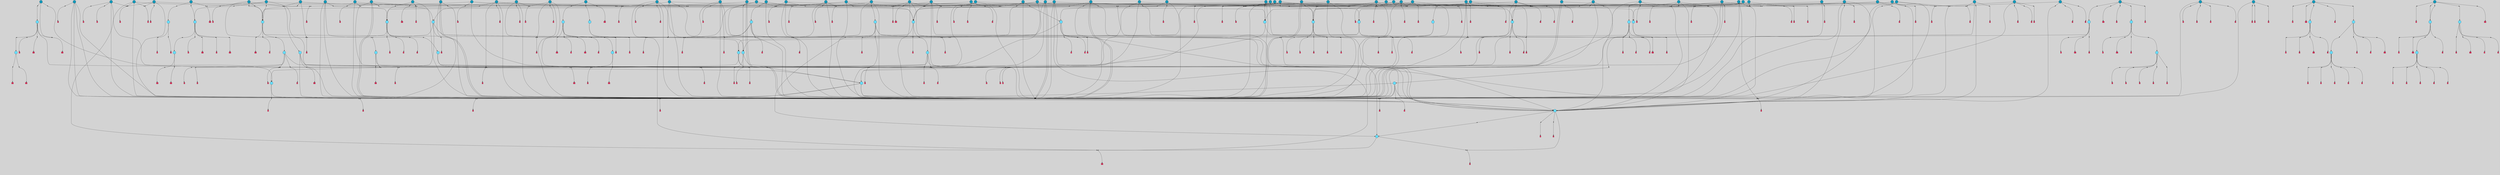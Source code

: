 // File exported with GEGELATI v1.3.1
// On the 2024-04-08 17:41:43
// With the File::TPGGraphDotExporter
digraph{
	graph[pad = "0.212, 0.055" bgcolor = lightgray]
	node[shape=circle style = filled label = ""]
		T3 [fillcolor="#66ddff"]
		T4 [fillcolor="#66ddff"]
		T7 [fillcolor="#66ddff"]
		T9 [fillcolor="#66ddff"]
		T11 [fillcolor="#66ddff"]
		T24 [fillcolor="#66ddff"]
		T27 [fillcolor="#66ddff"]
		T54 [fillcolor="#66ddff"]
		T95 [fillcolor="#66ddff"]
		T96 [fillcolor="#66ddff"]
		T111 [fillcolor="#66ddff"]
		T129 [fillcolor="#66ddff"]
		T159 [fillcolor="#66ddff"]
		T195 [fillcolor="#66ddff"]
		T212 [fillcolor="#66ddff"]
		T242 [fillcolor="#66ddff"]
		T280 [fillcolor="#1199bb"]
		T318 [fillcolor="#1199bb"]
		T323 [fillcolor="#66ddff"]
		T324 [fillcolor="#66ddff"]
		T325 [fillcolor="#66ddff"]
		T326 [fillcolor="#1199bb"]
		T327 [fillcolor="#66ddff"]
		T328 [fillcolor="#66ddff"]
		T329 [fillcolor="#66ddff"]
		T330 [fillcolor="#1199bb"]
		T404 [fillcolor="#66ddff"]
		T410 [fillcolor="#66ddff"]
		T421 [fillcolor="#1199bb"]
		T422 [fillcolor="#66ddff"]
		T434 [fillcolor="#66ddff"]
		T469 [fillcolor="#66ddff"]
		T488 [fillcolor="#66ddff"]
		T505 [fillcolor="#66ddff"]
		T525 [fillcolor="#1199bb"]
		T534 [fillcolor="#1199bb"]
		T536 [fillcolor="#1199bb"]
		T539 [fillcolor="#66ddff"]
		T552 [fillcolor="#66ddff"]
		T561 [fillcolor="#1199bb"]
		T587 [fillcolor="#66ddff"]
		T589 [fillcolor="#1199bb"]
		T596 [fillcolor="#1199bb"]
		T597 [fillcolor="#1199bb"]
		T601 [fillcolor="#1199bb"]
		T602 [fillcolor="#1199bb"]
		T605 [fillcolor="#66ddff"]
		T631 [fillcolor="#1199bb"]
		T634 [fillcolor="#1199bb"]
		T635 [fillcolor="#1199bb"]
		T636 [fillcolor="#1199bb"]
		T639 [fillcolor="#1199bb"]
		T642 [fillcolor="#1199bb"]
		T644 [fillcolor="#1199bb"]
		T645 [fillcolor="#1199bb"]
		T647 [fillcolor="#1199bb"]
		T650 [fillcolor="#1199bb"]
		T651 [fillcolor="#66ddff"]
		T652 [fillcolor="#66ddff"]
		T653 [fillcolor="#66ddff"]
		T654 [fillcolor="#1199bb"]
		T655 [fillcolor="#1199bb"]
		T656 [fillcolor="#1199bb"]
		T657 [fillcolor="#1199bb"]
		T658 [fillcolor="#1199bb"]
		T660 [fillcolor="#1199bb"]
		T661 [fillcolor="#1199bb"]
		T662 [fillcolor="#1199bb"]
		T664 [fillcolor="#1199bb"]
		T665 [fillcolor="#1199bb"]
		T666 [fillcolor="#1199bb"]
		T667 [fillcolor="#1199bb"]
		T672 [fillcolor="#1199bb"]
		T690 [fillcolor="#1199bb"]
		T693 [fillcolor="#1199bb"]
		T489 [fillcolor="#1199bb"]
		T696 [fillcolor="#1199bb"]
		T697 [fillcolor="#1199bb"]
		T698 [fillcolor="#1199bb"]
		T699 [fillcolor="#1199bb"]
		T701 [fillcolor="#1199bb"]
		T702 [fillcolor="#1199bb"]
		T703 [fillcolor="#1199bb"]
		T704 [fillcolor="#1199bb"]
		T707 [fillcolor="#1199bb"]
		T709 [fillcolor="#1199bb"]
		T710 [fillcolor="#1199bb"]
		T711 [fillcolor="#1199bb"]
		T713 [fillcolor="#66ddff"]
		T715 [fillcolor="#1199bb"]
		T716 [fillcolor="#1199bb"]
		T718 [fillcolor="#1199bb"]
		T719 [fillcolor="#1199bb"]
		T721 [fillcolor="#1199bb"]
		T722 [fillcolor="#1199bb"]
		T723 [fillcolor="#1199bb"]
		T724 [fillcolor="#1199bb"]
		T725 [fillcolor="#66ddff"]
		T726 [fillcolor="#66ddff"]
		T727 [fillcolor="#66ddff"]
		T728 [fillcolor="#1199bb"]
		T729 [fillcolor="#66ddff"]
		T730 [fillcolor="#66ddff"]
		T731 [fillcolor="#66ddff"]
		T732 [fillcolor="#1199bb"]
		T733 [fillcolor="#1199bb"]
		T734 [fillcolor="#1199bb"]
		T735 [fillcolor="#1199bb"]
		T736 [fillcolor="#1199bb"]
		T737 [fillcolor="#1199bb"]
		T738 [fillcolor="#1199bb"]
		T739 [fillcolor="#1199bb"]
		T740 [fillcolor="#1199bb"]
		T741 [fillcolor="#1199bb"]
		T742 [fillcolor="#1199bb"]
		T743 [fillcolor="#1199bb"]
		T744 [fillcolor="#1199bb"]
		T745 [fillcolor="#1199bb"]
		P8425 [fillcolor="#cccccc" shape=point] //6|
		I8425 [shape=box style=invis label="6|1&2|6#1|7&#92;n10|7&2|0#1|5&#92;n9|4&0|1#2|2&#92;n8|6&0|0#1|0&#92;n"]
		P8425 -> I8425[style=invis]
		A6197 [fillcolor="#ff3366" shape=box margin=0.03 width=0 height=0 label="3"]
		T3 -> P8425 -> A6197
		P8426 [fillcolor="#cccccc" shape=point] //3|
		I8426 [shape=box style=invis label="7|6&2|4#0|2&#92;n10|3&2|7#1|4&#92;n11|6&0|4#0|1&#92;n7|1&0|0#2|6&#92;n7|6&0|3#2|6&#92;n4|0&2|6#0|1&#92;n4|4&2|5#0|2&#92;n4|6&0|4#2|7&#92;n10|0&2|3#1|5&#92;n2|6&0|5#0|2&#92;n1|0&2|3#0|7&#92;n1|6&2|0#0|5&#92;n6|2&0|1#0|7&#92;n9|2&0|3#2|7&#92;n5|3&0|6#0|6&#92;n1|7&2|5#2|3&#92;n8|1&2|7#0|6&#92;n1|0&2|5#2|1&#92;n7|1&2|2#2|5&#92;n7|4&2|6#0|3&#92;n"]
		P8426 -> I8426[style=invis]
		A6198 [fillcolor="#ff3366" shape=box margin=0.03 width=0 height=0 label="4"]
		T3 -> P8426 -> A6198
		P8427 [fillcolor="#cccccc" shape=point] //7|
		I8427 [shape=box style=invis label="0|2&2|4#2|6&#92;n5|3&0|6#0|1&#92;n4|7&2|6#0|5&#92;n7|6&0|7#0|5&#92;n10|7&2|2#1|1&#92;n"]
		P8427 -> I8427[style=invis]
		A6199 [fillcolor="#ff3366" shape=box margin=0.03 width=0 height=0 label="4"]
		T4 -> P8427 -> A6199
		P8428 [fillcolor="#cccccc" shape=point] //0|
		I8428 [shape=box style=invis label="2|5&0|1#0|6&#92;n6|1&2|2#2|7&#92;n8|0&0|3#1|4&#92;n4|3&2|5#2|4&#92;n8|1&2|4#0|0&#92;n6|6&0|1#2|6&#92;n11|7&2|4#2|5&#92;n6|2&2|4#0|2&#92;n8|5&2|4#2|4&#92;n2|1&2|1#2|2&#92;n2|7&2|5#2|6&#92;n9|7&0|5#0|4&#92;n1|2&0|5#2|6&#92;n4|2&2|3#2|7&#92;n3|3&2|1#0|2&#92;n"]
		P8428 -> I8428[style=invis]
		A6200 [fillcolor="#ff3366" shape=box margin=0.03 width=0 height=0 label="5"]
		T4 -> P8428 -> A6200
		P8429 [fillcolor="#cccccc" shape=point] //-3|
		I8429 [shape=box style=invis label="1|6&2|7#0|7&#92;n10|2&0|7#1|3&#92;n9|6&2|7#2|2&#92;n5|3&0|7#0|7&#92;n1|6&2|3#0|0&#92;n2|3&2|3#2|2&#92;n5|1&2|6#0|6&#92;n"]
		P8429 -> I8429[style=invis]
		A6201 [fillcolor="#ff3366" shape=box margin=0.03 width=0 height=0 label="7"]
		T7 -> P8429 -> A6201
		P8430 [fillcolor="#cccccc" shape=point] //5|
		I8430 [shape=box style=invis label="0|5&2|3#0|1&#92;n0|6&2|1#2|4&#92;n6|2&2|6#0|7&#92;n7|4&0|3#0|1&#92;n5|4&0|7#1|6&#92;n9|1&0|5#2|2&#92;n6|3&2|3#1|7&#92;n11|7&2|4#1|6&#92;n2|5&0|1#0|0&#92;n4|7&0|0#0|2&#92;n6|2&0|6#0|0&#92;n2|1&2|6#2|4&#92;n10|0&2|0#1|0&#92;n6|6&2|4#0|6&#92;n"]
		P8430 -> I8430[style=invis]
		A6202 [fillcolor="#ff3366" shape=box margin=0.03 width=0 height=0 label="8"]
		T7 -> P8430 -> A6202
		P8431 [fillcolor="#cccccc" shape=point] //-6|
		I8431 [shape=box style=invis label="11|1&0|7#2|0&#92;n10|4&0|1#1|0&#92;n4|3&2|4#2|1&#92;n0|5&2|0#0|0&#92;n6|1&0|0#0|3&#92;n8|2&2|0#0|4&#92;n11|4&2|0#1|6&#92;n7|0&2|6#2|3&#92;n5|3&2|6#2|0&#92;n2|0&2|0#0|4&#92;n"]
		P8431 -> I8431[style=invis]
		A6203 [fillcolor="#ff3366" shape=box margin=0.03 width=0 height=0 label="9"]
		T9 -> P8431 -> A6203
		P8432 [fillcolor="#cccccc" shape=point] //2|
		I8432 [shape=box style=invis label="6|3&2|7#1|4&#92;n8|6&0|0#2|5&#92;n2|1&0|2#0|3&#92;n8|7&0|6#0|4&#92;n2|1&2|0#0|1&#92;n0|0&2|2#2|3&#92;n6|6&0|7#2|1&#92;n6|1&0|7#2|6&#92;n5|4&2|7#0|4&#92;n0|3&0|4#2|0&#92;n11|0&2|0#2|5&#92;n4|5&2|5#2|4&#92;n5|7&0|6#0|4&#92;n9|7&2|5#0|3&#92;n5|4&2|1#0|3&#92;n5|3&0|1#1|7&#92;n0|4&0|3#2|5&#92;n"]
		P8432 -> I8432[style=invis]
		A6204 [fillcolor="#ff3366" shape=box margin=0.03 width=0 height=0 label="10"]
		T9 -> P8432 -> A6204
		P8433 [fillcolor="#cccccc" shape=point] //6|
		I8433 [shape=box style=invis label="3|0&2|7#2|2&#92;n3|2&0|4#2|5&#92;n5|1&0|2#1|0&#92;n8|7&0|1#2|0&#92;n8|5&0|3#0|6&#92;n0|2&0|2#2|3&#92;n1|5&2|5#0|5&#92;n5|6&0|6#0|7&#92;n6|7&0|0#2|6&#92;n1|2&2|3#0|0&#92;n7|7&2|3#0|4&#92;n0|7&2|7#0|6&#92;n1|0&2|2#2|7&#92;n4|4&0|1#0|0&#92;n"]
		P8433 -> I8433[style=invis]
		A6205 [fillcolor="#ff3366" shape=box margin=0.03 width=0 height=0 label="11"]
		T11 -> P8433 -> A6205
		P8434 [fillcolor="#cccccc" shape=point] //-4|
		I8434 [shape=box style=invis label="4|1&0|4#2|6&#92;n1|2&2|2#2|0&#92;n1|2&2|0#0|6&#92;n8|4&2|3#2|5&#92;n5|5&2|1#1|0&#92;n"]
		P8434 -> I8434[style=invis]
		A6206 [fillcolor="#ff3366" shape=box margin=0.03 width=0 height=0 label="12"]
		T11 -> P8434 -> A6206
		P8435 [fillcolor="#cccccc" shape=point] //-3|
		I8435 [shape=box style=invis label="8|1&2|3#0|5&#92;n0|6&0|5#0|5&#92;n3|7&2|1#0|6&#92;n3|5&0|1#0|0&#92;n9|5&2|0#0|4&#92;n3|5&0|2#0|3&#92;n10|6&2|4#1|0&#92;n9|4&2|7#2|6&#92;n1|7&2|5#2|2&#92;n"]
		P8435 -> I8435[style=invis]
		A6207 [fillcolor="#ff3366" shape=box margin=0.03 width=0 height=0 label="5"]
		T4 -> P8435 -> A6207
		P8436 [fillcolor="#cccccc" shape=point] //1|
		I8436 [shape=box style=invis label="5|1&0|6#2|7&#92;n2|4&0|4#2|2&#92;n0|6&0|5#0|4&#92;n10|6&2|5#1|6&#92;n9|3&0|1#1|7&#92;n10|3&2|2#1|0&#92;n5|0&0|0#2|1&#92;n11|3&2|3#1|5&#92;n10|3&0|1#1|0&#92;n2|4&0|1#0|1&#92;n0|2&0|3#2|4&#92;n9|2&2|1#2|5&#92;n11|7&2|6#2|6&#92;n"]
		P8436 -> I8436[style=invis]
		T24 -> P8436 -> T7
		P8437 [fillcolor="#cccccc" shape=point] //5|
		I8437 [shape=box style=invis label="3|0&2|0#0|1&#92;n3|0&0|7#0|1&#92;n5|3&0|2#2|6&#92;n4|4&2|4#2|6&#92;n11|2&0|7#1|6&#92;n2|7&2|2#2|5&#92;n9|3&2|6#2|7&#92;n7|7&0|0#0|4&#92;n6|1&2|4#2|3&#92;n5|4&2|0#1|6&#92;n1|3&0|7#0|4&#92;n"]
		P8437 -> I8437[style=invis]
		A6208 [fillcolor="#ff3366" shape=box margin=0.03 width=0 height=0 label="7"]
		T24 -> P8437 -> A6208
		P8438 [fillcolor="#cccccc" shape=point] //-2|
		I8438 [shape=box style=invis label="4|1&0|4#0|3&#92;n4|2&0|5#2|0&#92;n5|5&2|6#0|5&#92;n1|4&0|1#0|2&#92;n6|3&2|7#1|5&#92;n0|4&2|0#0|3&#92;n8|5&2|5#1|2&#92;n10|7&2|7#1|1&#92;n3|4&0|0#2|1&#92;n3|6&2|5#2|5&#92;n8|3&0|1#0|7&#92;n10|0&2|7#1|3&#92;n4|1&2|4#0|1&#92;n9|3&2|0#0|4&#92;n3|6&2|0#0|4&#92;n1|2&0|6#2|1&#92;n4|0&2|1#2|2&#92;n"]
		P8438 -> I8438[style=invis]
		A6209 [fillcolor="#ff3366" shape=box margin=0.03 width=0 height=0 label="14"]
		T24 -> P8438 -> A6209
		P8439 [fillcolor="#cccccc" shape=point] //2|
		I8439 [shape=box style=invis label="9|1&2|3#0|1&#92;n5|2&2|0#2|4&#92;n3|6&2|5#2|7&#92;n7|0&2|5#0|4&#92;n1|2&0|3#0|5&#92;n7|3&2|7#0|0&#92;n"]
		P8439 -> I8439[style=invis]
		A6210 [fillcolor="#ff3366" shape=box margin=0.03 width=0 height=0 label="2"]
		T27 -> P8439 -> A6210
		P8440 [fillcolor="#cccccc" shape=point] //-6|
		I8440 [shape=box style=invis label="7|5&0|4#0|4&#92;n11|0&2|5#2|1&#92;n"]
		P8440 -> I8440[style=invis]
		A6211 [fillcolor="#ff3366" shape=box margin=0.03 width=0 height=0 label="3"]
		T27 -> P8440 -> A6211
		T27 -> P8426
		T27 -> P8428
		P8441 [fillcolor="#cccccc" shape=point] //0|
		I8441 [shape=box style=invis label="4|0&0|3#2|7&#92;n10|2&0|3#1|7&#92;n3|5&0|2#0|3&#92;n4|5&0|0#2|1&#92;n10|7&2|0#1|2&#92;n5|3&2|3#1|6&#92;n9|5&2|0#0|4&#92;n5|4&2|7#0|2&#92;n10|3&2|7#1|4&#92;n7|2&0|1#2|6&#92;n8|6&0|5#0|5&#92;n8|7&2|3#0|5&#92;n2|6&2|4#0|0&#92;n"]
		P8441 -> I8441[style=invis]
		A6212 [fillcolor="#ff3366" shape=box margin=0.03 width=0 height=0 label="5"]
		T27 -> P8441 -> A6212
		P8442 [fillcolor="#cccccc" shape=point] //8|
		I8442 [shape=box style=invis label="9|0&0|1#2|0&#92;n10|1&2|5#1|4&#92;n8|2&2|6#0|4&#92;n2|4&2|5#2|3&#92;n4|2&2|2#0|2&#92;n7|5&0|2#0|0&#92;n8|2&2|1#1|3&#92;n8|7&0|7#2|1&#92;n1|1&0|0#0|7&#92;n5|6&2|5#1|0&#92;n6|6&2|5#0|0&#92;n11|4&0|3#2|6&#92;n4|2&2|4#0|7&#92;n5|6&0|1#2|0&#92;n11|3&0|2#0|7&#92;n"]
		P8442 -> I8442[style=invis]
		A6213 [fillcolor="#ff3366" shape=box margin=0.03 width=0 height=0 label="6"]
		T54 -> P8442 -> A6213
		T54 -> P8437
		P8443 [fillcolor="#cccccc" shape=point] //-10|
		I8443 [shape=box style=invis label="3|6&0|0#0|4&#92;n4|1&2|4#0|1&#92;n5|1&0|1#0|4&#92;n5|5&2|6#0|5&#92;n6|5&0|6#0|3&#92;n11|1&2|0#0|1&#92;n0|7&2|0#0|3&#92;n1|2&0|6#0|1&#92;n8|0&0|4#2|0&#92;n0|4&0|7#2|7&#92;n7|0&2|7#1|3&#92;n3|1&0|5#2|5&#92;n5|1&0|4#0|3&#92;n2|2&0|2#0|0&#92;n8|3&0|1#0|7&#92;n3|0&0|3#0|5&#92;n7|2&0|5#2|0&#92;n6|3&2|7#1|5&#92;n4|7&2|7#2|1&#92;n"]
		P8443 -> I8443[style=invis]
		A6214 [fillcolor="#ff3366" shape=box margin=0.03 width=0 height=0 label="14"]
		T54 -> P8443 -> A6214
		T54 -> P8430
		P8444 [fillcolor="#cccccc" shape=point] //4|
		I8444 [shape=box style=invis label="4|3&0|6#0|3&#92;n5|7&2|3#2|2&#92;n5|6&0|7#1|2&#92;n1|4&2|6#0|3&#92;n8|4&2|1#2|5&#92;n9|5&2|4#1|4&#92;n2|4&0|5#0|7&#92;n10|0&0|6#1|3&#92;n3|0&0|6#0|2&#92;n2|7&2|7#2|6&#92;n5|2&0|5#1|5&#92;n10|4&2|5#1|7&#92;n4|0&0|4#2|4&#92;n11|1&0|4#2|6&#92;n10|6&2|0#1|4&#92;n9|7&0|3#1|4&#92;n4|5&2|7#0|6&#92;n11|5&2|6#2|3&#92;n0|3&0|5#0|1&#92;n"]
		P8444 -> I8444[style=invis]
		A6215 [fillcolor="#ff3366" shape=box margin=0.03 width=0 height=0 label="13"]
		T95 -> P8444 -> A6215
		P8445 [fillcolor="#cccccc" shape=point] //8|
		I8445 [shape=box style=invis label="9|7&0|5#2|5&#92;n3|3&2|3#0|2&#92;n9|5&2|2#1|0&#92;n2|3&0|6#0|3&#92;n4|4&2|5#2|7&#92;n11|3&2|0#1|5&#92;n6|6&2|1#2|2&#92;n4|6&0|1#2|2&#92;n2|5&2|7#2|2&#92;n7|7&2|2#2|3&#92;n6|5&0|3#2|6&#92;n6|7&0|6#0|2&#92;n"]
		P8445 -> I8445[style=invis]
		A6216 [fillcolor="#ff3366" shape=box margin=0.03 width=0 height=0 label="14"]
		T95 -> P8445 -> A6216
		P8446 [fillcolor="#cccccc" shape=point] //2|
		I8446 [shape=box style=invis label="4|1&0|4#2|6&#92;n5|5&2|1#1|0&#92;n1|0&2|0#0|6&#92;n8|4&2|3#2|5&#92;n"]
		P8446 -> I8446[style=invis]
		T95 -> P8446 -> T11
		P8447 [fillcolor="#cccccc" shape=point] //-9|
		I8447 [shape=box style=invis label="2|0&2|0#2|1&#92;n4|4&2|4#2|6&#92;n9|1&0|3#1|7&#92;n5|3&0|2#2|6&#92;n2|7&2|2#2|5&#92;n5|4&2|0#1|6&#92;n3|0&0|7#0|1&#92;n1|3&0|7#0|4&#92;n11|6&2|2#0|7&#92;n7|7&0|0#0|4&#92;n11|0&0|7#1|6&#92;n9|3&2|6#2|7&#92;n"]
		P8447 -> I8447[style=invis]
		A6217 [fillcolor="#ff3366" shape=box margin=0.03 width=0 height=0 label="7"]
		T95 -> P8447 -> A6217
		P8448 [fillcolor="#cccccc" shape=point] //-8|
		I8448 [shape=box style=invis label="7|5&0|4#2|4&#92;n"]
		P8448 -> I8448[style=invis]
		A6218 [fillcolor="#ff3366" shape=box margin=0.03 width=0 height=0 label="3"]
		T95 -> P8448 -> A6218
		P8449 [fillcolor="#cccccc" shape=point] //6|
		I8449 [shape=box style=invis label="0|5&2|3#0|1&#92;n0|6&2|1#2|4&#92;n9|1&0|5#2|2&#92;n7|4&0|3#0|1&#92;n5|4&0|7#1|6&#92;n2|5&0|1#0|0&#92;n6|3&2|3#1|7&#92;n11|7&2|4#1|6&#92;n6|2&2|6#0|1&#92;n4|7&0|0#0|2&#92;n6|2&0|6#0|0&#92;n9|1&2|6#2|4&#92;n10|0&2|0#1|0&#92;n6|6&2|4#0|6&#92;n"]
		P8449 -> I8449[style=invis]
		A6219 [fillcolor="#ff3366" shape=box margin=0.03 width=0 height=0 label="8"]
		T96 -> P8449 -> A6219
		P8450 [fillcolor="#cccccc" shape=point] //5|
		I8450 [shape=box style=invis label="10|4&0|1#1|0&#92;n4|3&2|4#2|1&#92;n2|0&2|0#0|4&#92;n6|1&0|0#0|3&#92;n8|2&2|0#0|4&#92;n0|0&0|0#0|0&#92;n11|4&2|0#1|6&#92;n7|0&2|6#2|3&#92;n5|3&2|6#2|0&#92;n0|0&2|0#0|0&#92;n"]
		P8450 -> I8450[style=invis]
		A6220 [fillcolor="#ff3366" shape=box margin=0.03 width=0 height=0 label="9"]
		T96 -> P8450 -> A6220
		T96 -> P8425
		P8451 [fillcolor="#cccccc" shape=point] //1|
		I8451 [shape=box style=invis label="5|4&0|7#1|6&#92;n0|6&2|1#2|4&#92;n7|4&0|3#0|1&#92;n0|5&2|3#0|1&#92;n9|1&0|5#2|2&#92;n6|3&2|3#1|7&#92;n11|7&2|4#1|6&#92;n2|5&0|1#0|0&#92;n7|5&2|3#1|1&#92;n4|7&0|0#0|2&#92;n6|2&0|6#0|0&#92;n2|1&2|6#2|4&#92;n10|0&2|7#1|0&#92;n6|6&2|4#0|6&#92;n"]
		P8451 -> I8451[style=invis]
		A6221 [fillcolor="#ff3366" shape=box margin=0.03 width=0 height=0 label="8"]
		T96 -> P8451 -> A6221
		T96 -> P8435
		P8452 [fillcolor="#cccccc" shape=point] //-5|
		I8452 [shape=box style=invis label="0|0&2|3#0|2&#92;n10|5&0|6#1|3&#92;n7|3&0|6#2|3&#92;n3|4&0|6#0|6&#92;n10|5&0|2#1|1&#92;n5|0&0|1#0|3&#92;n6|6&2|5#1|5&#92;n7|4&0|2#1|7&#92;n5|7&0|1#2|5&#92;n1|5&0|0#0|3&#92;n7|5&2|1#2|6&#92;n9|0&0|2#0|0&#92;n4|0&2|4#0|0&#92;n4|6&0|0#2|3&#92;n3|1&0|6#2|5&#92;n7|7&2|1#2|3&#92;n9|4&2|2#0|6&#92;n"]
		P8452 -> I8452[style=invis]
		T111 -> P8452 -> T9
		P8453 [fillcolor="#cccccc" shape=point] //7|
		I8453 [shape=box style=invis label="7|4&2|1#2|0&#92;n4|1&2|4#2|3&#92;n5|0&2|0#2|2&#92;n6|1&2|4#2|6&#92;n"]
		P8453 -> I8453[style=invis]
		A6222 [fillcolor="#ff3366" shape=box margin=0.03 width=0 height=0 label="9"]
		T111 -> P8453 -> A6222
		P8454 [fillcolor="#cccccc" shape=point] //2|
		I8454 [shape=box style=invis label="3|0&2|0#0|1&#92;n11|2&0|7#1|6&#92;n8|7&2|4#0|5&#92;n5|3&0|2#2|6&#92;n4|4&2|4#2|6&#92;n3|0&0|7#0|1&#92;n2|7&2|2#2|5&#92;n9|3&2|6#2|7&#92;n7|7&0|0#0|4&#92;n6|1&2|4#1|3&#92;n5|4&2|0#1|6&#92;n1|3&0|7#0|4&#92;n"]
		P8454 -> I8454[style=invis]
		A6223 [fillcolor="#ff3366" shape=box margin=0.03 width=0 height=0 label="7"]
		T111 -> P8454 -> A6223
		T111 -> P8431
		T129 -> P8442
		T129 -> P8437
		P8455 [fillcolor="#cccccc" shape=point] //10|
		I8455 [shape=box style=invis label="4|5&2|7#2|1&#92;n1|7&2|3#0|6&#92;n3|5&2|2#0|3&#92;n10|3&0|7#1|4&#92;n7|1&0|4#2|6&#92;n10|2&0|3#1|7&#92;n9|5&2|0#0|4&#92;n4|0&0|3#2|7&#92;n11|4&2|6#1|2&#92;n5|4&2|7#0|2&#92;n2|6&2|4#0|0&#92;n6|5&0|7#2|1&#92;n5|3&2|3#1|6&#92;n10|7&2|0#1|2&#92;n"]
		P8455 -> I8455[style=invis]
		A6224 [fillcolor="#ff3366" shape=box margin=0.03 width=0 height=0 label="5"]
		T129 -> P8455 -> A6224
		P8456 [fillcolor="#cccccc" shape=point] //5|
		I8456 [shape=box style=invis label="9|4&2|3#1|3&#92;n0|4&2|4#0|5&#92;n6|1&2|6#2|5&#92;n4|0&0|5#2|0&#92;n"]
		P8456 -> I8456[style=invis]
		A6225 [fillcolor="#ff3366" shape=box margin=0.03 width=0 height=0 label="7"]
		T129 -> P8456 -> A6225
		P8457 [fillcolor="#cccccc" shape=point] //6|
		I8457 [shape=box style=invis label="9|4&2|7#0|6&#92;n8|4&0|1#1|0&#92;n1|3&0|0#2|1&#92;n2|4&0|6#2|2&#92;n5|1&2|5#0|7&#92;n3|0&0|3#2|6&#92;n2|2&2|6#0|2&#92;n8|4&0|4#2|2&#92;n5|1&2|4#0|3&#92;n9|4&0|6#0|6&#92;n5|0&2|2#1|5&#92;n11|7&0|0#1|1&#92;n0|4&0|3#0|3&#92;n7|7&2|4#2|5&#92;n1|5&0|1#2|1&#92;n"]
		P8457 -> I8457[style=invis]
		A6226 [fillcolor="#ff3366" shape=box margin=0.03 width=0 height=0 label="1"]
		T129 -> P8457 -> A6226
		P8458 [fillcolor="#cccccc" shape=point] //7|
		I8458 [shape=box style=invis label="7|0&2|1#2|0&#92;n9|7&2|1#1|7&#92;n8|2&0|1#1|0&#92;n6|6&0|2#1|1&#92;n2|2&0|5#0|0&#92;n5|7&0|0#2|1&#92;n5|1&2|5#1|5&#92;n4|7&2|4#2|3&#92;n10|5&2|2#1|5&#92;n1|3&2|2#2|0&#92;n10|2&2|6#1|5&#92;n"]
		P8458 -> I8458[style=invis]
		A6227 [fillcolor="#ff3366" shape=box margin=0.03 width=0 height=0 label="1"]
		T159 -> P8458 -> A6227
		P8459 [fillcolor="#cccccc" shape=point] //7|
		I8459 [shape=box style=invis label="7|4&2|7#0|4&#92;n4|6&0|1#2|5&#92;n2|1&2|3#0|0&#92;n4|3&2|0#0|1&#92;n0|0&2|7#2|7&#92;n7|7&0|5#2|3&#92;n5|0&2|1#2|2&#92;n10|0&0|4#1|2&#92;n4|4&0|7#0|0&#92;n6|7&0|2#0|1&#92;n1|4&2|5#0|4&#92;n"]
		P8459 -> I8459[style=invis]
		A6228 [fillcolor="#ff3366" shape=box margin=0.03 width=0 height=0 label="0"]
		T159 -> P8459 -> A6228
		P8460 [fillcolor="#cccccc" shape=point] //5|
		I8460 [shape=box style=invis label="0|5&2|3#0|1&#92;n0|6&2|1#2|4&#92;n6|2&2|6#0|7&#92;n9|0&2|7#1|1&#92;n7|4&0|3#0|1&#92;n11|7&2|4#1|6&#92;n9|1&0|5#2|2&#92;n5|4&0|7#1|6&#92;n2|5&0|1#0|0&#92;n4|7&0|0#0|2&#92;n6|2&0|6#0|0&#92;n2|1&2|6#2|4&#92;n10|0&0|0#1|0&#92;n6|6&2|4#0|6&#92;n"]
		P8460 -> I8460[style=invis]
		T159 -> P8460 -> T129
		P8461 [fillcolor="#cccccc" shape=point] //5|
		I8461 [shape=box style=invis label="3|0&2|0#2|1&#92;n3|0&0|7#0|1&#92;n5|3&0|2#2|6&#92;n4|4&2|4#2|6&#92;n5|4&2|0#1|6&#92;n2|7&2|2#2|5&#92;n1|3&0|7#0|4&#92;n11|6&2|2#0|7&#92;n7|7&0|0#0|4&#92;n6|1&2|4#2|3&#92;n11|0&0|7#1|6&#92;n9|3&2|6#2|7&#92;n"]
		P8461 -> I8461[style=invis]
		A6229 [fillcolor="#ff3366" shape=box margin=0.03 width=0 height=0 label="7"]
		T195 -> P8461 -> A6229
		P8462 [fillcolor="#cccccc" shape=point] //4|
		I8462 [shape=box style=invis label="7|1&0|6#0|1&#92;n6|7&2|7#1|7&#92;n10|1&2|1#1|1&#92;n9|6&2|2#1|4&#92;n4|7&0|4#2|2&#92;n9|6&0|5#1|1&#92;n10|0&2|6#1|6&#92;n5|1&0|1#2|3&#92;n10|1&0|5#1|0&#92;n3|4&2|3#0|0&#92;n8|2&0|5#2|4&#92;n1|6&2|0#0|0&#92;n2|3&0|1#2|6&#92;n5|2&2|2#1|6&#92;n2|2&0|1#2|1&#92;n3|1&2|7#0|3&#92;n6|7&2|3#0|4&#92;n"]
		P8462 -> I8462[style=invis]
		A6230 [fillcolor="#ff3366" shape=box margin=0.03 width=0 height=0 label="10"]
		T195 -> P8462 -> A6230
		P8463 [fillcolor="#cccccc" shape=point] //-4|
		I8463 [shape=box style=invis label="0|4&0|0#2|7&#92;n8|5&2|4#2|4&#92;n4|3&2|5#2|4&#92;n11|7&2|2#2|5&#92;n6|5&2|2#2|7&#92;n3|2&0|7#0|7&#92;n3|3&2|1#0|3&#92;n2|6&0|3#2|5&#92;n0|1&2|6#2|2&#92;n8|2&0|0#1|6&#92;n0|7&0|5#0|4&#92;n9|5&0|3#2|7&#92;n2|7&2|5#2|6&#92;n9|0&2|0#0|1&#92;n1|2&2|4#0|2&#92;n"]
		P8463 -> I8463[style=invis]
		T195 -> P8463 -> T27
		T195 -> P8459
		P8464 [fillcolor="#cccccc" shape=point] //6|
		I8464 [shape=box style=invis label="9|4&2|7#0|6&#92;n8|4&0|1#1|0&#92;n1|3&0|0#2|1&#92;n2|4&0|6#2|2&#92;n5|1&2|5#0|7&#92;n3|0&0|3#2|6&#92;n2|2&2|6#0|2&#92;n8|4&0|4#2|2&#92;n5|1&2|4#0|3&#92;n9|4&0|6#0|6&#92;n5|0&2|2#1|5&#92;n11|7&0|0#1|1&#92;n0|4&0|3#0|3&#92;n7|7&2|4#2|5&#92;n1|5&0|1#2|1&#92;n"]
		P8464 -> I8464[style=invis]
		A6231 [fillcolor="#ff3366" shape=box margin=0.03 width=0 height=0 label="1"]
		T212 -> P8464 -> A6231
		P8465 [fillcolor="#cccccc" shape=point] //5|
		I8465 [shape=box style=invis label="9|4&2|3#1|3&#92;n0|4&2|4#0|5&#92;n6|1&2|6#2|5&#92;n4|0&0|5#2|0&#92;n"]
		P8465 -> I8465[style=invis]
		A6232 [fillcolor="#ff3366" shape=box margin=0.03 width=0 height=0 label="7"]
		T212 -> P8465 -> A6232
		P8466 [fillcolor="#cccccc" shape=point] //5|
		I8466 [shape=box style=invis label="3|0&2|0#0|1&#92;n3|0&0|7#0|1&#92;n5|3&0|2#2|6&#92;n4|4&2|4#2|6&#92;n11|2&0|7#1|6&#92;n2|7&2|2#2|5&#92;n9|3&2|6#2|7&#92;n7|7&0|0#0|4&#92;n6|1&2|4#2|3&#92;n5|4&2|0#1|6&#92;n1|3&0|7#0|4&#92;n"]
		P8466 -> I8466[style=invis]
		A6233 [fillcolor="#ff3366" shape=box margin=0.03 width=0 height=0 label="7"]
		T212 -> P8466 -> A6233
		P8467 [fillcolor="#cccccc" shape=point] //8|
		I8467 [shape=box style=invis label="9|0&0|1#2|0&#92;n10|1&2|5#1|4&#92;n8|2&2|6#0|4&#92;n2|4&2|5#2|3&#92;n4|2&2|2#0|2&#92;n7|5&0|2#0|0&#92;n8|2&2|1#1|3&#92;n8|7&0|7#2|1&#92;n1|1&0|0#0|7&#92;n5|6&2|5#1|0&#92;n6|6&2|5#0|0&#92;n11|4&0|3#2|6&#92;n4|2&2|4#0|7&#92;n5|6&0|1#2|0&#92;n11|3&0|2#0|7&#92;n"]
		P8467 -> I8467[style=invis]
		A6234 [fillcolor="#ff3366" shape=box margin=0.03 width=0 height=0 label="6"]
		T212 -> P8467 -> A6234
		P8468 [fillcolor="#cccccc" shape=point] //10|
		I8468 [shape=box style=invis label="4|5&2|7#2|1&#92;n1|7&2|3#0|6&#92;n3|5&2|2#0|3&#92;n10|3&0|7#1|4&#92;n7|1&0|4#2|6&#92;n10|2&0|3#1|7&#92;n9|5&2|0#0|4&#92;n4|0&0|3#2|7&#92;n11|4&2|6#1|2&#92;n5|4&2|7#0|2&#92;n2|6&2|4#0|0&#92;n6|5&0|7#2|1&#92;n5|3&2|3#1|6&#92;n10|7&2|0#1|2&#92;n"]
		P8468 -> I8468[style=invis]
		A6235 [fillcolor="#ff3366" shape=box margin=0.03 width=0 height=0 label="5"]
		T212 -> P8468 -> A6235
		P8469 [fillcolor="#cccccc" shape=point] //5|
		I8469 [shape=box style=invis label="1|6&2|7#0|7&#92;n9|2&2|7#2|2&#92;n10|2&0|7#1|3&#92;n5|3&0|7#0|7&#92;n7|0&2|7#2|2&#92;n1|6&2|3#0|0&#92;n2|3&2|3#2|2&#92;n"]
		P8469 -> I8469[style=invis]
		A6236 [fillcolor="#ff3366" shape=box margin=0.03 width=0 height=0 label="7"]
		T242 -> P8469 -> A6236
		P8470 [fillcolor="#cccccc" shape=point] //-8|
		I8470 [shape=box style=invis label="7|5&0|2#2|1&#92;n1|0&2|6#0|0&#92;n7|1&2|6#1|1&#92;n8|7&0|3#1|6&#92;n3|7&2|3#2|4&#92;n"]
		P8470 -> I8470[style=invis]
		A6237 [fillcolor="#ff3366" shape=box margin=0.03 width=0 height=0 label="2"]
		T242 -> P8470 -> A6237
		P8471 [fillcolor="#cccccc" shape=point] //-3|
		I8471 [shape=box style=invis label="1|1&2|1#0|1&#92;n1|4&0|0#2|4&#92;n11|0&2|3#0|2&#92;n11|6&0|4#0|1&#92;n5|2&0|6#1|5&#92;n3|7&2|6#2|7&#92;n7|7&0|1#2|1&#92;n9|5&2|2#2|0&#92;n6|5&2|6#1|4&#92;n0|7&0|5#2|4&#92;n8|1&0|0#2|3&#92;n0|5&0|3#0|5&#92;n2|0&2|4#0|5&#92;n7|5&2|7#1|3&#92;n8|3&0|0#1|2&#92;n"]
		P8471 -> I8471[style=invis]
		A6238 [fillcolor="#ff3366" shape=box margin=0.03 width=0 height=0 label="1"]
		T242 -> P8471 -> A6238
		T280 -> P8444
		P8472 [fillcolor="#cccccc" shape=point] //1|
		I8472 [shape=box style=invis label="0|4&0|1#0|1&#92;n10|5&2|5#1|6&#92;n7|7&2|5#2|2&#92;n9|5&0|7#2|7&#92;n8|4&0|3#2|7&#92;n11|0&2|3#0|5&#92;n7|0&0|0#0|1&#92;n4|2&0|4#0|5&#92;n5|1&0|6#2|7&#92;n11|3&0|7#1|3&#92;n"]
		P8472 -> I8472[style=invis]
		T280 -> P8472 -> T7
		P8473 [fillcolor="#cccccc" shape=point] //-3|
		I8473 [shape=box style=invis label="4|5&0|0#0|0&#92;n4|7&0|0#0|2&#92;n0|6&2|1#2|4&#92;n9|1&0|5#2|2&#92;n10|0&2|0#1|0&#92;n6|6&2|4#0|6&#92;n2|5&0|1#0|0&#92;n6|3&2|3#1|7&#92;n11|7&2|4#1|6&#92;n6|2&2|6#0|1&#92;n6|2&0|0#0|0&#92;n9|1&2|6#2|4&#92;n10|4&0|3#1|1&#92;n5|4&2|7#1|6&#92;n"]
		P8473 -> I8473[style=invis]
		T280 -> P8473 -> T95
		P8474 [fillcolor="#cccccc" shape=point] //5|
		I8474 [shape=box style=invis label="11|7&2|0#1|7&#92;n1|5&2|4#2|4&#92;n4|3&0|1#0|5&#92;n1|6&0|0#0|4&#92;n8|6&2|4#0|0&#92;n4|0&2|0#0|5&#92;n10|4&2|0#1|0&#92;n4|4&0|5#0|1&#92;n0|7&2|1#0|5&#92;n0|6&2|3#2|0&#92;n9|6&2|5#1|3&#92;n"]
		P8474 -> I8474[style=invis]
		T318 -> P8474 -> T195
		P8475 [fillcolor="#cccccc" shape=point] //-9|
		I8475 [shape=box style=invis label="4|7&2|6#0|5&#92;n11|3&0|2#2|6&#92;n10|2&2|4#1|6&#92;n3|0&2|6#2|7&#92;n4|3&0|5#0|7&#92;n2|3&0|7#0|7&#92;n10|6&0|7#1|5&#92;n10|1&2|2#1|1&#92;n1|7&0|3#2|6&#92;n"]
		P8475 -> I8475[style=invis]
		A6239 [fillcolor="#ff3366" shape=box margin=0.03 width=0 height=0 label="4"]
		T318 -> P8475 -> A6239
		P8476 [fillcolor="#cccccc" shape=point] //7|
		I8476 [shape=box style=invis label="7|2&0|4#1|3&#92;n7|7&0|0#0|4&#92;n4|4&2|4#2|6&#92;n2|3&2|2#2|5&#92;n8|0&0|2#2|1&#92;n9|3&2|6#2|7&#92;n6|4&2|4#2|3&#92;n3|3&2|0#0|1&#92;n6|4&2|0#1|6&#92;n5|3&0|7#0|4&#92;n"]
		P8476 -> I8476[style=invis]
		A6240 [fillcolor="#ff3366" shape=box margin=0.03 width=0 height=0 label="7"]
		T318 -> P8476 -> A6240
		P8477 [fillcolor="#cccccc" shape=point] //-6|
		I8477 [shape=box style=invis label="9|0&2|0#0|1&#92;n3|2&0|2#0|3&#92;n5|4&0|5#1|7&#92;n2|1&0|4#0|3&#92;n9|2&2|0#2|4&#92;n7|6&0|4#0|2&#92;n2|3&0|6#2|6&#92;n1|2&0|3#2|0&#92;n"]
		P8477 -> I8477[style=invis]
		T318 -> P8477 -> T54
		P8478 [fillcolor="#cccccc" shape=point] //-2|
		I8478 [shape=box style=invis label="1|3&0|2#0|7&#92;n6|1&0|7#0|0&#92;n6|1&2|4#1|7&#92;n3|0&2|3#0|3&#92;n0|2&0|7#2|6&#92;n"]
		P8478 -> I8478[style=invis]
		T318 -> P8478 -> T195
		P8479 [fillcolor="#cccccc" shape=point] //-9|
		I8479 [shape=box style=invis label="2|0&2|0#2|1&#92;n4|4&2|4#2|6&#92;n9|1&0|3#1|7&#92;n5|3&0|2#2|6&#92;n2|7&2|2#2|5&#92;n5|4&2|0#1|6&#92;n3|0&0|7#0|1&#92;n1|3&0|7#0|4&#92;n11|6&2|2#0|7&#92;n7|7&0|0#0|4&#92;n11|0&0|7#1|6&#92;n9|3&2|6#2|7&#92;n"]
		P8479 -> I8479[style=invis]
		A6241 [fillcolor="#ff3366" shape=box margin=0.03 width=0 height=0 label="7"]
		T323 -> P8479 -> A6241
		P8480 [fillcolor="#cccccc" shape=point] //-4|
		I8480 [shape=box style=invis label="4|1&0|4#2|6&#92;n1|2&2|2#2|0&#92;n1|2&2|0#0|6&#92;n8|4&2|3#2|5&#92;n5|5&2|1#1|0&#92;n"]
		P8480 -> I8480[style=invis]
		A6242 [fillcolor="#ff3366" shape=box margin=0.03 width=0 height=0 label="12"]
		T324 -> P8480 -> A6242
		P8481 [fillcolor="#cccccc" shape=point] //8|
		I8481 [shape=box style=invis label="9|7&0|5#2|5&#92;n3|3&2|3#0|2&#92;n9|5&2|2#1|0&#92;n2|3&0|6#0|3&#92;n4|4&2|5#2|7&#92;n11|3&2|0#1|5&#92;n6|6&2|1#2|2&#92;n4|6&0|1#2|2&#92;n2|5&2|7#2|2&#92;n7|7&2|2#2|3&#92;n6|5&0|3#2|6&#92;n6|7&0|6#0|2&#92;n"]
		P8481 -> I8481[style=invis]
		A6243 [fillcolor="#ff3366" shape=box margin=0.03 width=0 height=0 label="14"]
		T323 -> P8481 -> A6243
		P8482 [fillcolor="#cccccc" shape=point] //-8|
		I8482 [shape=box style=invis label="7|5&0|4#2|4&#92;n"]
		P8482 -> I8482[style=invis]
		A6244 [fillcolor="#ff3366" shape=box margin=0.03 width=0 height=0 label="3"]
		T323 -> P8482 -> A6244
		P8483 [fillcolor="#cccccc" shape=point] //4|
		I8483 [shape=box style=invis label="4|3&0|6#0|3&#92;n5|7&2|3#2|2&#92;n5|6&0|7#1|2&#92;n1|4&2|6#0|3&#92;n8|4&2|1#2|5&#92;n9|5&2|4#1|4&#92;n2|4&0|5#0|7&#92;n10|0&0|6#1|3&#92;n3|0&0|6#0|2&#92;n2|7&2|7#2|6&#92;n5|2&0|5#1|5&#92;n10|4&2|5#1|7&#92;n4|0&0|4#2|4&#92;n11|1&0|4#2|6&#92;n10|6&2|0#1|4&#92;n9|7&0|3#1|4&#92;n4|5&2|7#0|6&#92;n11|5&2|6#2|3&#92;n0|3&0|5#0|1&#92;n"]
		P8483 -> I8483[style=invis]
		A6245 [fillcolor="#ff3366" shape=box margin=0.03 width=0 height=0 label="13"]
		T323 -> P8483 -> A6245
		P8484 [fillcolor="#cccccc" shape=point] //-3|
		I8484 [shape=box style=invis label="4|5&0|0#0|0&#92;n4|7&0|0#0|2&#92;n0|6&2|1#2|4&#92;n9|1&0|5#2|2&#92;n10|0&2|0#1|0&#92;n6|6&2|4#0|6&#92;n2|5&0|1#0|0&#92;n6|3&2|3#1|7&#92;n11|7&2|4#1|6&#92;n6|2&2|6#0|1&#92;n6|2&0|0#0|0&#92;n9|1&2|6#2|4&#92;n10|4&0|3#1|1&#92;n5|4&2|7#1|6&#92;n"]
		P8484 -> I8484[style=invis]
		T326 -> P8484 -> T323
		P8485 [fillcolor="#cccccc" shape=point] //2|
		I8485 [shape=box style=invis label="4|1&0|4#2|6&#92;n5|5&2|1#1|0&#92;n1|0&2|0#0|6&#92;n8|4&2|3#2|5&#92;n"]
		P8485 -> I8485[style=invis]
		T323 -> P8485 -> T324
		P8486 [fillcolor="#cccccc" shape=point] //5|
		I8486 [shape=box style=invis label="0|5&2|3#0|1&#92;n0|6&2|1#2|4&#92;n6|2&2|6#0|7&#92;n7|4&0|3#0|1&#92;n5|4&0|7#1|6&#92;n9|1&0|5#2|2&#92;n6|3&2|3#1|7&#92;n11|7&2|4#1|6&#92;n2|5&0|1#0|0&#92;n4|7&0|0#0|2&#92;n6|2&0|6#0|0&#92;n2|1&2|6#2|4&#92;n10|0&2|0#1|0&#92;n6|6&2|4#0|6&#92;n"]
		P8486 -> I8486[style=invis]
		A6246 [fillcolor="#ff3366" shape=box margin=0.03 width=0 height=0 label="8"]
		T325 -> P8486 -> A6246
		P8487 [fillcolor="#cccccc" shape=point] //-3|
		I8487 [shape=box style=invis label="1|6&2|7#0|7&#92;n10|2&0|7#1|3&#92;n9|6&2|7#2|2&#92;n5|3&0|7#0|7&#92;n1|6&2|3#0|0&#92;n2|3&2|3#2|2&#92;n5|1&2|6#0|6&#92;n"]
		P8487 -> I8487[style=invis]
		A6247 [fillcolor="#ff3366" shape=box margin=0.03 width=0 height=0 label="7"]
		T325 -> P8487 -> A6247
		P8488 [fillcolor="#cccccc" shape=point] //1|
		I8488 [shape=box style=invis label="0|4&0|1#0|1&#92;n10|5&2|5#1|6&#92;n7|7&2|5#2|2&#92;n9|5&0|7#2|7&#92;n8|4&0|3#2|7&#92;n11|0&2|3#0|5&#92;n7|0&0|0#0|1&#92;n4|2&0|4#0|5&#92;n5|1&0|6#2|7&#92;n11|3&0|7#1|3&#92;n"]
		P8488 -> I8488[style=invis]
		T326 -> P8488 -> T325
		P8489 [fillcolor="#cccccc" shape=point] //6|
		I8489 [shape=box style=invis label="3|0&2|7#2|2&#92;n3|2&0|4#2|5&#92;n5|1&0|2#1|0&#92;n8|7&0|1#2|0&#92;n8|5&0|3#0|6&#92;n0|2&0|2#2|3&#92;n1|5&2|5#0|5&#92;n5|6&0|6#0|7&#92;n6|7&0|0#2|6&#92;n1|2&2|3#0|0&#92;n7|7&2|3#0|4&#92;n0|7&2|7#0|6&#92;n1|0&2|2#2|7&#92;n4|4&0|1#0|0&#92;n"]
		P8489 -> I8489[style=invis]
		A6248 [fillcolor="#ff3366" shape=box margin=0.03 width=0 height=0 label="11"]
		T324 -> P8489 -> A6248
		P8490 [fillcolor="#cccccc" shape=point] //4|
		I8490 [shape=box style=invis label="4|3&0|6#0|3&#92;n5|7&2|3#2|2&#92;n5|6&0|7#1|2&#92;n1|4&2|6#0|3&#92;n8|4&2|1#2|5&#92;n9|5&2|4#1|4&#92;n2|4&0|5#0|7&#92;n10|0&0|6#1|3&#92;n3|0&0|6#0|2&#92;n2|7&2|7#2|6&#92;n5|2&0|5#1|5&#92;n10|4&2|5#1|7&#92;n4|0&0|4#2|4&#92;n11|1&0|4#2|6&#92;n10|6&2|0#1|4&#92;n9|7&0|3#1|4&#92;n4|5&2|7#0|6&#92;n11|5&2|6#2|3&#92;n0|3&0|5#0|1&#92;n"]
		P8490 -> I8490[style=invis]
		A6249 [fillcolor="#ff3366" shape=box margin=0.03 width=0 height=0 label="13"]
		T326 -> P8490 -> A6249
		P8491 [fillcolor="#cccccc" shape=point] //-4|
		I8491 [shape=box style=invis label="4|1&0|4#2|6&#92;n1|2&2|2#2|0&#92;n1|2&2|0#0|6&#92;n8|4&2|3#2|5&#92;n5|5&2|1#1|0&#92;n"]
		P8491 -> I8491[style=invis]
		A6250 [fillcolor="#ff3366" shape=box margin=0.03 width=0 height=0 label="12"]
		T327 -> P8491 -> A6250
		P8492 [fillcolor="#cccccc" shape=point] //-9|
		I8492 [shape=box style=invis label="2|0&2|0#2|1&#92;n4|4&2|4#2|6&#92;n9|1&0|3#1|7&#92;n5|3&0|2#2|6&#92;n2|7&2|2#2|5&#92;n5|4&2|0#1|6&#92;n3|0&0|7#0|1&#92;n1|3&0|7#0|4&#92;n11|6&2|2#0|7&#92;n7|7&0|0#0|4&#92;n11|0&0|7#1|6&#92;n9|3&2|6#2|7&#92;n"]
		P8492 -> I8492[style=invis]
		A6251 [fillcolor="#ff3366" shape=box margin=0.03 width=0 height=0 label="7"]
		T328 -> P8492 -> A6251
		P8493 [fillcolor="#cccccc" shape=point] //6|
		I8493 [shape=box style=invis label="3|0&2|7#2|2&#92;n3|2&0|4#2|5&#92;n5|1&0|2#1|0&#92;n8|7&0|1#2|0&#92;n8|5&0|3#0|6&#92;n0|2&0|2#2|3&#92;n1|5&2|5#0|5&#92;n5|6&0|6#0|7&#92;n6|7&0|0#2|6&#92;n1|2&2|3#0|0&#92;n7|7&2|3#0|4&#92;n0|7&2|7#0|6&#92;n1|0&2|2#2|7&#92;n4|4&0|1#0|0&#92;n"]
		P8493 -> I8493[style=invis]
		A6252 [fillcolor="#ff3366" shape=box margin=0.03 width=0 height=0 label="11"]
		T327 -> P8493 -> A6252
		P8494 [fillcolor="#cccccc" shape=point] //2|
		I8494 [shape=box style=invis label="4|1&0|4#2|6&#92;n5|5&2|1#1|0&#92;n1|0&2|0#0|6&#92;n8|4&2|3#2|5&#92;n"]
		P8494 -> I8494[style=invis]
		T328 -> P8494 -> T327
		P8495 [fillcolor="#cccccc" shape=point] //-3|
		I8495 [shape=box style=invis label="4|5&0|0#0|0&#92;n4|7&0|0#0|2&#92;n0|6&2|1#2|4&#92;n9|1&0|5#2|2&#92;n10|0&2|0#1|0&#92;n6|6&2|4#0|6&#92;n2|5&0|1#0|0&#92;n6|3&2|3#1|7&#92;n11|7&2|4#1|6&#92;n6|2&2|6#0|1&#92;n6|2&0|0#0|0&#92;n9|1&2|6#2|4&#92;n10|4&0|3#1|1&#92;n5|4&2|7#1|6&#92;n"]
		P8495 -> I8495[style=invis]
		T330 -> P8495 -> T328
		P8496 [fillcolor="#cccccc" shape=point] //5|
		I8496 [shape=box style=invis label="0|5&2|3#0|1&#92;n0|6&2|1#2|4&#92;n6|2&2|6#0|7&#92;n7|4&0|3#0|1&#92;n5|4&0|7#1|6&#92;n9|1&0|5#2|2&#92;n6|3&2|3#1|7&#92;n11|7&2|4#1|6&#92;n2|5&0|1#0|0&#92;n4|7&0|0#0|2&#92;n6|2&0|6#0|0&#92;n2|1&2|6#2|4&#92;n10|0&2|0#1|0&#92;n6|6&2|4#0|6&#92;n"]
		P8496 -> I8496[style=invis]
		A6253 [fillcolor="#ff3366" shape=box margin=0.03 width=0 height=0 label="8"]
		T329 -> P8496 -> A6253
		P8497 [fillcolor="#cccccc" shape=point] //8|
		I8497 [shape=box style=invis label="9|7&0|5#2|5&#92;n3|3&2|3#0|2&#92;n9|5&2|2#1|0&#92;n2|3&0|6#0|3&#92;n4|4&2|5#2|7&#92;n11|3&2|0#1|5&#92;n6|6&2|1#2|2&#92;n4|6&0|1#2|2&#92;n2|5&2|7#2|2&#92;n7|7&2|2#2|3&#92;n6|5&0|3#2|6&#92;n6|7&0|6#0|2&#92;n"]
		P8497 -> I8497[style=invis]
		A6254 [fillcolor="#ff3366" shape=box margin=0.03 width=0 height=0 label="14"]
		T328 -> P8497 -> A6254
		P8498 [fillcolor="#cccccc" shape=point] //-3|
		I8498 [shape=box style=invis label="1|6&2|7#0|7&#92;n10|2&0|7#1|3&#92;n9|6&2|7#2|2&#92;n5|3&0|7#0|7&#92;n1|6&2|3#0|0&#92;n2|3&2|3#2|2&#92;n5|1&2|6#0|6&#92;n"]
		P8498 -> I8498[style=invis]
		A6255 [fillcolor="#ff3366" shape=box margin=0.03 width=0 height=0 label="7"]
		T329 -> P8498 -> A6255
		P8499 [fillcolor="#cccccc" shape=point] //-8|
		I8499 [shape=box style=invis label="7|5&0|4#2|4&#92;n"]
		P8499 -> I8499[style=invis]
		A6256 [fillcolor="#ff3366" shape=box margin=0.03 width=0 height=0 label="3"]
		T328 -> P8499 -> A6256
		P8500 [fillcolor="#cccccc" shape=point] //4|
		I8500 [shape=box style=invis label="4|3&0|6#0|3&#92;n5|7&2|3#2|2&#92;n5|6&0|7#1|2&#92;n1|4&2|6#0|3&#92;n8|4&2|1#2|5&#92;n9|5&2|4#1|4&#92;n2|4&0|5#0|7&#92;n10|0&0|6#1|3&#92;n3|0&0|6#0|2&#92;n2|7&2|7#2|6&#92;n5|2&0|5#1|5&#92;n10|4&2|5#1|7&#92;n4|0&0|4#2|4&#92;n11|1&0|4#2|6&#92;n10|6&2|0#1|4&#92;n9|7&0|3#1|4&#92;n4|5&2|7#0|6&#92;n11|5&2|6#2|3&#92;n0|3&0|5#0|1&#92;n"]
		P8500 -> I8500[style=invis]
		A6257 [fillcolor="#ff3366" shape=box margin=0.03 width=0 height=0 label="13"]
		T328 -> P8500 -> A6257
		P8501 [fillcolor="#cccccc" shape=point] //1|
		I8501 [shape=box style=invis label="0|4&0|1#0|1&#92;n10|5&2|5#1|6&#92;n7|7&2|5#2|2&#92;n9|5&0|7#2|7&#92;n8|4&0|3#2|7&#92;n11|0&2|3#0|5&#92;n7|0&0|0#0|1&#92;n4|2&0|4#0|5&#92;n5|1&0|6#2|7&#92;n11|3&0|7#1|3&#92;n"]
		P8501 -> I8501[style=invis]
		T330 -> P8501 -> T329
		P8502 [fillcolor="#cccccc" shape=point] //4|
		I8502 [shape=box style=invis label="4|3&0|6#0|3&#92;n5|7&2|3#2|2&#92;n5|6&0|7#1|2&#92;n1|4&2|6#0|3&#92;n8|4&2|1#2|5&#92;n9|5&2|4#1|4&#92;n2|4&0|5#0|7&#92;n10|0&0|6#1|3&#92;n3|0&0|6#0|2&#92;n2|7&2|7#2|6&#92;n5|2&0|5#1|5&#92;n10|4&2|5#1|7&#92;n4|0&0|4#2|4&#92;n11|1&0|4#2|6&#92;n10|6&2|0#1|4&#92;n9|7&0|3#1|4&#92;n4|5&2|7#0|6&#92;n11|5&2|6#2|3&#92;n0|3&0|5#0|1&#92;n"]
		P8502 -> I8502[style=invis]
		A6258 [fillcolor="#ff3366" shape=box margin=0.03 width=0 height=0 label="13"]
		T330 -> P8502 -> A6258
		P8503 [fillcolor="#cccccc" shape=point] //-5|
		I8503 [shape=box style=invis label="5|6&2|2#2|3&#92;n10|0&0|3#1|5&#92;n3|0&0|1#0|7&#92;n11|1&2|0#1|1&#92;n2|3&0|7#0|7&#92;n9|6&0|7#1|1&#92;n5|7&0|1#0|7&#92;n10|2&2|4#1|6&#92;n11|2&0|2#2|6&#92;n6|4&2|1#0|0&#92;n"]
		P8503 -> I8503[style=invis]
		A6259 [fillcolor="#ff3366" shape=box margin=0.03 width=0 height=0 label="4"]
		T404 -> P8503 -> A6259
		P8504 [fillcolor="#cccccc" shape=point] //-5|
		I8504 [shape=box style=invis label="3|0&2|3#0|2&#92;n11|1&0|2#0|6&#92;n"]
		P8504 -> I8504[style=invis]
		T404 -> P8504 -> T111
		P8505 [fillcolor="#cccccc" shape=point] //4|
		I8505 [shape=box style=invis label="9|2&0|6#2|1&#92;n11|5&0|1#2|0&#92;n2|4&0|4#2|1&#92;n5|0&2|4#0|2&#92;n"]
		P8505 -> I8505[style=invis]
		A6260 [fillcolor="#ff3366" shape=box margin=0.03 width=0 height=0 label="3"]
		T404 -> P8505 -> A6260
		P8506 [fillcolor="#cccccc" shape=point] //3|
		I8506 [shape=box style=invis label="7|2&0|2#2|4&#92;n10|1&0|2#1|7&#92;n8|6&0|0#1|0&#92;n9|0&0|2#2|2&#92;n"]
		P8506 -> I8506[style=invis]
		A6261 [fillcolor="#ff3366" shape=box margin=0.03 width=0 height=0 label="3"]
		T404 -> P8506 -> A6261
		P8507 [fillcolor="#cccccc" shape=point] //-6|
		I8507 [shape=box style=invis label="11|1&0|7#2|0&#92;n7|0&2|6#2|3&#92;n0|5&2|0#0|0&#92;n6|1&0|0#0|3&#92;n8|2&2|0#0|4&#92;n11|4&2|0#1|6&#92;n10|4&0|1#1|0&#92;n5|3&2|6#2|0&#92;n10|0&2|0#1|4&#92;n"]
		P8507 -> I8507[style=invis]
		A6262 [fillcolor="#ff3366" shape=box margin=0.03 width=0 height=0 label="9"]
		T404 -> P8507 -> A6262
		P8508 [fillcolor="#cccccc" shape=point] //-3|
		I8508 [shape=box style=invis label="1|6&2|7#0|7&#92;n10|2&0|7#1|3&#92;n9|6&2|7#2|2&#92;n5|3&0|7#0|7&#92;n1|6&2|3#0|0&#92;n2|3&2|3#2|2&#92;n5|1&2|6#0|6&#92;n"]
		P8508 -> I8508[style=invis]
		A6263 [fillcolor="#ff3366" shape=box margin=0.03 width=0 height=0 label="7"]
		T410 -> P8508 -> A6263
		P8509 [fillcolor="#cccccc" shape=point] //5|
		I8509 [shape=box style=invis label="0|5&2|3#0|1&#92;n0|6&2|1#2|4&#92;n6|2&2|6#0|7&#92;n7|4&0|3#0|1&#92;n5|4&0|7#1|6&#92;n9|1&0|5#2|2&#92;n6|3&2|3#1|7&#92;n11|7&2|4#1|6&#92;n2|5&0|1#0|0&#92;n4|7&0|0#0|2&#92;n6|2&0|6#0|0&#92;n2|1&2|6#2|4&#92;n10|0&2|0#1|0&#92;n6|6&2|4#0|6&#92;n"]
		P8509 -> I8509[style=invis]
		A6264 [fillcolor="#ff3366" shape=box margin=0.03 width=0 height=0 label="8"]
		T410 -> P8509 -> A6264
		T421 -> P8503
		T421 -> P8504
		T421 -> P8505
		T421 -> P8507
		P8510 [fillcolor="#cccccc" shape=point] //-8|
		I8510 [shape=box style=invis label="4|4&0|3#2|6&#92;n5|0&2|3#2|2&#92;n4|1&2|4#0|3&#92;n3|7&0|6#0|4&#92;n"]
		P8510 -> I8510[style=invis]
		A6265 [fillcolor="#ff3366" shape=box margin=0.03 width=0 height=0 label="9"]
		T421 -> P8510 -> A6265
		T422 -> P8503
		T422 -> P8504
		T422 -> P8505
		T422 -> P8506
		P8511 [fillcolor="#cccccc" shape=point] //10|
		I8511 [shape=box style=invis label="3|0&0|7#0|1&#92;n5|3&0|2#2|6&#92;n11|2&0|5#1|6&#92;n5|1&2|0#1|6&#92;n8|3&0|4#0|0&#92;n10|5&0|6#1|5&#92;n2|5&2|1#2|2&#92;n1|3&0|7#0|4&#92;n3|0&2|0#0|1&#92;n4|4&0|4#2|6&#92;n9|3&2|6#2|7&#92;n7|7&0|0#0|4&#92;n"]
		P8511 -> I8511[style=invis]
		A6266 [fillcolor="#ff3366" shape=box margin=0.03 width=0 height=0 label="7"]
		T422 -> P8511 -> A6266
		T434 -> P8448
		P8512 [fillcolor="#cccccc" shape=point] //6|
		I8512 [shape=box style=invis label="5|5&2|4#1|6&#92;n4|4&2|4#0|3&#92;n11|3&0|2#1|0&#92;n1|6&0|2#2|1&#92;n10|6&2|1#1|2&#92;n4|1&0|0#0|6&#92;n1|0&2|4#0|1&#92;n3|3&2|2#0|5&#92;n0|4&0|3#0|7&#92;n10|5&2|4#1|1&#92;n0|4&0|7#0|2&#92;n8|6&0|2#2|4&#92;n10|3&0|0#1|7&#92;n9|2&2|3#0|7&#92;n9|7&0|6#2|2&#92;n3|2&0|5#0|1&#92;n2|4&2|7#0|5&#92;n"]
		P8512 -> I8512[style=invis]
		T434 -> P8512 -> T404
		P8513 [fillcolor="#cccccc" shape=point] //4|
		I8513 [shape=box style=invis label="7|1&0|3#1|7&#92;n10|6&2|1#1|6&#92;n8|0&0|1#0|3&#92;n5|2&0|6#0|5&#92;n"]
		P8513 -> I8513[style=invis]
		A6267 [fillcolor="#ff3366" shape=box margin=0.03 width=0 height=0 label="3"]
		T434 -> P8513 -> A6267
		P8514 [fillcolor="#cccccc" shape=point] //10|
		I8514 [shape=box style=invis label="9|6&0|1#2|4&#92;n10|5&0|2#1|6&#92;n2|6&2|7#2|1&#92;n7|4&2|5#2|0&#92;n2|4&2|4#0|1&#92;n8|6&2|5#2|3&#92;n8|0&2|7#2|1&#92;n"]
		P8514 -> I8514[style=invis]
		T469 -> P8514 -> T24
		P8515 [fillcolor="#cccccc" shape=point] //-10|
		I8515 [shape=box style=invis label="1|5&0|5#0|3&#92;n10|7&2|2#1|5&#92;n2|0&2|2#2|6&#92;n3|1&0|0#2|2&#92;n"]
		P8515 -> I8515[style=invis]
		T469 -> P8515 -> T434
		P8516 [fillcolor="#cccccc" shape=point] //9|
		I8516 [shape=box style=invis label="11|0&2|0#1|1&#92;n3|6&0|6#0|0&#92;n1|4&0|0#2|4&#92;n7|5&2|2#1|3&#92;n11|7&2|6#1|7&#92;n5|2&0|6#1|5&#92;n9|5&0|6#0|3&#92;n2|2&2|7#0|5&#92;n9|3&2|2#2|0&#92;n11|0&2|7#0|1&#92;n1|1&2|0#0|1&#92;n6|6&0|6#1|2&#92;n9|7&0|1#0|3&#92;n2|0&2|4#2|5&#92;n2|4&2|2#0|0&#92;n6|1&2|1#1|7&#92;n10|7&2|5#1|6&#92;n11|5&2|7#2|4&#92;n"]
		P8516 -> I8516[style=invis]
		A6268 [fillcolor="#ff3366" shape=box margin=0.03 width=0 height=0 label="1"]
		T469 -> P8516 -> A6268
		P8517 [fillcolor="#cccccc" shape=point] //9|
		I8517 [shape=box style=invis label="0|5&2|3#0|1&#92;n0|6&2|1#2|4&#92;n6|2&2|6#0|1&#92;n7|7&0|1#1|4&#92;n7|4&0|3#0|1&#92;n5|4&0|7#1|6&#92;n9|1&0|5#2|2&#92;n6|2&0|6#0|0&#92;n11|7&2|4#1|6&#92;n2|5&0|1#0|0&#92;n4|7&0|0#0|2&#92;n6|3&2|3#1|7&#92;n2|1&2|6#2|4&#92;n10|0&2|0#1|0&#92;n6|6&2|4#0|6&#92;n"]
		P8517 -> I8517[style=invis]
		A6269 [fillcolor="#ff3366" shape=box margin=0.03 width=0 height=0 label="8"]
		T469 -> P8517 -> A6269
		T469 -> P8436
		P8518 [fillcolor="#cccccc" shape=point] //6|
		I8518 [shape=box style=invis label="7|0&2|5#1|2&#92;n10|6&2|1#1|3&#92;n7|5&0|2#0|7&#92;n10|7&0|1#1|5&#92;n4|6&2|5#0|5&#92;n4|4&0|7#2|7&#92;n"]
		P8518 -> I8518[style=invis]
		A6270 [fillcolor="#ff3366" shape=box margin=0.03 width=0 height=0 label="7"]
		T488 -> P8518 -> A6270
		P8519 [fillcolor="#cccccc" shape=point] //-2|
		I8519 [shape=box style=invis label="3|0&2|0#0|1&#92;n4|1&0|3#2|2&#92;n11|2&0|7#1|6&#92;n8|7&2|4#0|5&#92;n6|1&2|4#1|3&#92;n4|4&2|4#2|6&#92;n3|0&0|7#0|1&#92;n9|3&2|6#2|7&#92;n7|7&0|0#0|4&#92;n5|3&0|2#2|6&#92;n5|4&2|0#1|6&#92;n1|3&0|7#0|4&#92;n"]
		P8519 -> I8519[style=invis]
		A6271 [fillcolor="#ff3366" shape=box margin=0.03 width=0 height=0 label="7"]
		T488 -> P8519 -> A6271
		P8520 [fillcolor="#cccccc" shape=point] //0|
		I8520 [shape=box style=invis label="5|5&0|1#2|1&#92;n8|5&2|1#1|1&#92;n5|0&0|3#0|0&#92;n11|7&2|4#0|1&#92;n3|0&0|7#0|0&#92;n"]
		P8520 -> I8520[style=invis]
		A6272 [fillcolor="#ff3366" shape=box margin=0.03 width=0 height=0 label="3"]
		T488 -> P8520 -> A6272
		P8521 [fillcolor="#cccccc" shape=point] //7|
		I8521 [shape=box style=invis label="11|4&2|0#1|6&#92;n7|0&2|6#2|3&#92;n0|5&2|0#0|0&#92;n3|4&0|1#0|3&#92;n6|1&0|0#0|3&#92;n8|2&2|0#0|4&#92;n11|1&0|7#2|0&#92;n10|4&0|1#1|0&#92;n5|3&2|6#2|0&#92;n10|0&2|0#1|2&#92;n"]
		P8521 -> I8521[style=invis]
		A6273 [fillcolor="#ff3366" shape=box margin=0.03 width=0 height=0 label="9"]
		T488 -> P8521 -> A6273
		T488 -> P8504
		P8522 [fillcolor="#cccccc" shape=point] //-6|
		I8522 [shape=box style=invis label="11|1&0|7#2|0&#92;n10|4&0|1#1|0&#92;n4|3&2|4#2|1&#92;n0|5&2|0#0|0&#92;n6|1&0|0#0|3&#92;n8|2&2|0#0|4&#92;n11|4&2|0#1|6&#92;n7|0&2|6#2|3&#92;n5|3&2|6#2|0&#92;n2|0&2|0#0|4&#92;n"]
		P8522 -> I8522[style=invis]
		A6274 [fillcolor="#ff3366" shape=box margin=0.03 width=0 height=0 label="9"]
		T505 -> P8522 -> A6274
		P8523 [fillcolor="#cccccc" shape=point] //2|
		I8523 [shape=box style=invis label="6|3&2|7#1|4&#92;n8|6&0|0#2|5&#92;n2|1&0|2#0|3&#92;n8|7&0|6#0|4&#92;n2|1&2|0#0|1&#92;n0|0&2|2#2|3&#92;n6|6&0|7#2|1&#92;n6|1&0|7#2|6&#92;n5|4&2|7#0|4&#92;n0|3&0|4#2|0&#92;n11|0&2|0#2|5&#92;n4|5&2|5#2|4&#92;n5|7&0|6#0|4&#92;n9|7&2|5#0|3&#92;n5|4&2|1#0|3&#92;n5|3&0|1#1|7&#92;n0|4&0|3#2|5&#92;n"]
		P8523 -> I8523[style=invis]
		A6275 [fillcolor="#ff3366" shape=box margin=0.03 width=0 height=0 label="10"]
		T505 -> P8523 -> A6275
		P8524 [fillcolor="#cccccc" shape=point] //-8|
		I8524 [shape=box style=invis label="7|4&2|7#0|4&#92;n4|6&0|1#2|5&#92;n8|6&2|4#2|5&#92;n4|3&2|0#0|1&#92;n0|0&2|7#2|5&#92;n1|4&2|5#0|4&#92;n5|0&2|1#2|2&#92;n2|1&2|3#0|0&#92;n10|0&0|4#1|2&#92;n4|4&0|7#0|0&#92;n7|7&0|5#2|3&#92;n"]
		P8524 -> I8524[style=invis]
		A6276 [fillcolor="#ff3366" shape=box margin=0.03 width=0 height=0 label="0"]
		T525 -> P8524 -> A6276
		P8525 [fillcolor="#cccccc" shape=point] //6|
		I8525 [shape=box style=invis label="10|4&2|6#1|2&#92;n8|4&0|1#1|0&#92;n0|4&2|6#0|0&#92;n8|4&2|5#2|1&#92;n7|5&2|5#1|0&#92;n3|6&0|6#2|2&#92;n1|7&0|7#0|5&#92;n2|0&0|7#2|4&#92;n2|6&2|2#0|0&#92;n0|7&2|7#0|7&#92;n11|6&0|4#2|2&#92;n5|5&0|0#0|1&#92;n10|1&0|0#1|0&#92;n7|3&0|1#2|5&#92;n9|2&2|7#1|5&#92;n9|4&2|6#2|7&#92;n1|6&2|4#2|2&#92;n3|3&2|2#0|7&#92;n1|6&2|0#0|0&#92;n6|4&2|6#1|0&#92;n"]
		P8525 -> I8525[style=invis]
		A6277 [fillcolor="#ff3366" shape=box margin=0.03 width=0 height=0 label="1"]
		T525 -> P8525 -> A6277
		T525 -> P8430
		P8526 [fillcolor="#cccccc" shape=point] //8|
		I8526 [shape=box style=invis label="9|0&0|1#2|0&#92;n10|1&2|5#1|4&#92;n8|2&2|6#0|4&#92;n2|4&2|5#2|3&#92;n4|2&2|2#0|2&#92;n7|5&0|2#0|0&#92;n8|2&2|1#1|3&#92;n8|7&0|7#2|1&#92;n1|1&0|0#0|7&#92;n5|6&2|5#1|0&#92;n6|6&2|5#0|0&#92;n11|4&0|3#2|6&#92;n4|2&2|4#0|7&#92;n5|6&0|1#2|0&#92;n11|3&0|2#0|7&#92;n"]
		P8526 -> I8526[style=invis]
		A6278 [fillcolor="#ff3366" shape=box margin=0.03 width=0 height=0 label="6"]
		T525 -> P8526 -> A6278
		P8527 [fillcolor="#cccccc" shape=point] //-9|
		I8527 [shape=box style=invis label="2|0&2|0#2|1&#92;n4|4&2|4#2|6&#92;n9|1&0|3#1|7&#92;n5|3&0|2#2|6&#92;n2|7&2|2#2|5&#92;n5|4&2|0#1|6&#92;n3|0&0|7#0|1&#92;n1|3&0|7#0|4&#92;n11|6&2|2#0|7&#92;n7|7&0|0#0|4&#92;n11|0&0|7#1|6&#92;n9|3&2|6#2|7&#92;n"]
		P8527 -> I8527[style=invis]
		A6279 [fillcolor="#ff3366" shape=box margin=0.03 width=0 height=0 label="7"]
		T525 -> P8527 -> A6279
		P8528 [fillcolor="#cccccc" shape=point] //-9|
		I8528 [shape=box style=invis label="4|1&2|6#0|5&#92;n0|4&2|7#0|4&#92;n8|1&0|7#1|0&#92;n8|4&0|2#0|5&#92;n4|7&2|1#2|4&#92;n5|1&0|5#2|3&#92;n0|1&2|6#2|3&#92;n9|0&0|7#1|6&#92;n8|3&0|2#0|5&#92;n9|5&2|3#1|2&#92;n4|3&0|2#0|4&#92;n3|5&2|5#2|4&#92;n7|3&0|6#1|3&#92;n1|1&2|5#2|4&#92;n11|3&0|2#1|2&#92;n"]
		P8528 -> I8528[style=invis]
		T534 -> P8528 -> T159
		P8529 [fillcolor="#cccccc" shape=point] //6|
		I8529 [shape=box style=invis label="11|3&2|5#0|5&#92;n7|7&0|3#1|3&#92;n9|7&2|3#0|7&#92;n5|0&0|3#0|0&#92;n"]
		P8529 -> I8529[style=invis]
		A6280 [fillcolor="#ff3366" shape=box margin=0.03 width=0 height=0 label="0"]
		T534 -> P8529 -> A6280
		T534 -> P8504
		P8530 [fillcolor="#cccccc" shape=point] //7|
		I8530 [shape=box style=invis label="10|0&0|4#1|2&#92;n2|1&2|3#0|0&#92;n1|6&2|5#0|4&#92;n2|0&2|1#2|2&#92;n6|7&0|2#0|1&#92;n5|0&2|0#1|6&#92;n4|4&0|7#0|0&#92;n4|6&0|1#2|5&#92;n4|3&2|0#2|1&#92;n"]
		P8530 -> I8530[style=invis]
		T534 -> P8530 -> T242
		P8531 [fillcolor="#cccccc" shape=point] //2|
		I8531 [shape=box style=invis label="5|5&0|5#0|4&#92;n3|3&2|5#2|3&#92;n9|7&0|2#0|5&#92;n4|5&0|4#0|0&#92;n5|0&2|3#2|4&#92;n"]
		P8531 -> I8531[style=invis]
		A6281 [fillcolor="#ff3366" shape=box margin=0.03 width=0 height=0 label="11"]
		T534 -> P8531 -> A6281
		P8532 [fillcolor="#cccccc" shape=point] //-1|
		I8532 [shape=box style=invis label="0|1&2|7#2|2&#92;n10|3&2|4#1|6&#92;n8|7&2|0#2|0&#92;n10|4&2|6#1|6&#92;n8|0&2|3#0|2&#92;n11|2&2|4#0|6&#92;n8|3&2|2#2|3&#92;n"]
		P8532 -> I8532[style=invis]
		A6282 [fillcolor="#ff3366" shape=box margin=0.03 width=0 height=0 label="2"]
		T536 -> P8532 -> A6282
		P8533 [fillcolor="#cccccc" shape=point] //2|
		I8533 [shape=box style=invis label="1|5&2|5#0|4&#92;n10|0&2|3#1|2&#92;n5|5&0|3#0|0&#92;n4|4&2|5#0|0&#92;n6|3&2|4#0|5&#92;n"]
		P8533 -> I8533[style=invis]
		T536 -> P8533 -> T96
		T536 -> P8504
		T536 -> P8521
		P8534 [fillcolor="#cccccc" shape=point] //1|
		I8534 [shape=box style=invis label="7|7&2|3#0|0&#92;n0|2&2|2#0|5&#92;n4|6&0|0#0|7&#92;n4|1&0|6#2|6&#92;n5|2&2|5#1|6&#92;n0|4&2|3#0|7&#92;n2|0&2|3#2|7&#92;n4|5&2|6#0|2&#92;n3|4&0|0#2|1&#92;n8|7&2|3#0|0&#92;n2|5&2|4#0|5&#92;n9|7&0|0#2|1&#92;n6|7&2|3#2|3&#92;n4|1&2|3#0|3&#92;n"]
		P8534 -> I8534[style=invis]
		T536 -> P8534 -> T3
		T539 -> P8521
		T539 -> P8504
		P8535 [fillcolor="#cccccc" shape=point] //-1|
		I8535 [shape=box style=invis label="5|6&2|7#2|1&#92;n10|0&0|7#1|5&#92;n1|7&0|6#0|4&#92;n2|0&0|6#2|3&#92;n7|1&2|3#1|7&#92;n2|5&2|3#0|5&#92;n3|1&0|0#0|3&#92;n9|3&0|6#1|7&#92;n1|7&0|6#2|6&#92;n"]
		P8535 -> I8535[style=invis]
		A6283 [fillcolor="#ff3366" shape=box margin=0.03 width=0 height=0 label="7"]
		T539 -> P8535 -> A6283
		P8536 [fillcolor="#cccccc" shape=point] //-4|
		I8536 [shape=box style=invis label="7|3&0|5#2|3&#92;n0|6&0|0#0|7&#92;n3|0&0|5#0|4&#92;n4|6&2|6#0|7&#92;n"]
		P8536 -> I8536[style=invis]
		A6284 [fillcolor="#ff3366" shape=box margin=0.03 width=0 height=0 label="7"]
		T539 -> P8536 -> A6284
		T539 -> P8516
		P8537 [fillcolor="#cccccc" shape=point] //9|
		I8537 [shape=box style=invis label="7|3&0|7#0|3&#92;n8|5&0|5#0|6&#92;n7|7&0|4#2|3&#92;n3|5&2|6#2|7&#92;n11|6&0|5#0|3&#92;n2|3&2|2#0|6&#92;n8|0&2|4#1|7&#92;n"]
		P8537 -> I8537[style=invis]
		T552 -> P8537 -> T4
		T552 -> P8475
		P8538 [fillcolor="#cccccc" shape=point] //-6|
		I8538 [shape=box style=invis label="6|7&0|2#2|0&#92;n1|2&2|2#2|2&#92;n6|4&0|3#1|0&#92;n1|1&0|6#0|3&#92;n4|7&2|6#2|6&#92;n9|2&2|2#1|3&#92;n4|1&0|6#2|4&#92;n3|0&0|4#2|5&#92;n5|4&0|4#1|3&#92;n"]
		P8538 -> I8538[style=invis]
		A6285 [fillcolor="#ff3366" shape=box margin=0.03 width=0 height=0 label="2"]
		T552 -> P8538 -> A6285
		P8539 [fillcolor="#cccccc" shape=point] //-9|
		I8539 [shape=box style=invis label="3|1&2|6#0|6&#92;n6|3&0|3#0|7&#92;n11|6&0|0#1|2&#92;n3|7&2|7#2|7&#92;n0|0&2|4#0|4&#92;n0|2&2|7#0|5&#92;n3|0&0|6#2|2&#92;n9|4&0|0#2|7&#92;n2|5&0|0#0|1&#92;n4|3&0|1#2|5&#92;n7|4&0|6#0|0&#92;n8|6&2|2#1|2&#92;n1|6&2|0#0|0&#92;n"]
		P8539 -> I8539[style=invis]
		A6286 [fillcolor="#ff3366" shape=box margin=0.03 width=0 height=0 label="1"]
		T552 -> P8539 -> A6286
		P8540 [fillcolor="#cccccc" shape=point] //5|
		I8540 [shape=box style=invis label="0|5&2|3#0|1&#92;n0|6&2|1#2|4&#92;n6|2&2|6#0|7&#92;n7|4&0|3#0|1&#92;n5|4&0|7#1|6&#92;n9|1&0|5#2|2&#92;n6|3&2|3#1|7&#92;n11|7&2|4#1|6&#92;n2|5&0|1#0|0&#92;n4|7&0|0#0|2&#92;n6|2&0|6#0|0&#92;n2|1&2|6#2|4&#92;n10|0&2|0#1|0&#92;n6|6&2|4#0|6&#92;n"]
		P8540 -> I8540[style=invis]
		A6287 [fillcolor="#ff3366" shape=box margin=0.03 width=0 height=0 label="8"]
		T552 -> P8540 -> A6287
		P8541 [fillcolor="#cccccc" shape=point] //-7|
		I8541 [shape=box style=invis label="0|5&0|6#2|0&#92;n3|4&0|1#0|3&#92;n10|6&0|3#1|1&#92;n7|0&2|6#2|3&#92;n11|4&2|0#1|6&#92;n0|5&2|0#0|0&#92;n6|1&0|0#0|3&#92;n8|2&2|0#0|4&#92;n10|4&0|1#1|0&#92;n5|3&2|6#2|0&#92;n10|0&2|0#1|6&#92;n"]
		P8541 -> I8541[style=invis]
		A6288 [fillcolor="#ff3366" shape=box margin=0.03 width=0 height=0 label="9"]
		T561 -> P8541 -> A6288
		T561 -> P8504
		T561 -> P8506
		P8542 [fillcolor="#cccccc" shape=point] //-8|
		I8542 [shape=box style=invis label="1|4&2|2#2|1&#92;n4|3&2|4#2|1&#92;n0|5&2|1#2|4&#92;n9|0&2|1#2|5&#92;n2|1&2|4#0|0&#92;n"]
		P8542 -> I8542[style=invis]
		A6289 [fillcolor="#ff3366" shape=box margin=0.03 width=0 height=0 label="1"]
		T561 -> P8542 -> A6289
		T561 -> P8432
		P8543 [fillcolor="#cccccc" shape=point] //-10|
		I8543 [shape=box style=invis label="11|6&0|2#0|4&#92;n10|2&2|4#1|6&#92;n5|7&0|1#0|1&#92;n3|0&0|1#0|1&#92;n3|6&0|7#2|1&#92;n11|2&0|2#2|6&#92;n0|6&0|3#0|3&#92;n5|6&2|2#2|3&#92;n2|3&0|7#0|7&#92;n6|4&2|1#0|0&#92;n"]
		P8543 -> I8543[style=invis]
		A6290 [fillcolor="#ff3366" shape=box margin=0.03 width=0 height=0 label="4"]
		T587 -> P8543 -> A6290
		P8544 [fillcolor="#cccccc" shape=point] //-7|
		I8544 [shape=box style=invis label="3|4&0|5#2|7&#92;n0|0&2|5#2|4&#92;n9|3&0|0#1|1&#92;n"]
		P8544 -> I8544[style=invis]
		A6291 [fillcolor="#ff3366" shape=box margin=0.03 width=0 height=0 label="3"]
		T587 -> P8544 -> A6291
		P8545 [fillcolor="#cccccc" shape=point] //9|
		I8545 [shape=box style=invis label="3|0&2|0#0|1&#92;n7|2&0|5#1|6&#92;n5|0&2|0#1|6&#92;n10|5&2|6#1|5&#92;n2|5&2|1#2|2&#92;n4|4&2|4#2|6&#92;n8|3&0|4#0|0&#92;n3|0&0|7#0|1&#92;n9|3&2|6#2|7&#92;n7|7&0|0#0|4&#92;n"]
		P8545 -> I8545[style=invis]
		T587 -> P8545 -> T422
		T587 -> P8504
		P8546 [fillcolor="#cccccc" shape=point] //6|
		I8546 [shape=box style=invis label="10|4&2|6#1|2&#92;n1|6&2|4#2|2&#92;n0|4&2|6#0|0&#92;n8|4&2|5#2|1&#92;n7|5&2|5#1|0&#92;n3|6&0|6#2|2&#92;n5|0&2|2#1|5&#92;n1|7&0|7#0|5&#92;n8|4&0|1#1|0&#92;n2|6&2|2#0|0&#92;n0|7&2|7#0|7&#92;n5|5&0|6#0|1&#92;n10|1&2|0#1|0&#92;n2|0&0|7#2|4&#92;n9|4&2|6#0|7&#92;n9|2&2|7#1|5&#92;n3|3&2|2#0|7&#92;n1|6&2|0#0|0&#92;n6|4&2|6#1|0&#92;n"]
		P8546 -> I8546[style=invis]
		A6292 [fillcolor="#ff3366" shape=box margin=0.03 width=0 height=0 label="1"]
		T587 -> P8546 -> A6292
		P8547 [fillcolor="#cccccc" shape=point] //0|
		I8547 [shape=box style=invis label="11|4&0|1#1|3&#92;n7|7&2|4#1|6&#92;n5|4&0|6#2|7&#92;n3|2&0|2#2|0&#92;n7|4&0|3#2|5&#92;n1|7&0|4#2|3&#92;n9|7&0|5#1|1&#92;n2|7&2|4#0|5&#92;n4|3&0|1#2|6&#92;n9|2&2|7#1|5&#92;n0|6&0|0#0|7&#92;n3|0&2|4#0|3&#92;n7|3&0|7#2|2&#92;n"]
		P8547 -> I8547[style=invis]
		A6293 [fillcolor="#ff3366" shape=box margin=0.03 width=0 height=0 label="3"]
		T589 -> P8547 -> A6293
		P8548 [fillcolor="#cccccc" shape=point] //-7|
		I8548 [shape=box style=invis label="3|1&0|7#0|0&#92;n3|0&2|3#0|3&#92;n2|2&2|7#0|0&#92;n1|5&0|2#0|7&#92;n"]
		P8548 -> I8548[style=invis]
		T589 -> P8548 -> T195
		P8549 [fillcolor="#cccccc" shape=point] //-3|
		I8549 [shape=box style=invis label="10|0&2|2#1|3&#92;n11|2&0|6#2|7&#92;n5|1&0|5#2|7&#92;n6|2&2|7#2|4&#92;n"]
		P8549 -> I8549[style=invis]
		A6294 [fillcolor="#ff3366" shape=box margin=0.03 width=0 height=0 label="5"]
		T589 -> P8549 -> A6294
		T589 -> P8455
		P8550 [fillcolor="#cccccc" shape=point] //2|
		I8550 [shape=box style=invis label="10|0&0|4#1|2&#92;n4|6&0|1#2|5&#92;n2|1&2|3#0|0&#92;n4|3&2|0#0|1&#92;n0|0&2|7#2|7&#92;n7|7&0|5#2|3&#92;n5|0&2|1#2|2&#92;n7|4&2|7#0|4&#92;n4|4&0|3#0|0&#92;n6|7&0|2#0|1&#92;n1|4&2|5#0|4&#92;n6|0&2|6#1|3&#92;n"]
		P8550 -> I8550[style=invis]
		A6295 [fillcolor="#ff3366" shape=box margin=0.03 width=0 height=0 label="0"]
		T589 -> P8550 -> A6295
		T596 -> P8521
		T596 -> P8504
		T596 -> P8536
		T596 -> P8516
		P8551 [fillcolor="#cccccc" shape=point] //6|
		I8551 [shape=box style=invis label="3|0&0|2#0|3&#92;n11|1&2|3#2|1&#92;n8|5&0|3#2|6&#92;n10|2&0|1#1|2&#92;n"]
		P8551 -> I8551[style=invis]
		A6296 [fillcolor="#ff3366" shape=box margin=0.03 width=0 height=0 label="7"]
		T596 -> P8551 -> A6296
		T597 -> P8548
		P8552 [fillcolor="#cccccc" shape=point] //-2|
		I8552 [shape=box style=invis label="4|1&0|7#2|0&#92;n4|2&0|0#0|1&#92;n0|7&2|3#0|4&#92;n6|0&0|7#2|2&#92;n3|5&0|5#2|1&#92;n0|7&2|1#0|4&#92;n2|5&2|7#0|2&#92;n2|3&0|4#0|7&#92;n7|6&2|2#2|0&#92;n3|4&2|4#2|0&#92;n11|0&0|2#2|0&#92;n0|6&2|3#2|0&#92;n5|0&0|4#1|2&#92;n4|4&0|1#0|1&#92;n"]
		P8552 -> I8552[style=invis]
		T597 -> P8552 -> T3
		T597 -> P8546
		T597 -> P8504
		P8553 [fillcolor="#cccccc" shape=point] //2|
		I8553 [shape=box style=invis label="4|4&2|5#0|0&#92;n10|0&2|3#1|4&#92;n5|5&0|3#0|0&#92;n1|5&2|5#0|4&#92;n6|3&2|4#0|5&#92;n10|5&0|4#1|0&#92;n"]
		P8553 -> I8553[style=invis]
		T597 -> P8553 -> T96
		P8554 [fillcolor="#cccccc" shape=point] //-5|
		I8554 [shape=box style=invis label="1|4&0|7#2|5&#92;n2|5&0|0#0|1&#92;n9|4&0|0#0|7&#92;n0|7&2|7#0|7&#92;n8|4&0|1#1|0&#92;n0|2&2|7#0|5&#92;n6|3&0|3#0|7&#92;n11|6&0|0#2|2&#92;n2|0&2|3#2|0&#92;n10|1&0|6#1|3&#92;n3|6&0|6#2|2&#92;n4|3&0|1#2|5&#92;n"]
		P8554 -> I8554[style=invis]
		A6297 [fillcolor="#ff3366" shape=box margin=0.03 width=0 height=0 label="1"]
		T601 -> P8554 -> A6297
		T601 -> P8504
		P8555 [fillcolor="#cccccc" shape=point] //-8|
		I8555 [shape=box style=invis label="11|0&2|0#0|6&#92;n1|4&2|5#0|1&#92;n3|5&0|2#0|2&#92;n0|1&2|5#2|5&#92;n3|0&2|0#0|5&#92;n6|5&0|4#1|3&#92;n9|1&0|5#1|2&#92;n4|1&0|0#2|0&#92;n8|6&0|5#1|3&#92;n4|0&2|2#0|5&#92;n10|0&2|1#1|4&#92;n"]
		P8555 -> I8555[style=invis]
		A6298 [fillcolor="#ff3366" shape=box margin=0.03 width=0 height=0 label="3"]
		T601 -> P8555 -> A6298
		P8556 [fillcolor="#cccccc" shape=point] //-9|
		I8556 [shape=box style=invis label="7|4&2|7#0|4&#92;n4|6&0|1#2|5&#92;n2|1&2|3#0|0&#92;n4|3&2|0#0|1&#92;n0|0&2|7#2|7&#92;n1|4&2|5#0|4&#92;n5|0&2|1#2|2&#92;n10|0&0|4#1|2&#92;n4|4&0|7#0|0&#92;n6|7&2|2#0|1&#92;n7|7&0|5#2|3&#92;n"]
		P8556 -> I8556[style=invis]
		A6299 [fillcolor="#ff3366" shape=box margin=0.03 width=0 height=0 label="0"]
		T601 -> P8556 -> A6299
		P8557 [fillcolor="#cccccc" shape=point] //2|
		I8557 [shape=box style=invis label="4|5&2|7#2|1&#92;n9|4&0|4#0|6&#92;n1|7&2|4#0|6&#92;n10|7&0|6#1|3&#92;n3|5&2|2#0|3&#92;n10|3&0|6#1|2&#92;n2|4&2|7#0|2&#92;n9|5&2|0#0|4&#92;n7|1&0|4#2|6&#92;n4|0&2|3#2|7&#92;n10|3&2|1#1|6&#92;n10|2&0|3#1|7&#92;n11|4&2|6#1|2&#92;n7|7&0|6#1|0&#92;n10|3&2|7#1|4&#92;n5|3&2|3#1|6&#92;n10|7&2|0#1|2&#92;n"]
		P8557 -> I8557[style=invis]
		A6300 [fillcolor="#ff3366" shape=box margin=0.03 width=0 height=0 label="5"]
		T601 -> P8557 -> A6300
		P8558 [fillcolor="#cccccc" shape=point] //1|
		I8558 [shape=box style=invis label="2|5&2|1#0|3&#92;n3|3&2|4#0|4&#92;n5|7&0|4#2|0&#92;n10|2&0|6#1|3&#92;n8|5&2|4#0|0&#92;n1|3&2|5#2|4&#92;n6|4&2|0#1|5&#92;n7|7&2|4#1|3&#92;n1|1&2|0#2|2&#92;n4|0&2|6#0|5&#92;n4|6&2|1#0|7&#92;n1|6&2|7#0|7&#92;n6|4&0|4#1|4&#92;n"]
		P8558 -> I8558[style=invis]
		A6301 [fillcolor="#ff3366" shape=box margin=0.03 width=0 height=0 label="1"]
		T602 -> P8558 -> A6301
		P8559 [fillcolor="#cccccc" shape=point] //5|
		I8559 [shape=box style=invis label="11|1&0|2#0|6&#92;n3|0&2|3#0|0&#92;n"]
		P8559 -> I8559[style=invis]
		T602 -> P8559 -> T111
		P8560 [fillcolor="#cccccc" shape=point] //0|
		I8560 [shape=box style=invis label="0|5&2|3#0|1&#92;n10|0&0|0#1|0&#92;n5|4&0|7#1|6&#92;n9|0&2|7#1|1&#92;n7|4&2|3#0|1&#92;n11|7&2|4#1|6&#92;n5|3&0|6#0|3&#92;n6|2&2|6#0|7&#92;n2|5&0|1#0|0&#92;n0|6&0|1#2|4&#92;n6|2&0|6#0|0&#92;n2|1&2|6#2|4&#92;n4|7&0|0#0|2&#92;n6|5&2|4#0|6&#92;n"]
		P8560 -> I8560[style=invis]
		T602 -> P8560 -> T212
		P8561 [fillcolor="#cccccc" shape=point] //-1|
		I8561 [shape=box style=invis label="5|0&0|7#2|6&#92;n5|1&2|0#1|4&#92;n4|1&0|7#2|0&#92;n1|5&0|6#2|0&#92;n1|0&2|3#2|0&#92;n1|1&2|6#0|5&#92;n3|6&2|2#0|7&#92;n6|3&2|7#0|7&#92;n"]
		P8561 -> I8561[style=invis]
		T602 -> P8561 -> T552
		T605 -> P8504
		T605 -> P8530
		P8562 [fillcolor="#cccccc" shape=point] //-9|
		I8562 [shape=box style=invis label="0|0&2|0#2|1&#92;n1|4&0|0#2|4&#92;n6|5&2|1#1|7&#92;n1|2&2|2#2|0&#92;n7|5&2|2#1|3&#92;n1|2&0|6#0|5&#92;n9|3&2|2#2|0&#92;n2|4&2|2#0|0&#92;n9|5&0|6#0|3&#92;n10|5&0|4#1|7&#92;n2|2&2|7#0|5&#92;n6|6&0|6#1|2&#92;n9|7&0|1#0|3&#92;n1|1&2|0#0|1&#92;n10|7&2|5#1|7&#92;n3|3&2|1#2|6&#92;n11|5&2|7#2|4&#92;n"]
		P8562 -> I8562[style=invis]
		A6302 [fillcolor="#ff3366" shape=box margin=0.03 width=0 height=0 label="1"]
		T605 -> P8562 -> A6302
		P8563 [fillcolor="#cccccc" shape=point] //-5|
		I8563 [shape=box style=invis label="11|4&2|0#1|6&#92;n10|6&0|3#1|1&#92;n7|0&2|6#2|3&#92;n3|4&0|1#0|3&#92;n0|5&2|0#0|0&#92;n6|1&0|0#0|3&#92;n8|2&2|0#0|4&#92;n11|1&0|7#2|0&#92;n10|4&0|1#1|0&#92;n5|3&2|6#2|0&#92;n10|0&2|0#1|6&#92;n"]
		P8563 -> I8563[style=invis]
		A6303 [fillcolor="#ff3366" shape=box margin=0.03 width=0 height=0 label="9"]
		T605 -> P8563 -> A6303
		P8564 [fillcolor="#cccccc" shape=point] //-4|
		I8564 [shape=box style=invis label="2|5&2|1#0|3&#92;n6|4&2|6#1|5&#92;n10|2&0|6#1|3&#92;n3|3&2|4#0|4&#92;n5|3&2|5#2|4&#92;n7|7&2|4#1|3&#92;n8|5&2|4#0|0&#92;n6|4&0|4#1|1&#92;n1|5&2|1#0|7&#92;n10|7&2|7#1|0&#92;n0|3&0|6#0|1&#92;n1|6&2|7#0|4&#92;n4|0&2|6#0|5&#92;n"]
		P8564 -> I8564[style=invis]
		A6304 [fillcolor="#ff3366" shape=box margin=0.03 width=0 height=0 label="1"]
		T631 -> P8564 -> A6304
		T631 -> P8559
		P8565 [fillcolor="#cccccc" shape=point] //6|
		I8565 [shape=box style=invis label="0|5&2|3#0|1&#92;n2|5&0|1#0|0&#92;n7|4&2|3#0|1&#92;n5|4&0|6#0|3&#92;n11|7&2|4#1|6&#92;n6|2&2|6#0|7&#92;n8|0&2|7#1|1&#92;n0|6&0|1#2|4&#92;n6|2&0|6#0|0&#92;n2|1&2|6#2|4&#92;n4|7&0|0#0|2&#92;n6|5&2|4#0|6&#92;n"]
		P8565 -> I8565[style=invis]
		T631 -> P8565 -> T587
		P8566 [fillcolor="#cccccc" shape=point] //6|
		I8566 [shape=box style=invis label="3|0&0|4#0|4&#92;n5|3&0|7#0|4&#92;n5|3&2|0#0|1&#92;n2|3&2|2#2|5&#92;n4|4&2|1#2|6&#92;n7|7&0|0#0|4&#92;n9|2&2|0#1|3&#92;n7|6&2|5#1|4&#92;n9|3&2|6#2|7&#92;n9|1&0|0#2|2&#92;n"]
		P8566 -> I8566[style=invis]
		A6305 [fillcolor="#ff3366" shape=box margin=0.03 width=0 height=0 label="7"]
		T631 -> P8566 -> A6305
		T631 -> P8437
		T634 -> P8504
		P8567 [fillcolor="#cccccc" shape=point] //-7|
		I8567 [shape=box style=invis label="6|6&2|1#1|1&#92;n10|0&0|4#1|2&#92;n2|6&2|3#0|0&#92;n5|6&2|7#2|7&#92;n10|0&2|1#1|2&#92;n6|7&0|2#0|1&#92;n4|4&0|7#0|6&#92;n9|3&2|0#2|1&#92;n4|6&0|1#2|5&#92;n"]
		P8567 -> I8567[style=invis]
		T634 -> P8567 -> T539
		P8568 [fillcolor="#cccccc" shape=point] //0|
		I8568 [shape=box style=invis label="1|7&0|5#2|5&#92;n2|0&2|1#2|2&#92;n3|7&0|6#2|3&#92;n"]
		P8568 -> I8568[style=invis]
		A6306 [fillcolor="#ff3366" shape=box margin=0.03 width=0 height=0 label="1"]
		T634 -> P8568 -> A6306
		P8569 [fillcolor="#cccccc" shape=point] //3|
		I8569 [shape=box style=invis label="4|5&0|0#0|0&#92;n0|6&2|1#2|4&#92;n9|1&0|5#2|2&#92;n5|4&2|7#1|6&#92;n11|0&0|0#1|0&#92;n6|6&2|5#0|6&#92;n2|5&0|1#0|0&#92;n10|0&2|0#1|0&#92;n10|0&2|6#1|7&#92;n11|7&2|4#1|6&#92;n6|2&2|6#0|1&#92;n6|2&0|0#0|0&#92;n10|4&0|3#1|1&#92;n6|3&2|3#1|7&#92;n"]
		P8569 -> I8569[style=invis]
		T635 -> P8569 -> T323
		T635 -> P8490
		P8570 [fillcolor="#cccccc" shape=point] //9|
		I8570 [shape=box style=invis label="0|2&0|7#2|6&#92;n4|7&2|3#2|7&#92;n6|3&0|7#2|0&#92;n1|5&2|0#0|2&#92;n3|0&2|2#0|3&#92;n"]
		P8570 -> I8570[style=invis]
		T635 -> P8570 -> T195
		T635 -> P8532
		T635 -> P8504
		T636 -> P8532
		P8571 [fillcolor="#cccccc" shape=point] //3|
		I8571 [shape=box style=invis label="3|0&2|3#0|5&#92;n"]
		P8571 -> I8571[style=invis]
		T636 -> P8571 -> T111
		T636 -> P8521
		T636 -> P8516
		T639 -> P8558
		T639 -> P8560
		P8572 [fillcolor="#cccccc" shape=point] //-5|
		I8572 [shape=box style=invis label="5|0&0|5#0|6&#92;n6|5&0|2#2|7&#92;n6|0&2|2#2|2&#92;n3|7&0|4#0|5&#92;n4|3&2|5#0|7&#92;n2|3&0|7#0|7&#92;n11|3&0|1#2|0&#92;n1|7&2|7#0|3&#92;n10|1&2|2#1|1&#92;n1|7&0|3#2|6&#92;n1|5&0|2#2|2&#92;n8|7&0|0#1|6&#92;n10|4&0|5#1|0&#92;n11|3&0|2#2|6&#92;n"]
		P8572 -> I8572[style=invis]
		A6307 [fillcolor="#ff3366" shape=box margin=0.03 width=0 height=0 label="4"]
		T639 -> P8572 -> A6307
		T639 -> P8504
		T642 -> P8558
		T642 -> P8559
		P8573 [fillcolor="#cccccc" shape=point] //-9|
		I8573 [shape=box style=invis label="8|6&0|6#2|2&#92;n8|0&2|0#2|0&#92;n5|6&0|3#0|6&#92;n10|5&2|4#1|7&#92;n5|2&2|7#0|3&#92;n8|3&0|0#1|4&#92;n3|5&2|3#0|2&#92;n8|6&0|5#0|6&#92;n2|0&0|6#0|2&#92;n5|4&2|2#1|0&#92;n"]
		P8573 -> I8573[style=invis]
		A6308 [fillcolor="#ff3366" shape=box margin=0.03 width=0 height=0 label="2"]
		T642 -> P8573 -> A6308
		T642 -> P8560
		P8574 [fillcolor="#cccccc" shape=point] //9|
		I8574 [shape=box style=invis label="5|1&0|0#2|7&#92;n1|1&0|0#2|4&#92;n2|0&0|0#0|1&#92;n8|3&2|1#1|0&#92;n6|0&2|2#2|7&#92;n2|0&0|7#2|0&#92;n0|4&0|7#0|1&#92;n7|7&2|5#1|3&#92;n1|0&2|2#0|7&#92;n8|6&0|3#2|7&#92;n11|3&2|3#0|5&#92;n"]
		P8574 -> I8574[style=invis]
		T642 -> P8574 -> T410
		T644 -> P8504
		P8575 [fillcolor="#cccccc" shape=point] //-6|
		I8575 [shape=box style=invis label="0|7&2|1#0|4&#92;n4|4&2|1#2|2&#92;n5|0&0|7#2|6&#92;n8|6&2|4#0|4&#92;n4|5&2|6#0|6&#92;n1|2&2|6#2|0&#92;n3|6&2|7#0|7&#92;n10|6&0|0#1|3&#92;n"]
		P8575 -> I8575[style=invis]
		T644 -> P8575 -> T552
		P8576 [fillcolor="#cccccc" shape=point] //10|
		I8576 [shape=box style=invis label="9|7&0|5#2|5&#92;n3|3&2|3#0|2&#92;n9|5&2|2#1|0&#92;n2|3&0|6#0|3&#92;n4|0&2|5#2|7&#92;n11|3&2|0#1|5&#92;n2|5&2|7#2|2&#92;n4|6&0|1#2|2&#92;n6|6&2|1#2|2&#92;n7|7&2|2#2|3&#92;n6|5&0|3#2|6&#92;n6|7&0|6#0|2&#92;n"]
		P8576 -> I8576[style=invis]
		A6309 [fillcolor="#ff3366" shape=box margin=0.03 width=0 height=0 label="14"]
		T644 -> P8576 -> A6309
		T644 -> P8542
		T645 -> P8558
		P8577 [fillcolor="#cccccc" shape=point] //1|
		I8577 [shape=box style=invis label="0|2&2|5#2|7&#92;n1|4&2|3#0|1&#92;n8|1&2|1#1|0&#92;n2|1&0|1#0|7&#92;n4|4&0|4#2|1&#92;n3|3&0|1#2|6&#92;n9|5&0|6#2|0&#92;n2|1&0|4#2|3&#92;n10|0&2|0#1|2&#92;n"]
		P8577 -> I8577[style=invis]
		T645 -> P8577 -> T605
		P8578 [fillcolor="#cccccc" shape=point] //-10|
		I8578 [shape=box style=invis label="11|3&2|2#1|4&#92;n2|5&0|1#0|0&#92;n10|3&0|5#1|3&#92;n2|1&0|6#2|4&#92;n7|7&0|1#0|2&#92;n2|7&0|0#0|2&#92;n2|0&2|6#0|3&#92;n6|5&0|5#1|1&#92;n11|1&0|4#0|3&#92;n0|6&0|1#2|4&#92;n6|5&2|4#1|6&#92;n10|0&2|0#1|0&#92;n11|7&2|4#1|6&#92;n6|2&2|6#0|7&#92;n6|5&0|6#0|0&#92;n7|4&0|3#0|1&#92;n"]
		P8578 -> I8578[style=invis]
		T645 -> P8578 -> T212
		T645 -> P8504
		P8579 [fillcolor="#cccccc" shape=point] //-3|
		I8579 [shape=box style=invis label="7|4&2|7#0|4&#92;n0|0&2|7#2|7&#92;n2|1&2|3#0|0&#92;n0|4&0|0#2|2&#92;n3|0&2|1#2|2&#92;n4|6&0|1#2|5&#92;n7|7&0|5#2|3&#92;n4|3&2|0#0|1&#92;n10|0&0|4#1|2&#92;n6|7&0|2#0|1&#92;n1|4&2|5#2|4&#92;n"]
		P8579 -> I8579[style=invis]
		A6310 [fillcolor="#ff3366" shape=box margin=0.03 width=0 height=0 label="0"]
		T645 -> P8579 -> A6310
		T647 -> P8529
		T647 -> P8504
		P8580 [fillcolor="#cccccc" shape=point] //3|
		I8580 [shape=box style=invis label="0|0&2|4#2|7&#92;n"]
		P8580 -> I8580[style=invis]
		T647 -> P8580 -> T242
		T647 -> P8549
		T647 -> P8504
		P8581 [fillcolor="#cccccc" shape=point] //-4|
		I8581 [shape=box style=invis label="4|1&0|4#2|6&#92;n1|2&2|2#2|0&#92;n1|2&2|0#0|6&#92;n8|4&2|3#2|5&#92;n5|5&2|1#1|0&#92;n"]
		P8581 -> I8581[style=invis]
		A6311 [fillcolor="#ff3366" shape=box margin=0.03 width=0 height=0 label="12"]
		T650 -> P8581 -> A6311
		P8582 [fillcolor="#cccccc" shape=point] //7|
		I8582 [shape=box style=invis label="7|4&2|7#0|4&#92;n4|6&0|1#2|5&#92;n2|1&2|3#0|0&#92;n4|3&2|0#0|1&#92;n0|0&2|7#2|7&#92;n7|7&0|5#2|3&#92;n5|0&2|1#2|2&#92;n10|0&0|4#1|2&#92;n4|4&0|7#0|0&#92;n6|7&0|2#0|1&#92;n1|4&2|5#0|4&#92;n"]
		P8582 -> I8582[style=invis]
		A6312 [fillcolor="#ff3366" shape=box margin=0.03 width=0 height=0 label="0"]
		T651 -> P8582 -> A6312
		P8583 [fillcolor="#cccccc" shape=point] //0|
		I8583 [shape=box style=invis label="4|0&0|3#2|7&#92;n10|2&0|3#1|7&#92;n3|5&0|2#0|3&#92;n4|5&0|0#2|1&#92;n10|7&2|0#1|2&#92;n5|3&2|3#1|6&#92;n9|5&2|0#0|4&#92;n5|4&2|7#0|2&#92;n10|3&2|7#1|4&#92;n7|2&0|1#2|6&#92;n8|6&0|5#0|5&#92;n8|7&2|3#0|5&#92;n2|6&2|4#0|0&#92;n"]
		P8583 -> I8583[style=invis]
		A6313 [fillcolor="#ff3366" shape=box margin=0.03 width=0 height=0 label="5"]
		T653 -> P8583 -> A6313
		P8584 [fillcolor="#cccccc" shape=point] //0|
		I8584 [shape=box style=invis label="2|5&0|1#0|6&#92;n6|1&2|2#2|7&#92;n8|0&0|3#1|4&#92;n4|3&2|5#2|4&#92;n8|1&2|4#0|0&#92;n6|6&0|1#2|6&#92;n11|7&2|4#2|5&#92;n6|2&2|4#0|2&#92;n8|5&2|4#2|4&#92;n2|1&2|1#2|2&#92;n2|7&2|5#2|6&#92;n9|7&0|5#0|4&#92;n1|2&0|5#2|6&#92;n4|2&2|3#2|7&#92;n3|3&2|1#0|2&#92;n"]
		P8584 -> I8584[style=invis]
		A6314 [fillcolor="#ff3366" shape=box margin=0.03 width=0 height=0 label="5"]
		T653 -> P8584 -> A6314
		P8585 [fillcolor="#cccccc" shape=point] //3|
		I8585 [shape=box style=invis label="7|6&2|4#0|2&#92;n10|3&2|7#1|4&#92;n11|6&0|4#0|1&#92;n7|1&0|0#2|6&#92;n7|6&0|3#2|6&#92;n4|0&2|6#0|1&#92;n4|4&2|5#0|2&#92;n4|6&0|4#2|7&#92;n10|0&2|3#1|5&#92;n2|6&0|5#0|2&#92;n1|0&2|3#0|7&#92;n1|6&2|0#0|5&#92;n6|2&0|1#0|7&#92;n9|2&0|3#2|7&#92;n5|3&0|6#0|6&#92;n1|7&2|5#2|3&#92;n8|1&2|7#0|6&#92;n1|0&2|5#2|1&#92;n7|1&2|2#2|5&#92;n7|4&2|6#0|3&#92;n"]
		P8585 -> I8585[style=invis]
		A6315 [fillcolor="#ff3366" shape=box margin=0.03 width=0 height=0 label="4"]
		T653 -> P8585 -> A6315
		P8586 [fillcolor="#cccccc" shape=point] //-9|
		I8586 [shape=box style=invis label="4|7&2|6#0|5&#92;n11|3&0|2#2|6&#92;n10|2&2|4#1|6&#92;n3|0&2|6#2|7&#92;n4|3&0|5#0|7&#92;n2|3&0|7#0|7&#92;n10|6&0|7#1|5&#92;n10|1&2|2#1|1&#92;n1|7&0|3#2|6&#92;n"]
		P8586 -> I8586[style=invis]
		A6316 [fillcolor="#ff3366" shape=box margin=0.03 width=0 height=0 label="4"]
		T650 -> P8586 -> A6316
		P8587 [fillcolor="#cccccc" shape=point] //8|
		I8587 [shape=box style=invis label="9|0&0|1#2|0&#92;n10|1&2|5#1|4&#92;n8|2&2|6#0|4&#92;n2|4&2|5#2|3&#92;n4|2&2|2#0|2&#92;n7|5&0|2#0|0&#92;n8|2&2|1#1|3&#92;n8|7&0|7#2|1&#92;n1|1&0|0#0|7&#92;n5|6&2|5#1|0&#92;n6|6&2|5#0|0&#92;n11|4&0|3#2|6&#92;n4|2&2|4#0|7&#92;n5|6&0|1#2|0&#92;n11|3&0|2#0|7&#92;n"]
		P8587 -> I8587[style=invis]
		A6317 [fillcolor="#ff3366" shape=box margin=0.03 width=0 height=0 label="6"]
		T652 -> P8587 -> A6317
		P8588 [fillcolor="#cccccc" shape=point] //-6|
		I8588 [shape=box style=invis label="9|0&2|0#0|1&#92;n3|2&0|2#0|3&#92;n5|4&0|5#1|7&#92;n2|1&0|4#0|3&#92;n9|2&2|0#2|4&#92;n7|6&0|4#0|2&#92;n2|3&0|6#2|6&#92;n1|2&0|3#2|0&#92;n"]
		P8588 -> I8588[style=invis]
		T650 -> P8588 -> T652
		P8589 [fillcolor="#cccccc" shape=point] //5|
		I8589 [shape=box style=invis label="3|0&2|0#0|1&#92;n3|0&0|7#0|1&#92;n5|3&0|2#2|6&#92;n4|4&2|4#2|6&#92;n11|2&0|7#1|6&#92;n2|7&2|2#2|5&#92;n9|3&2|6#2|7&#92;n7|7&0|0#0|4&#92;n6|1&2|4#2|3&#92;n5|4&2|0#1|6&#92;n1|3&0|7#0|4&#92;n"]
		P8589 -> I8589[style=invis]
		A6318 [fillcolor="#ff3366" shape=box margin=0.03 width=0 height=0 label="7"]
		T652 -> P8589 -> A6318
		P8590 [fillcolor="#cccccc" shape=point] //-10|
		I8590 [shape=box style=invis label="3|6&0|0#0|4&#92;n4|1&2|4#0|1&#92;n5|1&0|1#0|4&#92;n5|5&2|6#0|5&#92;n6|5&0|6#0|3&#92;n11|1&2|0#0|1&#92;n0|7&2|0#0|3&#92;n1|2&0|6#0|1&#92;n8|0&0|4#2|0&#92;n0|4&0|7#2|7&#92;n7|0&2|7#1|3&#92;n3|1&0|5#2|5&#92;n5|1&0|4#0|3&#92;n2|2&0|2#0|0&#92;n8|3&0|1#0|7&#92;n3|0&0|3#0|5&#92;n7|2&0|5#2|0&#92;n6|3&2|7#1|5&#92;n4|7&2|7#2|1&#92;n"]
		P8590 -> I8590[style=invis]
		A6319 [fillcolor="#ff3366" shape=box margin=0.03 width=0 height=0 label="14"]
		T652 -> P8590 -> A6319
		P8591 [fillcolor="#cccccc" shape=point] //5|
		I8591 [shape=box style=invis label="0|5&2|3#0|1&#92;n0|6&2|1#2|4&#92;n6|2&2|6#0|7&#92;n7|4&0|3#0|1&#92;n5|4&0|7#1|6&#92;n9|1&0|5#2|2&#92;n6|3&2|3#1|7&#92;n11|7&2|4#1|6&#92;n2|5&0|1#0|0&#92;n4|7&0|0#0|2&#92;n6|2&0|6#0|0&#92;n2|1&2|6#2|4&#92;n10|0&2|0#1|0&#92;n6|6&2|4#0|6&#92;n"]
		P8591 -> I8591[style=invis]
		A6320 [fillcolor="#ff3366" shape=box margin=0.03 width=0 height=0 label="8"]
		T652 -> P8591 -> A6320
		P8592 [fillcolor="#cccccc" shape=point] //-2|
		I8592 [shape=box style=invis label="1|3&0|2#0|7&#92;n6|1&0|7#0|0&#92;n6|1&2|4#1|7&#92;n3|0&2|3#0|3&#92;n0|2&0|7#2|6&#92;n"]
		P8592 -> I8592[style=invis]
		T650 -> P8592 -> T651
		P8593 [fillcolor="#cccccc" shape=point] //5|
		I8593 [shape=box style=invis label="3|0&2|0#2|1&#92;n3|0&0|7#0|1&#92;n5|3&0|2#2|6&#92;n4|4&2|4#2|6&#92;n5|4&2|0#1|6&#92;n2|7&2|2#2|5&#92;n1|3&0|7#0|4&#92;n11|6&2|2#0|7&#92;n7|7&0|0#0|4&#92;n6|1&2|4#2|3&#92;n11|0&0|7#1|6&#92;n9|3&2|6#2|7&#92;n"]
		P8593 -> I8593[style=invis]
		A6321 [fillcolor="#ff3366" shape=box margin=0.03 width=0 height=0 label="7"]
		T651 -> P8593 -> A6321
		P8594 [fillcolor="#cccccc" shape=point] //4|
		I8594 [shape=box style=invis label="7|1&0|6#0|1&#92;n6|7&2|7#1|7&#92;n10|1&2|1#1|1&#92;n9|6&2|2#1|4&#92;n4|7&0|4#2|2&#92;n9|6&0|5#1|1&#92;n10|0&2|6#1|6&#92;n5|1&0|1#2|3&#92;n10|1&0|5#1|0&#92;n3|4&2|3#0|0&#92;n8|2&0|5#2|4&#92;n1|6&2|0#0|0&#92;n2|3&0|1#2|6&#92;n5|2&2|2#1|6&#92;n2|2&0|1#2|1&#92;n3|1&2|7#0|3&#92;n6|7&2|3#0|4&#92;n"]
		P8594 -> I8594[style=invis]
		A6322 [fillcolor="#ff3366" shape=box margin=0.03 width=0 height=0 label="10"]
		T651 -> P8594 -> A6322
		P8595 [fillcolor="#cccccc" shape=point] //-1|
		I8595 [shape=box style=invis label="5|7&2|4#0|7&#92;n6|4&2|4#2|6&#92;n3|0&0|5#0|0&#92;n9|5&0|7#1|4&#92;n8|0&0|2#2|1&#92;n3|0&2|6#0|7&#92;n1|7&2|5#2|5&#92;n9|4&0|2#0|6&#92;n4|4&2|5#0|6&#92;n"]
		P8595 -> I8595[style=invis]
		A6323 [fillcolor="#ff3366" shape=box margin=0.03 width=0 height=0 label="7"]
		T650 -> P8595 -> A6323
		P8596 [fillcolor="#cccccc" shape=point] //-4|
		I8596 [shape=box style=invis label="0|4&0|0#2|7&#92;n8|5&2|4#2|4&#92;n4|3&2|5#2|4&#92;n11|7&2|2#2|5&#92;n6|5&2|2#2|7&#92;n3|2&0|7#0|7&#92;n3|3&2|1#0|3&#92;n2|6&0|3#2|5&#92;n0|1&2|6#2|2&#92;n8|2&0|0#1|6&#92;n0|7&0|5#0|4&#92;n9|5&0|3#2|7&#92;n2|7&2|5#2|6&#92;n9|0&2|0#0|1&#92;n1|2&2|4#0|2&#92;n"]
		P8596 -> I8596[style=invis]
		T651 -> P8596 -> T653
		P8597 [fillcolor="#cccccc" shape=point] //2|
		I8597 [shape=box style=invis label="9|1&2|3#0|1&#92;n5|2&2|0#2|4&#92;n3|6&2|5#2|7&#92;n7|0&2|5#0|4&#92;n1|2&0|3#0|5&#92;n7|3&2|7#0|0&#92;n"]
		P8597 -> I8597[style=invis]
		A6324 [fillcolor="#ff3366" shape=box margin=0.03 width=0 height=0 label="2"]
		T653 -> P8597 -> A6324
		P8598 [fillcolor="#cccccc" shape=point] //-6|
		I8598 [shape=box style=invis label="7|5&0|4#0|4&#92;n11|0&2|5#2|1&#92;n"]
		P8598 -> I8598[style=invis]
		A6325 [fillcolor="#ff3366" shape=box margin=0.03 width=0 height=0 label="3"]
		T653 -> P8598 -> A6325
		P8599 [fillcolor="#cccccc" shape=point] //1|
		I8599 [shape=box style=invis label="1|3&2|5#2|4&#92;n3|3&2|4#0|4&#92;n10|2&0|6#1|3&#92;n8|5&2|4#0|0&#92;n2|5&2|1#0|3&#92;n6|4&2|0#1|5&#92;n7|7&2|4#1|3&#92;n1|1&2|0#2|2&#92;n4|0&2|6#0|5&#92;n4|6&0|1#0|7&#92;n1|6&2|7#0|7&#92;n6|4&0|4#1|4&#92;n"]
		P8599 -> I8599[style=invis]
		A6326 [fillcolor="#ff3366" shape=box margin=0.03 width=0 height=0 label="1"]
		T654 -> P8599 -> A6326
		T654 -> P8559
		P8600 [fillcolor="#cccccc" shape=point] //9|
		I8600 [shape=box style=invis label="11|0&2|7#2|6&#92;n4|0&2|2#0|5&#92;n0|1&2|5#2|5&#92;n6|5&2|4#1|3&#92;n1|6&2|7#2|0&#92;n3|5&0|2#0|2&#92;n1|4&2|5#0|5&#92;n10|0&2|1#1|4&#92;n"]
		P8600 -> I8600[style=invis]
		A6327 [fillcolor="#ff3366" shape=box margin=0.03 width=0 height=0 label="3"]
		T654 -> P8600 -> A6327
		T654 -> P8560
		P8601 [fillcolor="#cccccc" shape=point] //-10|
		I8601 [shape=box style=invis label="2|2&0|0#0|2&#92;n1|7&2|6#0|4&#92;n0|5&2|4#2|6&#92;n7|1&2|2#0|3&#92;n8|4&0|1#1|4&#92;n11|5&0|0#1|6&#92;n0|7&2|5#2|3&#92;n3|6&0|6#2|1&#92;n11|2&2|6#0|7&#92;n10|5&2|1#1|3&#92;n1|1&2|4#0|6&#92;n6|2&0|0#0|0&#92;n3|0&2|0#0|4&#92;n"]
		P8601 -> I8601[style=invis]
		A6328 [fillcolor="#ff3366" shape=box margin=0.03 width=0 height=0 label="9"]
		T654 -> P8601 -> A6328
		P8602 [fillcolor="#cccccc" shape=point] //0|
		I8602 [shape=box style=invis label="3|0&2|3#0|4&#92;n"]
		P8602 -> I8602[style=invis]
		T655 -> P8602 -> T111
		P8603 [fillcolor="#cccccc" shape=point] //-3|
		I8603 [shape=box style=invis label="9|3&2|0#0|7&#92;n7|4&0|5#2|7&#92;n11|1&2|0#1|1&#92;n11|7&0|6#0|7&#92;n2|5&2|3#2|2&#92;n0|3&2|6#2|4&#92;n10|2&2|3#1|0&#92;n9|5&0|3#0|4&#92;n3|2&2|1#2|5&#92;n1|0&0|2#0|0&#92;n9|3&0|7#2|5&#92;n0|1&0|5#0|0&#92;n6|1&0|2#0|3&#92;n5|6&0|1#1|3&#92;n3|5&0|1#0|3&#92;n11|6&0|5#2|0&#92;n"]
		P8603 -> I8603[style=invis]
		A6329 [fillcolor="#ff3366" shape=box margin=0.03 width=0 height=0 label="4"]
		T655 -> P8603 -> A6329
		P8604 [fillcolor="#cccccc" shape=point] //-3|
		I8604 [shape=box style=invis label="7|2&2|2#0|1&#92;n6|4&0|6#1|0&#92;n0|6&0|2#2|7&#92;n6|0&0|3#1|1&#92;n"]
		P8604 -> I8604[style=invis]
		T655 -> P8604 -> T111
		P8605 [fillcolor="#cccccc" shape=point] //-5|
		I8605 [shape=box style=invis label="7|7&0|1#2|3&#92;n5|0&0|3#0|0&#92;n4|4&2|5#0|0&#92;n6|3&2|6#0|5&#92;n"]
		P8605 -> I8605[style=invis]
		A6330 [fillcolor="#ff3366" shape=box margin=0.03 width=0 height=0 label="0"]
		T655 -> P8605 -> A6330
		P8606 [fillcolor="#cccccc" shape=point] //7|
		I8606 [shape=box style=invis label="5|1&0|2#1|3&#92;n10|0&0|6#1|1&#92;n8|5&0|3#2|1&#92;n9|2&0|1#2|6&#92;n7|0&2|6#1|6&#92;n"]
		P8606 -> I8606[style=invis]
		A6331 [fillcolor="#ff3366" shape=box margin=0.03 width=0 height=0 label="2"]
		T656 -> P8606 -> A6331
		T656 -> P8504
		P8607 [fillcolor="#cccccc" shape=point] //-7|
		I8607 [shape=box style=invis label="1|7&0|3#2|5&#92;n6|7&2|1#1|6&#92;n10|5&0|7#1|5&#92;n9|0&0|7#1|4&#92;n9|1&0|5#2|7&#92;n6|2&0|4#2|3&#92;n8|5&0|0#2|3&#92;n9|3&2|4#2|4&#92;n7|5&0|4#2|0&#92;n"]
		P8607 -> I8607[style=invis]
		A6332 [fillcolor="#ff3366" shape=box margin=0.03 width=0 height=0 label="5"]
		T656 -> P8607 -> A6332
		P8608 [fillcolor="#cccccc" shape=point] //-5|
		I8608 [shape=box style=invis label="10|6&0|3#1|1&#92;n9|1&0|2#2|5&#92;n6|1&0|0#0|3&#92;n5|3&2|2#0|6&#92;n5|3&2|5#2|0&#92;n4|0&2|6#2|3&#92;n8|2&2|0#0|4&#92;n0|5&0|0#0|0&#92;n10|4&0|1#1|6&#92;n0|6&0|1#2|7&#92;n"]
		P8608 -> I8608[style=invis]
		A6333 [fillcolor="#ff3366" shape=box margin=0.03 width=0 height=0 label="9"]
		T656 -> P8608 -> A6333
		P8609 [fillcolor="#cccccc" shape=point] //-9|
		I8609 [shape=box style=invis label="6|4&2|1#0|5&#92;n2|4&2|4#2|3&#92;n10|0&2|7#1|1&#92;n3|0&0|4#0|2&#92;n6|3&0|3#2|1&#92;n5|7&0|0#1|6&#92;n1|1&2|5#2|3&#92;n6|1&0|1#1|4&#92;n3|4&2|7#0|1&#92;n7|7&2|5#2|4&#92;n1|2&0|3#2|5&#92;n9|5&2|5#0|4&#92;n6|2&0|4#2|0&#92;n6|3&0|3#1|4&#92;n2|3&0|6#2|7&#92;n6|6&0|4#1|1&#92;n6|2&2|4#2|3&#92;n3|5&2|1#0|2&#92;n4|6&2|1#2|7&#92;n5|6&0|1#2|5&#92;n"]
		P8609 -> I8609[style=invis]
		A6334 [fillcolor="#ff3366" shape=box margin=0.03 width=0 height=0 label="1"]
		T657 -> P8609 -> A6334
		T657 -> P8559
		P8610 [fillcolor="#cccccc" shape=point] //-3|
		I8610 [shape=box style=invis label="5|5&2|6#2|2&#92;n5|7&0|5#1|4&#92;n7|0&0|0#0|7&#92;n8|7&0|3#2|5&#92;n3|5&2|2#0|2&#92;n1|6&2|7#2|0&#92;n3|0&0|2#0|4&#92;n0|7&0|2#0|5&#92;n"]
		P8610 -> I8610[style=invis]
		A6335 [fillcolor="#ff3366" shape=box margin=0.03 width=0 height=0 label="3"]
		T657 -> P8610 -> A6335
		T657 -> P8560
		T657 -> P8506
		P8611 [fillcolor="#cccccc" shape=point] //-3|
		I8611 [shape=box style=invis label="0|7&2|5#2|3&#92;n1|7&2|6#0|4&#92;n0|5&2|4#2|6&#92;n7|1&2|2#0|3&#92;n8|4&0|1#1|4&#92;n11|5&0|0#1|6&#92;n2|2&0|0#0|2&#92;n3|6&0|6#2|1&#92;n11|2&2|6#0|7&#92;n10|5&2|1#1|3&#92;n1|1&2|4#0|6&#92;n6|2&0|0#0|0&#92;n3|0&2|3#0|4&#92;n"]
		P8611 -> I8611[style=invis]
		A6336 [fillcolor="#ff3366" shape=box margin=0.03 width=0 height=0 label="9"]
		T658 -> P8611 -> A6336
		T658 -> P8504
		P8612 [fillcolor="#cccccc" shape=point] //-1|
		I8612 [shape=box style=invis label="0|6&2|0#0|3&#92;n3|6&0|6#0|0&#92;n1|4&0|0#2|4&#92;n3|5&2|2#0|3&#92;n11|7&2|6#1|7&#92;n5|2&0|6#1|5&#92;n9|5&0|6#0|3&#92;n2|2&2|7#0|5&#92;n9|3&2|2#2|0&#92;n11|0&2|7#0|1&#92;n6|6&0|6#1|2&#92;n9|7&0|1#0|3&#92;n2|0&2|4#2|5&#92;n2|4&2|2#0|0&#92;n6|1&2|1#1|7&#92;n4|1&2|2#2|4&#92;n10|6&2|5#1|6&#92;n11|0&2|0#1|1&#92;n11|5&2|7#2|4&#92;n"]
		P8612 -> I8612[style=invis]
		A6337 [fillcolor="#ff3366" shape=box margin=0.03 width=0 height=0 label="1"]
		T658 -> P8612 -> A6337
		T658 -> P8516
		T658 -> P8432
		P8613 [fillcolor="#cccccc" shape=point] //7|
		I8613 [shape=box style=invis label="7|1&2|3#0|3&#92;n2|0&0|1#2|2&#92;n"]
		P8613 -> I8613[style=invis]
		T660 -> P8613 -> T488
		P8614 [fillcolor="#cccccc" shape=point] //1|
		I8614 [shape=box style=invis label="9|7&0|2#2|2&#92;n6|5&0|1#1|0&#92;n2|2&0|0#2|1&#92;n4|3&2|2#2|3&#92;n2|5&2|2#0|0&#92;n10|7&0|5#1|1&#92;n9|5&2|7#2|5&#92;n7|7&2|5#2|5&#92;n8|0&2|4#0|1&#92;n5|4&2|0#0|2&#92;n2|5&2|2#2|6&#92;n4|4&0|2#2|1&#92;n7|2&2|4#0|0&#92;n10|0&2|2#1|1&#92;n10|4&2|3#1|0&#92;n"]
		P8614 -> I8614[style=invis]
		A6338 [fillcolor="#ff3366" shape=box margin=0.03 width=0 height=0 label="1"]
		T660 -> P8614 -> A6338
		T660 -> P8504
		P8615 [fillcolor="#cccccc" shape=point] //-10|
		I8615 [shape=box style=invis label="3|4&0|4#2|1&#92;n6|2&0|5#1|5&#92;n4|6&2|7#0|7&#92;n1|6&2|0#0|6&#92;n10|7&2|6#1|2&#92;n7|0&0|7#2|2&#92;n3|2&0|6#0|0&#92;n4|5&2|1#0|4&#92;n5|0&0|7#2|6&#92;n4|4&2|0#2|0&#92;n2|6&0|5#2|1&#92;n"]
		P8615 -> I8615[style=invis]
		T661 -> P8615 -> T159
		P8616 [fillcolor="#cccccc" shape=point] //7|
		I8616 [shape=box style=invis label="8|4&2|1#2|5&#92;n4|1&2|7#2|1&#92;n11|5&2|6#0|3&#92;n10|4&2|5#1|7&#92;n4|0&0|4#2|4&#92;n4|5&2|7#0|6&#92;n9|5&2|4#0|4&#92;n2|4&0|5#0|7&#92;n1|4&2|6#0|3&#92;n2|7&2|7#2|6&#92;n3|0&0|6#0|2&#92;n10|0&2|6#1|3&#92;n4|4&0|6#0|7&#92;n10|6&2|0#1|4&#92;n5|4&2|6#1|1&#92;n9|7&0|3#0|4&#92;n5|6&0|7#1|2&#92;n5|7&2|3#2|2&#92;n0|3&0|5#0|1&#92;n"]
		P8616 -> I8616[style=invis]
		T661 -> P8616 -> T9
		T661 -> P8504
		T661 -> P8504
		P8617 [fillcolor="#cccccc" shape=point] //1|
		I8617 [shape=box style=invis label="6|0&2|7#2|4&#92;n3|4&2|2#2|1&#92;n10|5&0|0#1|0&#92;n"]
		P8617 -> I8617[style=invis]
		T661 -> P8617 -> T111
		T662 -> P8558
		T662 -> P8559
		P8618 [fillcolor="#cccccc" shape=point] //-9|
		I8618 [shape=box style=invis label="11|3&2|2#1|4&#92;n2|5&0|1#0|0&#92;n6|5&0|6#0|0&#92;n2|1&0|6#2|4&#92;n3|7&0|1#0|2&#92;n2|7&0|0#0|2&#92;n2|0&2|6#0|3&#92;n11|1&0|4#0|3&#92;n0|6&0|1#2|4&#92;n6|5&2|4#1|6&#92;n10|0&2|0#1|0&#92;n11|7&2|4#1|6&#92;n6|2&2|6#0|7&#92;n10|3&0|5#1|3&#92;n7|4&0|3#0|1&#92;n"]
		P8618 -> I8618[style=invis]
		T662 -> P8618 -> T212
		P8619 [fillcolor="#cccccc" shape=point] //-4|
		I8619 [shape=box style=invis label="3|3&2|1#0|5&#92;n3|2&0|5#0|1&#92;n11|7&2|1#0|2&#92;n1|6&0|2#2|1&#92;n0|4&0|7#0|2&#92;n1|1&0|0#0|6&#92;n1|0&2|4#0|1&#92;n2|5&2|1#2|2&#92;n10|6&2|1#1|2&#92;n8|6&0|2#2|4&#92;n11|3&0|2#1|0&#92;n9|2&2|3#0|7&#92;n11|0&0|2#2|6&#92;n0|4&0|0#0|7&#92;n10|3&0|0#1|7&#92;n9|7&0|6#2|2&#92;n"]
		P8619 -> I8619[style=invis]
		T662 -> P8619 -> T404
		P8620 [fillcolor="#cccccc" shape=point] //-1|
		I8620 [shape=box style=invis label="2|3&0|2#0|5&#92;n10|0&2|4#1|0&#92;n1|2&0|3#2|3&#92;n"]
		P8620 -> I8620[style=invis]
		A6339 [fillcolor="#ff3366" shape=box margin=0.03 width=0 height=0 label="3"]
		T662 -> P8620 -> A6339
		T664 -> P8504
		T664 -> P8504
		P8621 [fillcolor="#cccccc" shape=point] //-6|
		I8621 [shape=box style=invis label="11|0&2|0#1|1&#92;n3|6&0|6#0|0&#92;n1|4&0|0#2|4&#92;n1|3&0|0#2|1&#92;n7|5&2|2#1|3&#92;n11|7&2|6#1|7&#92;n5|2&0|6#1|5&#92;n9|5&0|6#0|3&#92;n2|2&2|7#0|5&#92;n9|3&2|2#2|0&#92;n11|0&2|7#0|1&#92;n1|1&2|0#0|1&#92;n6|6&0|6#1|2&#92;n11|5&2|7#2|4&#92;n2|0&2|7#2|5&#92;n2|4&2|2#0|0&#92;n6|1&2|1#1|7&#92;n10|7&2|5#1|6&#92;n9|7&0|1#0|3&#92;n"]
		P8621 -> I8621[style=invis]
		A6340 [fillcolor="#ff3366" shape=box margin=0.03 width=0 height=0 label="1"]
		T664 -> P8621 -> A6340
		T664 -> P8437
		T665 -> P8532
		T665 -> P8571
		P8622 [fillcolor="#cccccc" shape=point] //9|
		I8622 [shape=box style=invis label="5|2&0|6#1|5&#92;n11|0&2|0#1|2&#92;n3|6&0|6#0|0&#92;n1|4&0|0#2|4&#92;n2|0&2|4#2|5&#92;n8|1&2|1#1|7&#92;n9|5&0|1#0|3&#92;n3|5&2|7#2|4&#92;n2|2&2|7#0|5&#92;n9|3&2|2#2|0&#92;n11|0&2|7#0|6&#92;n1|1&2|0#0|1&#92;n6|6&0|6#1|2&#92;n9|7&0|1#0|3&#92;n7|5&2|2#1|3&#92;n2|4&2|2#0|0&#92;n10|7&2|5#1|6&#92;n11|5&2|7#2|4&#92;n"]
		P8622 -> I8622[style=invis]
		A6341 [fillcolor="#ff3366" shape=box margin=0.03 width=0 height=0 label="1"]
		T665 -> P8622 -> A6341
		T665 -> P8449
		P8623 [fillcolor="#cccccc" shape=point] //3|
		I8623 [shape=box style=invis label="6|2&2|4#0|6&#92;n9|1&0|6#2|2&#92;n8|1&2|1#1|1&#92;n8|0&2|4#0|2&#92;n7|4&2|0#0|1&#92;n10|0&0|2#1|7&#92;n10|4&2|6#1|6&#92;n"]
		P8623 -> I8623[style=invis]
		A6342 [fillcolor="#ff3366" shape=box margin=0.03 width=0 height=0 label="2"]
		T666 -> P8623 -> A6342
		T666 -> P8504
		T666 -> P8521
		P8624 [fillcolor="#cccccc" shape=point] //-6|
		I8624 [shape=box style=invis label="0|6&2|1#2|4&#92;n7|4&0|3#0|1&#92;n6|2&2|6#0|7&#92;n2|1&2|6#2|4&#92;n9|7&2|4#1|6&#92;n6|3&2|3#1|7&#92;n2|5&0|1#0|0&#92;n7|2&2|6#2|0&#92;n4|7&0|0#0|7&#92;n4|3&0|3#0|6&#92;n9|1&0|2#2|2&#92;n6|6&2|4#0|6&#92;n10|0&2|0#1|0&#92;n"]
		P8624 -> I8624[style=invis]
		A6343 [fillcolor="#ff3366" shape=box margin=0.03 width=0 height=0 label="8"]
		T666 -> P8624 -> A6343
		T667 -> P8504
		P8625 [fillcolor="#cccccc" shape=point] //-5|
		I8625 [shape=box style=invis label="3|0&2|1#2|1&#92;n1|7&0|2#2|4&#92;n6|3&0|7#0|7&#92;n8|5&2|6#2|0&#92;n1|6&0|3#0|0&#92;n4|6&0|3#2|2&#92;n0|6&0|1#2|3&#92;n7|1&2|1#2|3&#92;n1|3&2|2#2|2&#92;n1|7&2|0#0|4&#92;n"]
		P8625 -> I8625[style=invis]
		T667 -> P8625 -> T552
		T667 -> P8514
		T667 -> P8505
		T672 -> P8504
		P8626 [fillcolor="#cccccc" shape=point] //6|
		I8626 [shape=box style=invis label="8|6&0|1#1|0&#92;n0|7&2|2#2|7&#92;n3|6&0|6#2|2&#92;n7|4&0|6#0|0&#92;n0|2&2|7#0|5&#92;n10|0&2|3#1|1&#92;n6|3&0|3#0|7&#92;n4|3&0|1#2|5&#92;n2|5&2|3#2|2&#92;n10|1&0|6#1|3&#92;n2|5&0|0#0|1&#92;n11|6&0|0#2|2&#92;n"]
		P8626 -> I8626[style=invis]
		A6344 [fillcolor="#ff3366" shape=box margin=0.03 width=0 height=0 label="1"]
		T672 -> P8626 -> A6344
		T672 -> P8529
		P8627 [fillcolor="#cccccc" shape=point] //-5|
		I8627 [shape=box style=invis label="4|1&0|4#0|5&#92;n4|5&2|7#2|1&#92;n1|7&2|3#0|6&#92;n3|5&2|2#0|3&#92;n4|0&0|3#2|7&#92;n7|1&0|4#2|6&#92;n10|2&0|3#1|7&#92;n9|5&2|0#0|4&#92;n10|3&0|7#1|5&#92;n11|4&2|6#1|2&#92;n5|4&2|7#0|2&#92;n2|6&2|4#0|0&#92;n6|5&0|7#2|1&#92;n5|3&2|3#1|6&#92;n10|7&2|0#1|2&#92;n"]
		P8627 -> I8627[style=invis]
		A6345 [fillcolor="#ff3366" shape=box margin=0.03 width=0 height=0 label="5"]
		T672 -> P8627 -> A6345
		T690 -> P8533
		P8628 [fillcolor="#cccccc" shape=point] //10|
		I8628 [shape=box style=invis label="1|7&2|7#0|1&#92;n7|0&2|1#2|5&#92;n10|0&0|0#1|1&#92;n"]
		P8628 -> I8628[style=invis]
		T690 -> P8628 -> T111
		T690 -> P8504
		T690 -> P8602
		T690 -> P8554
		T693 -> P8504
		P8629 [fillcolor="#cccccc" shape=point] //3|
		I8629 [shape=box style=invis label="2|5&2|2#0|0&#92;n6|5&0|0#1|0&#92;n9|7&0|2#2|2&#92;n4|3&2|2#2|3&#92;n2|2&0|0#2|1&#92;n2|5&2|7#2|5&#92;n2|5&2|2#2|6&#92;n8|0&2|4#0|1&#92;n7|7&2|5#2|5&#92;n4|4&0|2#2|1&#92;n7|2&2|4#0|0&#92;n11|2&2|4#0|1&#92;n10|0&2|2#1|1&#92;n10|4&2|3#1|0&#92;n"]
		P8629 -> I8629[style=invis]
		T693 -> P8629 -> T469
		P8630 [fillcolor="#cccccc" shape=point] //4|
		I8630 [shape=box style=invis label="0|5&0|6#2|0&#92;n3|4&0|1#0|3&#92;n10|6&0|3#1|1&#92;n7|0&2|6#2|3&#92;n11|4&2|0#1|6&#92;n0|5&2|0#0|0&#92;n5|6&0|4#2|4&#92;n8|2&2|0#0|4&#92;n6|1&0|0#0|3&#92;n10|4&0|0#1|0&#92;n5|3&2|6#2|0&#92;n10|0&2|0#1|6&#92;n"]
		P8630 -> I8630[style=invis]
		A6346 [fillcolor="#ff3366" shape=box margin=0.03 width=0 height=0 label="9"]
		T693 -> P8630 -> A6346
		T693 -> P8427
		T693 -> P8601
		T489 -> P8558
		T489 -> P8559
		P8631 [fillcolor="#cccccc" shape=point] //8|
		I8631 [shape=box style=invis label="5|3&2|3#0|0&#92;n3|5&2|5#2|4&#92;n9|2&0|2#0|5&#92;n5|4&0|7#2|4&#92;n3|5&2|0#2|7&#92;n7|3&2|6#1|2&#92;n7|5&0|3#0|5&#92;n9|3&0|0#1|3&#92;n10|7&2|7#1|1&#92;n1|2&2|2#0|1&#92;n0|7&2|7#2|5&#92;n1|6&2|4#0|2&#92;n2|4&2|2#0|2&#92;n4|1&2|6#0|5&#92;n8|3&0|2#0|5&#92;n9|0&0|7#1|4&#92;n9|2&2|3#1|2&#92;n4|0&2|1#0|4&#92;n11|4&0|2#1|5&#92;n8|1&0|7#1|0&#92;n"]
		P8631 -> I8631[style=invis]
		T489 -> P8631 -> T159
		T489 -> P8428
		T489 -> P8528
		P8632 [fillcolor="#cccccc" shape=point] //-2|
		I8632 [shape=box style=invis label="3|0&2|0#0|1&#92;n4|1&0|3#2|2&#92;n11|2&0|7#1|6&#92;n5|3&0|2#2|6&#92;n6|1&2|4#1|3&#92;n8|1&0|7#0|6&#92;n4|4&2|4#2|6&#92;n3|0&0|7#0|1&#92;n9|3&2|6#2|6&#92;n7|7&0|0#0|4&#92;n8|7&2|4#0|5&#92;n1|3&0|7#0|4&#92;n"]
		P8632 -> I8632[style=invis]
		A6347 [fillcolor="#ff3366" shape=box margin=0.03 width=0 height=0 label="7"]
		T696 -> P8632 -> A6347
		T696 -> P8563
		T696 -> P8504
		T696 -> P8542
		P8633 [fillcolor="#cccccc" shape=point] //8|
		I8633 [shape=box style=invis label="10|1&0|2#1|2&#92;n0|0&2|0#2|3&#92;n9|2&0|2#2|7&#92;n4|1&0|2#2|5&#92;n"]
		P8633 -> I8633[style=invis]
		A6348 [fillcolor="#ff3366" shape=box margin=0.03 width=0 height=0 label="3"]
		T696 -> P8633 -> A6348
		T697 -> P8558
		P8634 [fillcolor="#cccccc" shape=point] //3|
		I8634 [shape=box style=invis label="5|4&2|2#1|0&#92;n8|0&2|0#2|0&#92;n5|6&0|3#0|6&#92;n10|5&2|4#1|7&#92;n5|7&2|7#0|3&#92;n8|3&0|0#1|4&#92;n3|5&2|3#0|2&#92;n8|6&0|5#0|6&#92;n2|0&0|6#0|2&#92;n8|6&0|6#2|2&#92;n"]
		P8634 -> I8634[style=invis]
		A6349 [fillcolor="#ff3366" shape=box margin=0.03 width=0 height=0 label="2"]
		T697 -> P8634 -> A6349
		T697 -> P8560
		T697 -> P8574
		T697 -> P8504
		P8635 [fillcolor="#cccccc" shape=point] //5|
		I8635 [shape=box style=invis label="1|2&2|2#0|1&#92;n0|4&0|7#0|4&#92;n11|4&0|2#1|2&#92;n3|5&2|5#2|4&#92;n4|1&2|6#0|5&#92;n9|4&0|2#0|5&#92;n1|6&2|4#0|2&#92;n5|1&0|5#2|3&#92;n0|1&2|6#2|3&#92;n9|0&0|7#1|6&#92;n0|7&2|7#2|5&#92;n8|3&0|2#0|5&#92;n9|5&2|3#1|2&#92;n4|0&2|1#2|4&#92;n7|3&0|6#1|2&#92;n8|1&0|7#1|0&#92;n"]
		P8635 -> I8635[style=invis]
		T698 -> P8635 -> T159
		T698 -> P8529
		T698 -> P8504
		T698 -> P8515
		P8636 [fillcolor="#cccccc" shape=point] //7|
		I8636 [shape=box style=invis label="4|3&2|0#2|1&#92;n2|1&2|3#0|0&#92;n2|0&2|1#2|2&#92;n6|7&0|2#0|1&#92;n10|6&0|1#1|5&#92;n4|4&0|7#0|0&#92;n5|0&2|0#1|7&#92;n10|0&0|4#1|2&#92;n4|4&0|2#2|2&#92;n"]
		P8636 -> I8636[style=invis]
		T698 -> P8636 -> T242
		T699 -> P8558
		T699 -> P8560
		T699 -> P8561
		P8637 [fillcolor="#cccccc" shape=point] //-4|
		I8637 [shape=box style=invis label="5|0&2|2#1|5&#92;n9|7&2|2#1|7&#92;n9|1&2|4#0|3&#92;n8|4&0|1#1|1&#92;n5|3&2|5#0|2&#92;n9|4&0|5#0|6&#92;n3|0&0|3#2|4&#92;n2|2&2|6#0|2&#92;n8|4&0|4#2|2&#92;n2|4&0|6#2|2&#92;n7|7&2|4#2|5&#92;n1|3&0|5#2|1&#92;n10|1&2|5#1|1&#92;n7|5&2|2#0|6&#92;n"]
		P8637 -> I8637[style=invis]
		A6350 [fillcolor="#ff3366" shape=box margin=0.03 width=0 height=0 label="1"]
		T699 -> P8637 -> A6350
		T699 -> P8504
		P8638 [fillcolor="#cccccc" shape=point] //1|
		I8638 [shape=box style=invis label="3|3&0|3#2|4&#92;n7|0&0|3#1|1&#92;n4|7&0|2#0|5&#92;n10|5&0|4#1|3&#92;n"]
		P8638 -> I8638[style=invis]
		T701 -> P8638 -> T111
		P8639 [fillcolor="#cccccc" shape=point] //-2|
		I8639 [shape=box style=invis label="4|4&2|5#0|0&#92;n5|0&0|6#0|0&#92;n9|3&0|6#0|5&#92;n2|6&2|4#2|7&#92;n"]
		P8639 -> I8639[style=invis]
		T701 -> P8639 -> T605
		T701 -> P8564
		T701 -> P8559
		T701 -> P8504
		P8640 [fillcolor="#cccccc" shape=point] //-7|
		I8640 [shape=box style=invis label="0|5&0|6#2|0&#92;n10|6&0|3#1|1&#92;n10|0&2|0#1|6&#92;n11|4&2|0#1|6&#92;n0|5&2|0#0|0&#92;n6|6&0|0#0|3&#92;n8|2&2|0#0|4&#92;n10|4&0|1#1|0&#92;n5|3&2|6#2|0&#92;n7|0&2|6#2|3&#92;n"]
		P8640 -> I8640[style=invis]
		A6351 [fillcolor="#ff3366" shape=box margin=0.03 width=0 height=0 label="9"]
		T702 -> P8640 -> A6351
		P8641 [fillcolor="#cccccc" shape=point] //1|
		I8641 [shape=box style=invis label="4|3&2|4#2|1&#92;n2|1&2|4#0|0&#92;n2|0&2|1#2|5&#92;n0|5&2|1#2|4&#92;n"]
		P8641 -> I8641[style=invis]
		A6352 [fillcolor="#ff3366" shape=box margin=0.03 width=0 height=0 label="1"]
		T702 -> P8641 -> A6352
		T702 -> P8504
		T702 -> P8504
		T703 -> P8475
		T703 -> P8477
		P8642 [fillcolor="#cccccc" shape=point] //0|
		I8642 [shape=box style=invis label="1|3&0|2#0|0&#92;n6|1&0|7#0|0&#92;n3|0&2|3#0|3&#92;n6|1&2|4#1|7&#92;n"]
		P8642 -> I8642[style=invis]
		T703 -> P8642 -> T195
		T703 -> P8560
		P8643 [fillcolor="#cccccc" shape=point] //5|
		I8643 [shape=box style=invis label="1|6&2|7#0|7&#92;n7|0&2|7#2|2&#92;n9|5&2|7#2|2&#92;n10|2&0|7#1|3&#92;n5|3&0|7#0|7&#92;n8|0&0|0#1|4&#92;n1|6&2|3#0|0&#92;n2|3&2|3#2|2&#92;n"]
		P8643 -> I8643[style=invis]
		A6353 [fillcolor="#ff3366" shape=box margin=0.03 width=0 height=0 label="7"]
		T704 -> P8643 -> A6353
		T704 -> P8504
		P8644 [fillcolor="#cccccc" shape=point] //-3|
		I8644 [shape=box style=invis label="8|4&0|1#1|0&#92;n7|4&0|6#0|0&#92;n3|6&0|6#2|2&#92;n9|4&0|0#2|7&#92;n0|7&2|7#2|7&#92;n0|2&2|7#0|5&#92;n6|3&0|3#0|7&#92;n11|6&0|0#2|2&#92;n2|0&2|3#2|2&#92;n10|1&0|6#1|3&#92;n2|5&0|0#0|1&#92;n4|3&0|1#2|5&#92;n1|6&2|0#0|0&#92;n"]
		P8644 -> I8644[style=invis]
		A6354 [fillcolor="#ff3366" shape=box margin=0.03 width=0 height=0 label="1"]
		T704 -> P8644 -> A6354
		T704 -> P8547
		T704 -> P8432
		P8645 [fillcolor="#cccccc" shape=point] //9|
		I8645 [shape=box style=invis label="5|5&2|4#1|6&#92;n4|4&2|4#0|3&#92;n11|3&0|2#1|0&#92;n1|6&0|2#2|1&#92;n0|4&0|7#0|2&#92;n1|1&0|0#0|6&#92;n1|0&2|4#0|1&#92;n3|3&2|2#0|5&#92;n0|4&0|3#0|7&#92;n10|6&2|1#1|2&#92;n8|6&0|2#2|4&#92;n10|3&0|0#1|7&#92;n9|2&2|3#0|7&#92;n2|5&0|1#0|2&#92;n9|7&0|6#2|2&#92;n3|2&0|5#0|1&#92;n2|4&2|7#0|5&#92;n"]
		P8645 -> I8645[style=invis]
		T707 -> P8645 -> T404
		T707 -> P8504
		P8646 [fillcolor="#cccccc" shape=point] //-1|
		I8646 [shape=box style=invis label="6|0&0|4#2|0&#92;n0|6&2|2#2|5&#92;n7|6&0|2#2|3&#92;n1|6&0|3#2|6&#92;n7|2&2|2#1|6&#92;n"]
		P8646 -> I8646[style=invis]
		A6355 [fillcolor="#ff3366" shape=box margin=0.03 width=0 height=0 label="3"]
		T707 -> P8646 -> A6355
		T707 -> P8542
		P8647 [fillcolor="#cccccc" shape=point] //3|
		I8647 [shape=box style=invis label="9|6&2|1#0|1&#92;n7|0&2|3#0|2&#92;n"]
		P8647 -> I8647[style=invis]
		T709 -> P8647 -> T111
		T709 -> P8506
		T709 -> P8578
		T709 -> P8504
		T710 -> P8641
		P8648 [fillcolor="#cccccc" shape=point] //-2|
		I8648 [shape=box style=invis label="10|0&2|3#1|1&#92;n0|7&2|2#2|7&#92;n3|6&0|6#2|2&#92;n9|7&0|5#1|1&#92;n0|2&2|7#0|5&#92;n8|6&0|1#1|0&#92;n6|3&2|3#0|7&#92;n4|3&0|1#2|5&#92;n2|5&2|3#2|2&#92;n10|1&0|6#1|3&#92;n2|5&0|0#0|1&#92;n11|6&0|0#2|2&#92;n"]
		P8648 -> I8648[style=invis]
		A6356 [fillcolor="#ff3366" shape=box margin=0.03 width=0 height=0 label="1"]
		T710 -> P8648 -> A6356
		T710 -> P8559
		T710 -> P8533
		T711 -> P8632
		T711 -> P8563
		T711 -> P8504
		T711 -> P8491
		P8649 [fillcolor="#cccccc" shape=point] //-5|
		I8649 [shape=box style=invis label="1|7&0|4#2|0&#92;n6|2&0|2#1|4&#92;n4|0&2|6#0|5&#92;n6|4&0|4#0|4&#92;n4|6&2|1#0|7&#92;n8|5&2|4#0|0&#92;n2|5&2|1#0|3&#92;n7|0&2|4#1|3&#92;n1|3&2|5#2|4&#92;n10|2&0|6#1|3&#92;n9|2&0|1#0|5&#92;n11|0&0|3#2|4&#92;n8|4&2|3#1|3&#92;n1|6&2|7#0|7&#92;n2|5&0|0#2|7&#92;n"]
		P8649 -> I8649[style=invis]
		A6357 [fillcolor="#ff3366" shape=box margin=0.03 width=0 height=0 label="1"]
		T711 -> P8649 -> A6357
		P8650 [fillcolor="#cccccc" shape=point] //-4|
		I8650 [shape=box style=invis label="11|1&0|2#0|6&#92;n3|0&2|3#0|5&#92;n"]
		P8650 -> I8650[style=invis]
		T713 -> P8650 -> T111
		P8651 [fillcolor="#cccccc" shape=point] //-3|
		I8651 [shape=box style=invis label="11|1&0|2#0|6&#92;n3|0&0|3#0|2&#92;n7|5&2|3#0|2&#92;n"]
		P8651 -> I8651[style=invis]
		T713 -> P8651 -> T111
		P8652 [fillcolor="#cccccc" shape=point] //-1|
		I8652 [shape=box style=invis label="5|6&2|7#2|1&#92;n2|0&0|6#2|3&#92;n1|7&0|6#0|4&#92;n10|0&0|7#1|5&#92;n7|1&2|0#1|7&#92;n2|5&2|3#0|5&#92;n3|1&0|0#0|3&#92;n9|3&0|6#1|7&#92;n1|7&0|6#2|6&#92;n"]
		P8652 -> I8652[style=invis]
		T713 -> P8652 -> T9
		P8653 [fillcolor="#cccccc" shape=point] //-6|
		I8653 [shape=box style=invis label="0|3&0|5#0|4&#92;n6|4&0|3#1|0&#92;n1|2&2|2#2|2&#92;n1|1&0|6#0|4&#92;n4|7&2|6#2|6&#92;n5|2&2|2#1|3&#92;n4|1&0|6#2|4&#92;n6|7&0|2#2|0&#92;n3|0&0|4#2|5&#92;n5|4&0|4#1|3&#92;n"]
		P8653 -> I8653[style=invis]
		A6358 [fillcolor="#ff3366" shape=box margin=0.03 width=0 height=0 label="2"]
		T713 -> P8653 -> A6358
		T713 -> P8621
		P8654 [fillcolor="#cccccc" shape=point] //0|
		I8654 [shape=box style=invis label="2|1&0|6#0|0&#92;n1|3&2|7#0|2&#92;n4|1&2|6#0|4&#92;n4|6&0|0#2|6&#92;n11|4&2|4#2|7&#92;n9|0&0|7#1|7&#92;n1|5&2|5#2|4&#92;n2|4&2|3#0|4&#92;n4|0&0|4#0|2&#92;n11|1&0|0#0|3&#92;n2|0&0|4#2|5&#92;n0|7&2|2#2|5&#92;n1|1&0|0#0|5&#92;n9|1&2|1#1|3&#92;n4|0&2|0#2|4&#92;n6|6&0|4#0|3&#92;n4|4&0|4#2|2&#92;n9|4&2|6#0|5&#92;n11|1&0|6#1|5&#92;n9|0&2|6#2|2&#92;n"]
		P8654 -> I8654[style=invis]
		T715 -> P8654 -> T159
		T715 -> P8529
		T715 -> P8504
		T715 -> P8568
		T715 -> P8532
		T716 -> P8504
		P8655 [fillcolor="#cccccc" shape=point] //-8|
		I8655 [shape=box style=invis label="1|0&0|5#0|1&#92;n5|0&0|7#1|2&#92;n11|1&0|4#2|4&#92;n0|1&0|0#0|7&#92;n9|1&2|4#2|6&#92;n10|2&2|5#1|3&#92;n10|7&2|0#1|0&#92;n0|3&0|4#2|6&#92;n7|7&0|1#0|2&#92;n9|7&2|7#1|3&#92;n7|2&0|5#0|6&#92;n11|5&2|2#1|4&#92;n2|7&0|1#0|0&#92;n2|7&0|0#0|2&#92;n11|1&0|4#0|3&#92;n6|2&2|6#0|7&#92;n6|5&0|6#1|0&#92;n"]
		P8655 -> I8655[style=invis]
		T716 -> P8655 -> T212
		T716 -> P8504
		T716 -> P8560
		T718 -> P8528
		T718 -> P8529
		T718 -> P8504
		T718 -> P8591
		P8656 [fillcolor="#cccccc" shape=point] //7|
		I8656 [shape=box style=invis label="3|0&0|1#0|7&#92;n5|7&0|2#0|5&#92;n6|4&0|1#0|0&#92;n3|0&0|0#2|7&#92;n3|4&0|6#2|2&#92;n11|1&2|0#1|1&#92;n4|1&2|3#0|0&#92;n9|6&0|7#1|1&#92;n5|7&2|2#2|3&#92;n"]
		P8656 -> I8656[style=invis]
		A6359 [fillcolor="#ff3366" shape=box margin=0.03 width=0 height=0 label="4"]
		T718 -> P8656 -> A6359
		T719 -> P8529
		T719 -> P8504
		P8657 [fillcolor="#cccccc" shape=point] //7|
		I8657 [shape=box style=invis label="10|0&0|0#1|1&#92;n7|0&2|1#2|5&#92;n"]
		P8657 -> I8657[style=invis]
		T719 -> P8657 -> T111
		T721 -> P8560
		T721 -> P8601
		T721 -> P8601
		T721 -> P8504
		P8658 [fillcolor="#cccccc" shape=point] //-2|
		I8658 [shape=box style=invis label="0|1&0|2#0|7&#92;n7|0&2|5#2|1&#92;n"]
		P8658 -> I8658[style=invis]
		T721 -> P8658 -> T96
		T722 -> P8541
		T722 -> P8504
		T722 -> P8506
		P8659 [fillcolor="#cccccc" shape=point] //7|
		I8659 [shape=box style=invis label="1|2&2|2#2|1&#92;n7|3&0|3#0|5&#92;n8|4&2|5#1|4&#92;n5|7&0|1#2|1&#92;n10|7&2|7#1|7&#92;n2|7&0|1#2|7&#92;n3|0&0|1#0|7&#92;n"]
		P8659 -> I8659[style=invis]
		A6360 [fillcolor="#ff3366" shape=box margin=0.03 width=0 height=0 label="1"]
		T722 -> P8659 -> A6360
		P8660 [fillcolor="#cccccc" shape=point] //9|
		I8660 [shape=box style=invis label="7|0&2|3#0|0&#92;n"]
		P8660 -> I8660[style=invis]
		T722 -> P8660 -> T111
		P8661 [fillcolor="#cccccc" shape=point] //4|
		I8661 [shape=box style=invis label="11|0&2|0#1|6&#92;n1|1&2|1#0|6&#92;n"]
		P8661 -> I8661[style=invis]
		T723 -> P8661 -> T111
		T723 -> P8469
		T723 -> P8578
		P8662 [fillcolor="#cccccc" shape=point] //5|
		I8662 [shape=box style=invis label="1|4&0|0#2|6&#92;n2|0&2|5#2|3&#92;n3|7&2|6#0|3&#92;n4|6&2|5#0|1&#92;n6|5&2|6#0|0&#92;n1|1&0|3#0|6&#92;n9|5&0|7#2|3&#92;n0|7&0|3#0|0&#92;n4|6&0|7#0|0&#92;n7|6&0|1#1|2&#92;n9|2&0|6#2|6&#92;n6|4&0|5#1|5&#92;n3|7&2|4#2|6&#92;n0|4&0|3#0|7&#92;n1|1&0|0#0|2&#92;n"]
		P8662 -> I8662[style=invis]
		T723 -> P8662 -> T404
		P8663 [fillcolor="#cccccc" shape=point] //-1|
		I8663 [shape=box style=invis label="5|7&2|4#0|7&#92;n6|4&2|4#2|6&#92;n3|0&0|5#0|0&#92;n9|5&0|7#1|4&#92;n8|0&0|2#2|1&#92;n3|0&2|6#0|7&#92;n1|7&2|5#2|5&#92;n9|4&0|2#0|6&#92;n4|4&2|5#0|6&#92;n"]
		P8663 -> I8663[style=invis]
		A6361 [fillcolor="#ff3366" shape=box margin=0.03 width=0 height=0 label="7"]
		T724 -> P8663 -> A6361
		P8664 [fillcolor="#cccccc" shape=point] //-6|
		I8664 [shape=box style=invis label="7|5&0|4#0|4&#92;n11|0&2|5#2|1&#92;n"]
		P8664 -> I8664[style=invis]
		A6362 [fillcolor="#ff3366" shape=box margin=0.03 width=0 height=0 label="3"]
		T727 -> P8664 -> A6362
		P8665 [fillcolor="#cccccc" shape=point] //2|
		I8665 [shape=box style=invis label="9|1&2|3#0|1&#92;n5|2&2|0#2|4&#92;n3|6&2|5#2|7&#92;n7|0&2|5#0|4&#92;n1|2&0|3#0|5&#92;n7|3&2|7#0|0&#92;n"]
		P8665 -> I8665[style=invis]
		A6363 [fillcolor="#ff3366" shape=box margin=0.03 width=0 height=0 label="2"]
		T727 -> P8665 -> A6363
		P8666 [fillcolor="#cccccc" shape=point] //0|
		I8666 [shape=box style=invis label="2|5&0|1#0|6&#92;n6|1&2|2#2|7&#92;n8|0&0|3#1|4&#92;n4|3&2|5#2|4&#92;n8|1&2|4#0|0&#92;n6|6&0|1#2|6&#92;n11|7&2|4#2|5&#92;n6|2&2|4#0|2&#92;n8|5&2|4#2|4&#92;n2|1&2|1#2|2&#92;n2|7&2|5#2|6&#92;n9|7&0|5#0|4&#92;n1|2&0|5#2|6&#92;n4|2&2|3#2|7&#92;n3|3&2|1#0|2&#92;n"]
		P8666 -> I8666[style=invis]
		A6364 [fillcolor="#ff3366" shape=box margin=0.03 width=0 height=0 label="5"]
		T727 -> P8666 -> A6364
		P8667 [fillcolor="#cccccc" shape=point] //-4|
		I8667 [shape=box style=invis label="4|1&0|4#2|6&#92;n1|2&2|2#2|0&#92;n1|2&2|0#0|6&#92;n8|4&2|3#2|5&#92;n5|5&2|1#1|0&#92;n"]
		P8667 -> I8667[style=invis]
		A6365 [fillcolor="#ff3366" shape=box margin=0.03 width=0 height=0 label="12"]
		T724 -> P8667 -> A6365
		P8668 [fillcolor="#cccccc" shape=point] //-4|
		I8668 [shape=box style=invis label="0|4&0|0#2|7&#92;n8|5&2|4#2|4&#92;n4|3&2|5#2|4&#92;n11|7&2|2#2|5&#92;n6|5&2|2#2|7&#92;n3|2&0|7#0|7&#92;n3|3&2|1#0|3&#92;n2|6&0|3#2|5&#92;n0|1&2|6#2|2&#92;n8|2&0|0#1|6&#92;n0|7&0|5#0|4&#92;n9|5&0|3#2|7&#92;n2|7&2|5#2|6&#92;n9|0&2|0#0|1&#92;n1|2&2|4#0|2&#92;n"]
		P8668 -> I8668[style=invis]
		T726 -> P8668 -> T727
		P8669 [fillcolor="#cccccc" shape=point] //-6|
		I8669 [shape=box style=invis label="9|0&2|0#0|1&#92;n3|2&0|2#0|3&#92;n5|4&0|5#1|7&#92;n2|1&0|4#0|3&#92;n9|2&2|0#2|4&#92;n7|6&0|4#0|2&#92;n2|3&0|6#2|6&#92;n1|2&0|3#2|0&#92;n"]
		P8669 -> I8669[style=invis]
		T724 -> P8669 -> T725
		P8670 [fillcolor="#cccccc" shape=point] //5|
		I8670 [shape=box style=invis label="3|0&2|0#0|1&#92;n3|0&0|7#0|1&#92;n5|3&0|2#2|6&#92;n4|4&2|4#2|6&#92;n11|2&0|7#1|6&#92;n2|7&2|2#2|5&#92;n9|3&2|6#2|7&#92;n7|7&0|0#0|4&#92;n6|1&2|4#2|3&#92;n5|4&2|0#1|6&#92;n1|3&0|7#0|4&#92;n"]
		P8670 -> I8670[style=invis]
		A6366 [fillcolor="#ff3366" shape=box margin=0.03 width=0 height=0 label="7"]
		T725 -> P8670 -> A6366
		P8671 [fillcolor="#cccccc" shape=point] //8|
		I8671 [shape=box style=invis label="9|0&0|1#2|0&#92;n10|1&2|5#1|4&#92;n8|2&2|6#0|4&#92;n2|4&2|5#2|3&#92;n4|2&2|2#0|2&#92;n7|5&0|2#0|0&#92;n8|2&2|1#1|3&#92;n8|7&0|7#2|1&#92;n1|1&0|0#0|7&#92;n5|6&2|5#1|0&#92;n6|6&2|5#0|0&#92;n11|4&0|3#2|6&#92;n4|2&2|4#0|7&#92;n5|6&0|1#2|0&#92;n11|3&0|2#0|7&#92;n"]
		P8671 -> I8671[style=invis]
		A6367 [fillcolor="#ff3366" shape=box margin=0.03 width=0 height=0 label="6"]
		T725 -> P8671 -> A6367
		P8672 [fillcolor="#cccccc" shape=point] //3|
		I8672 [shape=box style=invis label="7|6&2|4#0|2&#92;n10|3&2|7#1|4&#92;n11|6&0|4#0|1&#92;n7|1&0|0#2|6&#92;n7|6&0|3#2|6&#92;n4|0&2|6#0|1&#92;n4|4&2|5#0|2&#92;n4|6&0|4#2|7&#92;n10|0&2|3#1|5&#92;n2|6&0|5#0|2&#92;n1|0&2|3#0|7&#92;n1|6&2|0#0|5&#92;n6|2&0|1#0|7&#92;n9|2&0|3#2|7&#92;n5|3&0|6#0|6&#92;n1|7&2|5#2|3&#92;n8|1&2|7#0|6&#92;n1|0&2|5#2|1&#92;n7|1&2|2#2|5&#92;n7|4&2|6#0|3&#92;n"]
		P8672 -> I8672[style=invis]
		A6368 [fillcolor="#ff3366" shape=box margin=0.03 width=0 height=0 label="4"]
		T727 -> P8672 -> A6368
		P8673 [fillcolor="#cccccc" shape=point] //-10|
		I8673 [shape=box style=invis label="3|6&0|0#0|4&#92;n4|1&2|4#0|1&#92;n5|1&0|1#0|4&#92;n5|5&2|6#0|5&#92;n6|5&0|6#0|3&#92;n11|1&2|0#0|1&#92;n0|7&2|0#0|3&#92;n1|2&0|6#0|1&#92;n8|0&0|4#2|0&#92;n0|4&0|7#2|7&#92;n7|0&2|7#1|3&#92;n3|1&0|5#2|5&#92;n5|1&0|4#0|3&#92;n2|2&0|2#0|0&#92;n8|3&0|1#0|7&#92;n3|0&0|3#0|5&#92;n7|2&0|5#2|0&#92;n6|3&2|7#1|5&#92;n4|7&2|7#2|1&#92;n"]
		P8673 -> I8673[style=invis]
		A6369 [fillcolor="#ff3366" shape=box margin=0.03 width=0 height=0 label="14"]
		T725 -> P8673 -> A6369
		P8674 [fillcolor="#cccccc" shape=point] //5|
		I8674 [shape=box style=invis label="0|5&2|3#0|1&#92;n0|6&2|1#2|4&#92;n6|2&2|6#0|7&#92;n7|4&0|3#0|1&#92;n5|4&0|7#1|6&#92;n9|1&0|5#2|2&#92;n6|3&2|3#1|7&#92;n11|7&2|4#1|6&#92;n2|5&0|1#0|0&#92;n4|7&0|0#0|2&#92;n6|2&0|6#0|0&#92;n2|1&2|6#2|4&#92;n10|0&2|0#1|0&#92;n6|6&2|4#0|6&#92;n"]
		P8674 -> I8674[style=invis]
		A6370 [fillcolor="#ff3366" shape=box margin=0.03 width=0 height=0 label="8"]
		T725 -> P8674 -> A6370
		P8675 [fillcolor="#cccccc" shape=point] //7|
		I8675 [shape=box style=invis label="7|4&2|7#0|4&#92;n4|6&0|1#2|5&#92;n2|1&2|3#0|0&#92;n4|3&2|0#0|1&#92;n0|0&2|7#2|7&#92;n7|7&0|5#2|3&#92;n5|0&2|1#2|2&#92;n10|0&0|4#1|2&#92;n4|4&0|7#0|0&#92;n6|7&0|2#0|1&#92;n1|4&2|5#0|4&#92;n"]
		P8675 -> I8675[style=invis]
		A6371 [fillcolor="#ff3366" shape=box margin=0.03 width=0 height=0 label="0"]
		T726 -> P8675 -> A6371
		P8676 [fillcolor="#cccccc" shape=point] //-9|
		I8676 [shape=box style=invis label="4|7&2|6#0|5&#92;n11|3&0|2#2|6&#92;n10|2&2|4#1|6&#92;n3|0&2|6#2|7&#92;n4|3&0|5#0|7&#92;n2|3&0|7#0|7&#92;n10|6&0|7#1|5&#92;n10|1&2|2#1|1&#92;n1|7&0|3#2|6&#92;n"]
		P8676 -> I8676[style=invis]
		A6372 [fillcolor="#ff3366" shape=box margin=0.03 width=0 height=0 label="4"]
		T724 -> P8676 -> A6372
		P8677 [fillcolor="#cccccc" shape=point] //5|
		I8677 [shape=box style=invis label="3|0&2|0#2|1&#92;n3|0&0|7#0|1&#92;n5|3&0|2#2|6&#92;n4|4&2|4#2|6&#92;n5|4&2|0#1|6&#92;n2|7&2|2#2|5&#92;n1|3&0|7#0|4&#92;n11|6&2|2#0|7&#92;n7|7&0|0#0|4&#92;n6|1&2|4#2|3&#92;n11|0&0|7#1|6&#92;n9|3&2|6#2|7&#92;n"]
		P8677 -> I8677[style=invis]
		A6373 [fillcolor="#ff3366" shape=box margin=0.03 width=0 height=0 label="7"]
		T726 -> P8677 -> A6373
		P8678 [fillcolor="#cccccc" shape=point] //0|
		I8678 [shape=box style=invis label="4|0&0|3#2|7&#92;n10|2&0|3#1|7&#92;n3|5&0|2#0|3&#92;n4|5&0|0#2|1&#92;n10|7&2|0#1|2&#92;n5|3&2|3#1|6&#92;n9|5&2|0#0|4&#92;n5|4&2|7#0|2&#92;n10|3&2|7#1|4&#92;n7|2&0|1#2|6&#92;n8|6&0|5#0|5&#92;n8|7&2|3#0|5&#92;n2|6&2|4#0|0&#92;n"]
		P8678 -> I8678[style=invis]
		A6374 [fillcolor="#ff3366" shape=box margin=0.03 width=0 height=0 label="5"]
		T727 -> P8678 -> A6374
		P8679 [fillcolor="#cccccc" shape=point] //-2|
		I8679 [shape=box style=invis label="1|3&0|2#0|7&#92;n6|1&0|7#0|0&#92;n6|1&2|4#1|7&#92;n3|0&2|3#0|3&#92;n0|2&0|7#2|6&#92;n"]
		P8679 -> I8679[style=invis]
		T724 -> P8679 -> T726
		P8680 [fillcolor="#cccccc" shape=point] //4|
		I8680 [shape=box style=invis label="7|1&0|6#0|1&#92;n6|7&2|7#1|7&#92;n10|1&2|1#1|1&#92;n9|6&2|2#1|4&#92;n4|7&0|4#2|2&#92;n9|6&0|5#1|1&#92;n10|0&2|6#1|6&#92;n5|1&0|1#2|3&#92;n10|1&0|5#1|0&#92;n3|4&2|3#0|0&#92;n8|2&0|5#2|4&#92;n1|6&2|0#0|0&#92;n2|3&0|1#2|6&#92;n5|2&2|2#1|6&#92;n2|2&0|1#2|1&#92;n3|1&2|7#0|3&#92;n6|7&2|3#0|4&#92;n"]
		P8680 -> I8680[style=invis]
		A6375 [fillcolor="#ff3366" shape=box margin=0.03 width=0 height=0 label="10"]
		T726 -> P8680 -> A6375
		P8681 [fillcolor="#cccccc" shape=point] //5|
		I8681 [shape=box style=invis label="0|5&2|3#0|1&#92;n0|6&2|1#2|4&#92;n6|2&2|6#0|7&#92;n7|4&0|3#0|1&#92;n5|4&0|7#1|6&#92;n9|1&0|5#2|2&#92;n6|3&2|3#1|7&#92;n11|7&2|4#1|6&#92;n2|5&0|1#0|0&#92;n4|7&0|0#0|2&#92;n6|2&0|6#0|0&#92;n2|1&2|6#2|4&#92;n10|0&2|0#1|0&#92;n6|6&2|4#0|6&#92;n"]
		P8681 -> I8681[style=invis]
		A6376 [fillcolor="#ff3366" shape=box margin=0.03 width=0 height=0 label="8"]
		T730 -> P8681 -> A6376
		P8682 [fillcolor="#cccccc" shape=point] //-10|
		I8682 [shape=box style=invis label="3|6&0|0#0|4&#92;n4|1&2|4#0|1&#92;n5|1&0|1#0|4&#92;n5|5&2|6#0|5&#92;n6|5&0|6#0|3&#92;n11|1&2|0#0|1&#92;n0|7&2|0#0|3&#92;n1|2&0|6#0|1&#92;n8|0&0|4#2|0&#92;n0|4&0|7#2|7&#92;n7|0&2|7#1|3&#92;n3|1&0|5#2|5&#92;n5|1&0|4#0|3&#92;n2|2&0|2#0|0&#92;n8|3&0|1#0|7&#92;n3|0&0|3#0|5&#92;n7|2&0|5#2|0&#92;n6|3&2|7#1|5&#92;n4|7&2|7#2|1&#92;n"]
		P8682 -> I8682[style=invis]
		A6377 [fillcolor="#ff3366" shape=box margin=0.03 width=0 height=0 label="14"]
		T730 -> P8682 -> A6377
		P8683 [fillcolor="#cccccc" shape=point] //5|
		I8683 [shape=box style=invis label="3|0&2|0#0|1&#92;n3|0&0|7#0|1&#92;n5|3&0|2#2|6&#92;n4|4&2|4#2|6&#92;n11|2&0|7#1|6&#92;n2|7&2|2#2|5&#92;n9|3&2|6#2|7&#92;n7|7&0|0#0|4&#92;n6|1&2|4#2|3&#92;n5|4&2|0#1|6&#92;n1|3&0|7#0|4&#92;n"]
		P8683 -> I8683[style=invis]
		A6378 [fillcolor="#ff3366" shape=box margin=0.03 width=0 height=0 label="7"]
		T730 -> P8683 -> A6378
		P8684 [fillcolor="#cccccc" shape=point] //-1|
		I8684 [shape=box style=invis label="5|7&2|4#0|7&#92;n6|4&2|4#2|6&#92;n3|0&0|5#0|0&#92;n9|5&0|7#1|4&#92;n8|0&0|2#2|1&#92;n3|0&2|6#0|7&#92;n1|7&2|5#2|5&#92;n9|4&0|2#0|6&#92;n4|4&2|5#0|6&#92;n"]
		P8684 -> I8684[style=invis]
		A6379 [fillcolor="#ff3366" shape=box margin=0.03 width=0 height=0 label="7"]
		T728 -> P8684 -> A6379
		P8685 [fillcolor="#cccccc" shape=point] //-2|
		I8685 [shape=box style=invis label="0|2&0|7#2|6&#92;n6|1&0|4#1|7&#92;n3|0&2|3#0|3&#92;n1|3&0|2#0|7&#92;n"]
		P8685 -> I8685[style=invis]
		T728 -> P8685 -> T729
		P8686 [fillcolor="#cccccc" shape=point] //5|
		I8686 [shape=box style=invis label="3|0&2|0#2|1&#92;n3|0&0|7#0|1&#92;n5|3&0|2#2|6&#92;n4|4&2|4#2|6&#92;n5|4&2|0#1|6&#92;n2|7&2|2#2|5&#92;n1|3&0|7#0|4&#92;n11|6&2|2#0|7&#92;n7|7&0|0#0|4&#92;n6|1&2|4#2|3&#92;n11|0&0|7#1|6&#92;n9|3&2|6#2|7&#92;n"]
		P8686 -> I8686[style=invis]
		A6380 [fillcolor="#ff3366" shape=box margin=0.03 width=0 height=0 label="7"]
		T729 -> P8686 -> A6380
		P8687 [fillcolor="#cccccc" shape=point] //4|
		I8687 [shape=box style=invis label="7|1&0|6#0|1&#92;n6|7&2|7#1|7&#92;n10|1&2|1#1|1&#92;n9|6&2|2#1|4&#92;n4|7&0|4#2|2&#92;n9|6&0|5#1|1&#92;n10|0&2|6#1|6&#92;n5|1&0|1#2|3&#92;n10|1&0|5#1|0&#92;n3|4&2|3#0|0&#92;n8|2&0|5#2|4&#92;n1|6&2|0#0|0&#92;n2|3&0|1#2|6&#92;n5|2&2|2#1|6&#92;n2|2&0|1#2|1&#92;n3|1&2|7#0|3&#92;n6|7&2|3#0|4&#92;n"]
		P8687 -> I8687[style=invis]
		A6381 [fillcolor="#ff3366" shape=box margin=0.03 width=0 height=0 label="10"]
		T729 -> P8687 -> A6381
		P8688 [fillcolor="#cccccc" shape=point] //-4|
		I8688 [shape=box style=invis label="0|4&0|0#2|7&#92;n8|5&2|4#2|4&#92;n4|3&2|5#2|4&#92;n11|7&2|2#2|5&#92;n6|5&2|2#2|7&#92;n3|2&0|7#0|7&#92;n3|3&2|1#0|3&#92;n2|6&0|3#2|5&#92;n0|1&2|6#2|2&#92;n8|2&0|0#1|6&#92;n0|7&0|5#0|4&#92;n9|5&0|3#2|7&#92;n2|7&2|5#2|6&#92;n9|0&2|0#0|1&#92;n1|2&2|4#0|2&#92;n"]
		P8688 -> I8688[style=invis]
		T729 -> P8688 -> T731
		P8689 [fillcolor="#cccccc" shape=point] //4|
		I8689 [shape=box style=invis label="9|6&0|4#2|0&#92;n6|1&0|7#0|0&#92;n3|0&2|3#0|3&#92;n1|3&0|2#0|7&#92;n6|1&2|4#1|7&#92;n6|3&0|7#2|6&#92;n"]
		P8689 -> I8689[style=invis]
		T728 -> P8689 -> T729
		P8690 [fillcolor="#cccccc" shape=point] //7|
		I8690 [shape=box style=invis label="7|4&2|7#0|4&#92;n4|6&0|1#2|5&#92;n2|1&2|3#0|0&#92;n4|3&2|0#0|1&#92;n0|0&2|7#2|7&#92;n7|7&0|5#2|3&#92;n5|0&2|1#2|2&#92;n10|0&0|4#1|2&#92;n4|4&0|7#0|0&#92;n6|7&0|2#0|1&#92;n1|4&2|5#0|4&#92;n"]
		P8690 -> I8690[style=invis]
		A6382 [fillcolor="#ff3366" shape=box margin=0.03 width=0 height=0 label="0"]
		T729 -> P8690 -> A6382
		P8691 [fillcolor="#cccccc" shape=point] //8|
		I8691 [shape=box style=invis label="9|0&0|1#2|0&#92;n10|1&2|5#1|4&#92;n8|2&2|6#0|4&#92;n2|4&2|5#2|3&#92;n4|2&2|2#0|2&#92;n7|5&0|2#0|0&#92;n8|2&2|1#1|3&#92;n8|7&0|7#2|1&#92;n1|1&0|0#0|7&#92;n5|6&2|5#1|0&#92;n6|6&2|5#0|0&#92;n11|4&0|3#2|6&#92;n4|2&2|4#0|7&#92;n5|6&0|1#2|0&#92;n11|3&0|2#0|7&#92;n"]
		P8691 -> I8691[style=invis]
		A6383 [fillcolor="#ff3366" shape=box margin=0.03 width=0 height=0 label="6"]
		T730 -> P8691 -> A6383
		P8692 [fillcolor="#cccccc" shape=point] //-6|
		I8692 [shape=box style=invis label="9|0&2|0#0|1&#92;n3|2&0|2#0|3&#92;n5|4&0|5#1|7&#92;n2|1&0|4#0|3&#92;n9|2&2|0#2|4&#92;n7|6&0|4#0|2&#92;n2|3&0|6#2|6&#92;n1|2&0|3#2|0&#92;n"]
		P8692 -> I8692[style=invis]
		T728 -> P8692 -> T730
		P8693 [fillcolor="#cccccc" shape=point] //2|
		I8693 [shape=box style=invis label="9|1&2|3#0|1&#92;n5|2&2|0#2|4&#92;n3|6&2|5#2|7&#92;n7|0&2|5#0|4&#92;n1|2&0|3#0|5&#92;n7|3&2|7#0|0&#92;n"]
		P8693 -> I8693[style=invis]
		A6384 [fillcolor="#ff3366" shape=box margin=0.03 width=0 height=0 label="2"]
		T731 -> P8693 -> A6384
		P8694 [fillcolor="#cccccc" shape=point] //-1|
		I8694 [shape=box style=invis label="6|6&0|0#1|5&#92;n3|0&0|2#2|3&#92;n1|0&0|5#0|3&#92;n10|4&0|0#1|0&#92;n1|7&2|5#2|5&#92;n9|4&0|0#1|5&#92;n11|3&2|1#1|6&#92;n6|3&2|6#2|0&#92;n6|1&0|2#0|6&#92;n8|0&0|6#2|4&#92;n"]
		P8694 -> I8694[style=invis]
		A6385 [fillcolor="#ff3366" shape=box margin=0.03 width=0 height=0 label="12"]
		T728 -> P8694 -> A6385
		P8695 [fillcolor="#cccccc" shape=point] //-6|
		I8695 [shape=box style=invis label="7|5&0|4#0|4&#92;n11|0&2|5#2|1&#92;n"]
		P8695 -> I8695[style=invis]
		A6386 [fillcolor="#ff3366" shape=box margin=0.03 width=0 height=0 label="3"]
		T731 -> P8695 -> A6386
		P8696 [fillcolor="#cccccc" shape=point] //0|
		I8696 [shape=box style=invis label="4|0&0|3#2|7&#92;n10|2&0|3#1|7&#92;n3|5&0|2#0|3&#92;n4|5&0|0#2|1&#92;n10|7&2|0#1|2&#92;n5|3&2|3#1|6&#92;n9|5&2|0#0|4&#92;n5|4&2|7#0|2&#92;n10|3&2|7#1|4&#92;n7|2&0|1#2|6&#92;n8|6&0|5#0|5&#92;n8|7&2|3#0|5&#92;n2|6&2|4#0|0&#92;n"]
		P8696 -> I8696[style=invis]
		A6387 [fillcolor="#ff3366" shape=box margin=0.03 width=0 height=0 label="5"]
		T731 -> P8696 -> A6387
		P8697 [fillcolor="#cccccc" shape=point] //3|
		I8697 [shape=box style=invis label="7|6&2|4#0|2&#92;n10|3&2|7#1|4&#92;n11|6&0|4#0|1&#92;n7|1&0|0#2|6&#92;n7|6&0|3#2|6&#92;n4|0&2|6#0|1&#92;n4|4&2|5#0|2&#92;n4|6&0|4#2|7&#92;n10|0&2|3#1|5&#92;n2|6&0|5#0|2&#92;n1|0&2|3#0|7&#92;n1|6&2|0#0|5&#92;n6|2&0|1#0|7&#92;n9|2&0|3#2|7&#92;n5|3&0|6#0|6&#92;n1|7&2|5#2|3&#92;n8|1&2|7#0|6&#92;n1|0&2|5#2|1&#92;n7|1&2|2#2|5&#92;n7|4&2|6#0|3&#92;n"]
		P8697 -> I8697[style=invis]
		A6388 [fillcolor="#ff3366" shape=box margin=0.03 width=0 height=0 label="4"]
		T731 -> P8697 -> A6388
		P8698 [fillcolor="#cccccc" shape=point] //0|
		I8698 [shape=box style=invis label="2|5&0|1#0|6&#92;n6|1&2|2#2|7&#92;n8|0&0|3#1|4&#92;n4|3&2|5#2|4&#92;n8|1&2|4#0|0&#92;n6|6&0|1#2|6&#92;n11|7&2|4#2|5&#92;n6|2&2|4#0|2&#92;n8|5&2|4#2|4&#92;n2|1&2|1#2|2&#92;n2|7&2|5#2|6&#92;n9|7&0|5#0|4&#92;n1|2&0|5#2|6&#92;n4|2&2|3#2|7&#92;n3|3&2|1#0|2&#92;n"]
		P8698 -> I8698[style=invis]
		A6389 [fillcolor="#ff3366" shape=box margin=0.03 width=0 height=0 label="5"]
		T731 -> P8698 -> A6389
		T732 -> P8609
		P8699 [fillcolor="#cccccc" shape=point] //7|
		I8699 [shape=box style=invis label="9|5&2|0#2|4&#92;n3|0&2|5#0|0&#92;n11|1&0|2#0|6&#92;n"]
		P8699 -> I8699[style=invis]
		T732 -> P8699 -> T111
		P8700 [fillcolor="#cccccc" shape=point] //9|
		I8700 [shape=box style=invis label="6|2&0|4#2|3&#92;n9|3&2|4#2|4&#92;n10|5&0|7#1|5&#92;n9|1&0|6#0|7&#92;n6|7&2|1#1|6&#92;n8|5&0|0#2|3&#92;n9|0&0|7#2|4&#92;n"]
		P8700 -> I8700[style=invis]
		A6390 [fillcolor="#ff3366" shape=box margin=0.03 width=0 height=0 label="5"]
		T732 -> P8700 -> A6390
		T732 -> P8546
		P8701 [fillcolor="#cccccc" shape=point] //-5|
		I8701 [shape=box style=invis label="3|0&2|3#0|2&#92;n9|0&2|1#1|0&#92;n"]
		P8701 -> I8701[style=invis]
		T733 -> P8701 -> T111
		P8702 [fillcolor="#cccccc" shape=point] //-2|
		I8702 [shape=box style=invis label="8|2&0|1#2|1&#92;n1|0&2|2#2|2&#92;n0|5&2|5#2|4&#92;n9|0&2|1#2|7&#92;n9|1&2|4#0|0&#92;n4|3&0|4#2|1&#92;n10|6&0|2#1|2&#92;n"]
		P8702 -> I8702[style=invis]
		T733 -> P8702 -> T505
		T733 -> P8559
		P8703 [fillcolor="#cccccc" shape=point] //8|
		I8703 [shape=box style=invis label="7|0&2|4#1|3&#92;n9|4&0|4#0|7&#92;n2|5&2|1#2|3&#92;n3|4&2|0#0|5&#92;n11|0&0|3#2|4&#92;n4|6&2|1#0|7&#92;n3|4&2|1#0|3&#92;n1|6&2|7#0|7&#92;n1|4&2|5#2|4&#92;n10|2&0|2#1|1&#92;n4|0&2|0#0|5&#92;n0|4&2|1#0|0&#92;n"]
		P8703 -> I8703[style=invis]
		A6391 [fillcolor="#ff3366" shape=box margin=0.03 width=0 height=0 label="1"]
		T733 -> P8703 -> A6391
		P8704 [fillcolor="#cccccc" shape=point] //3|
		I8704 [shape=box style=invis label="10|0&2|6#1|2&#92;n3|6&2|3#0|2&#92;n"]
		P8704 -> I8704[style=invis]
		T734 -> P8704 -> T111
		P8705 [fillcolor="#cccccc" shape=point] //10|
		I8705 [shape=box style=invis label="7|0&2|5#2|0&#92;n5|4&0|6#0|5&#92;n2|6&2|7#2|1&#92;n8|0&2|7#2|1&#92;n10|5&0|2#1|6&#92;n9|6&0|1#2|4&#92;n1|1&0|2#0|0&#92;n8|0&0|1#2|2&#92;n"]
		P8705 -> I8705[style=invis]
		T734 -> P8705 -> T212
		P8706 [fillcolor="#cccccc" shape=point] //-10|
		I8706 [shape=box style=invis label="3|0&2|1#0|5&#92;n4|1&2|1#0|3&#92;n6|1&0|6#2|6&#92;n0|1&2|5#2|7&#92;n0|3&2|2#0|5&#92;n4|7&2|5#0|0&#92;n7|6&2|3#0|0&#92;n4|7&2|3#0|0&#92;n2|0&2|3#2|2&#92;n5|2&2|5#1|6&#92;n3|5&2|4#0|1&#92;n0|4&0|7#0|2&#92;n9|7&0|1#2|1&#92;n3|0&0|1#2|6&#92;n6|0&0|3#2|3&#92;n0|4&0|0#2|1&#92;n"]
		P8706 -> I8706[style=invis]
		T734 -> P8706 -> T3
		T734 -> P8504
		T735 -> P8623
		T735 -> P8504
		T735 -> P8521
		T735 -> P8561
		P8707 [fillcolor="#cccccc" shape=point] //-10|
		I8707 [shape=box style=invis label="7|5&0|4#2|0&#92;n1|2&0|5#2|1&#92;n9|1&0|5#2|7&#92;n11|4&2|3#0|0&#92;n9|0&0|7#1|4&#92;n10|5&0|7#1|5&#92;n2|0&0|2#2|7&#92;n6|2&0|4#2|4&#92;n1|7&0|3#2|5&#92;n9|3&2|4#2|4&#92;n4|1&2|7#2|3&#92;n8|5&0|0#0|3&#92;n"]
		P8707 -> I8707[style=invis]
		T735 -> P8707 -> T713
		T736 -> P8504
		P8708 [fillcolor="#cccccc" shape=point] //-4|
		I8708 [shape=box style=invis label="4|0&0|0#2|1&#92;n3|2&0|7#0|5&#92;n5|0&0|1#1|3&#92;n"]
		P8708 -> I8708[style=invis]
		T736 -> P8708 -> T111
		T736 -> P8430
		T736 -> P8504
		T737 -> P8645
		T737 -> P8504
		T737 -> P8542
		P8709 [fillcolor="#cccccc" shape=point] //7|
		I8709 [shape=box style=invis label="1|5&2|5#0|4&#92;n5|5&2|2#0|0&#92;n8|0&2|4#0|1&#92;n2|2&0|0#2|1&#92;n2|5&2|7#2|5&#92;n2|5&2|2#2|6&#92;n7|7&2|5#2|5&#92;n4|5&2|2#2|3&#92;n4|4&0|2#2|1&#92;n3|2&0|7#2|0&#92;n0|2&2|4#0|1&#92;n7|2&2|4#0|0&#92;n10|4&2|3#1|0&#92;n10|3&2|2#1|1&#92;n4|0&0|3#0|0&#92;n"]
		P8709 -> I8709[style=invis]
		T737 -> P8709 -> T469
		T737 -> P8504
		P8710 [fillcolor="#cccccc" shape=point] //-4|
		I8710 [shape=box style=invis label="10|0&2|3#1|1&#92;n4|3&0|1#2|5&#92;n3|6&0|6#2|2&#92;n9|7&0|5#1|1&#92;n0|2&2|7#0|5&#92;n8|6&0|1#1|0&#92;n6|3&2|3#0|7&#92;n0|7&2|2#2|7&#92;n2|5&2|3#2|2&#92;n10|1&0|6#1|3&#92;n3|5&2|0#0|7&#92;n2|5&0|0#0|1&#92;n11|6&0|0#2|2&#92;n"]
		P8710 -> I8710[style=invis]
		A6392 [fillcolor="#ff3366" shape=box margin=0.03 width=0 height=0 label="1"]
		T738 -> P8710 -> A6392
		T738 -> P8559
		T738 -> P8650
		T738 -> P8702
		T738 -> P8427
		T739 -> P8558
		T739 -> P8559
		P8711 [fillcolor="#cccccc" shape=point] //-9|
		I8711 [shape=box style=invis label="5|1&2|7#1|4&#92;n11|7&2|3#1|0&#92;n2|2&2|1#0|4&#92;n10|0&2|6#1|1&#92;n6|6&2|7#1|1&#92;n3|7&2|0#2|0&#92;n8|7&2|6#2|3&#92;n5|5&2|4#1|0&#92;n6|6&0|2#0|4&#92;n7|6&2|5#1|7&#92;n1|7&2|3#0|6&#92;n"]
		P8711 -> I8711[style=invis]
		A6393 [fillcolor="#ff3366" shape=box margin=0.03 width=0 height=0 label="3"]
		T739 -> P8711 -> A6393
		T739 -> P8516
		P8712 [fillcolor="#cccccc" shape=point] //-4|
		I8712 [shape=box style=invis label="10|4&2|7#1|5&#92;n0|5&2|3#2|2&#92;n5|4&0|1#1|5&#92;n7|6&2|3#1|0&#92;n1|0&0|1#2|4&#92;n11|7&0|2#1|6&#92;n"]
		P8712 -> I8712[style=invis]
		T740 -> P8712 -> T488
		T740 -> P8504
		P8713 [fillcolor="#cccccc" shape=point] //-4|
		I8713 [shape=box style=invis label="3|0&2|7#2|7&#92;n2|7&2|5#2|0&#92;n"]
		P8713 -> I8713[style=invis]
		T740 -> P8713 -> T434
		P8714 [fillcolor="#cccccc" shape=point] //-2|
		I8714 [shape=box style=invis label="7|5&2|4#2|4&#92;n4|5&0|2#2|4&#92;n3|4&0|0#0|0&#92;n1|2&0|3#2|2&#92;n1|3&2|1#2|1&#92;n7|0&2|0#1|1&#92;n8|0&2|3#1|7&#92;n"]
		P8714 -> I8714[style=invis]
		A6394 [fillcolor="#ff3366" shape=box margin=0.03 width=0 height=0 label="2"]
		T741 -> P8714 -> A6394
		T741 -> P8504
		T741 -> P8559
		P8715 [fillcolor="#cccccc" shape=point] //-1|
		I8715 [shape=box style=invis label="0|7&2|7#2|7&#92;n10|1&0|6#1|3&#92;n3|6&0|3#2|2&#92;n4|3&0|1#2|5&#92;n6|5&0|7#2|1&#92;n0|2&2|7#0|5&#92;n7|4&0|5#0|0&#92;n6|3&0|3#0|7&#92;n1|7&0|1#0|2&#92;n11|6&0|0#2|2&#92;n5|0&2|3#2|2&#92;n9|4&0|0#2|7&#92;n3|0&0|2#2|6&#92;n2|5&0|0#0|1&#92;n8|7&0|1#1|0&#92;n1|4&2|0#0|0&#92;n"]
		P8715 -> I8715[style=invis]
		A6395 [fillcolor="#ff3366" shape=box margin=0.03 width=0 height=0 label="1"]
		T742 -> P8715 -> A6395
		P8716 [fillcolor="#cccccc" shape=point] //6|
		I8716 [shape=box style=invis label="6|2&0|3#0|1&#92;n9|2&0|7#2|4&#92;n7|6&2|1#0|4&#92;n3|1&2|6#0|7&#92;n11|3&2|2#2|4&#92;n4|1&2|7#2|5&#92;n6|0&2|6#1|3&#92;n"]
		P8716 -> I8716[style=invis]
		A6396 [fillcolor="#ff3366" shape=box margin=0.03 width=0 height=0 label="7"]
		T742 -> P8716 -> A6396
		T742 -> P8504
		T742 -> P8644
		T742 -> P8426
		T743 -> P8504
		P8717 [fillcolor="#cccccc" shape=point] //-6|
		I8717 [shape=box style=invis label="4|3&2|4#0|3&#92;n1|0&2|2#0|2&#92;n9|0&2|4#2|0&#92;n8|3&2|2#2|3&#92;n0|7&0|6#0|7&#92;n6|5&2|5#0|4&#92;n8|1&0|1#2|1&#92;n1|0&2|1#2|4&#92;n"]
		P8717 -> I8717[style=invis]
		T743 -> P8717 -> T505
		P8718 [fillcolor="#cccccc" shape=point] //1|
		I8718 [shape=box style=invis label="9|3&0|6#2|1&#92;n11|0&0|1#2|0&#92;n"]
		P8718 -> I8718[style=invis]
		A6397 [fillcolor="#ff3366" shape=box margin=0.03 width=0 height=0 label="3"]
		T743 -> P8718 -> A6397
		T743 -> P8578
		T743 -> P8425
		T744 -> P8643
		T744 -> P8504
		T744 -> P8644
		P8719 [fillcolor="#cccccc" shape=point] //-9|
		I8719 [shape=box style=invis label="2|7&2|7#0|5&#92;n7|7&2|4#1|6&#92;n5|4&0|6#2|7&#92;n3|2&0|2#2|0&#92;n7|4&0|3#2|5&#92;n1|7&0|4#2|3&#92;n11|4&0|1#1|3&#92;n4|3&0|1#2|6&#92;n9|2&2|7#1|5&#92;n0|6&0|0#0|7&#92;n7|3&0|0#2|2&#92;n3|0&2|4#0|3&#92;n"]
		P8719 -> I8719[style=invis]
		A6398 [fillcolor="#ff3366" shape=box margin=0.03 width=0 height=0 label="3"]
		T744 -> P8719 -> A6398
		T744 -> P8635
		P8720 [fillcolor="#cccccc" shape=point] //4|
		I8720 [shape=box style=invis label="1|7&2|4#0|3&#92;n8|5&2|4#0|0&#92;n11|4&0|7#0|7&#92;n1|3&2|7#2|4&#92;n3|3&2|4#0|4&#92;n1|1&2|0#2|2&#92;n8|7&0|6#2|5&#92;n3|0&2|6#0|0&#92;n6|4&2|0#1|5&#92;n10|2&0|6#1|3&#92;n1|4&2|7#2|7&#92;n6|4&0|4#1|4&#92;n"]
		P8720 -> I8720[style=invis]
		A6399 [fillcolor="#ff3366" shape=box margin=0.03 width=0 height=0 label="1"]
		T745 -> P8720 -> A6399
		T745 -> P8559
		T745 -> P8631
		T745 -> P8428
		T745 -> P8656
		{ rank= same T280 T318 T326 T330 T421 T525 T534 T536 T561 T589 T596 T597 T601 T602 T631 T634 T635 T636 T639 T642 T644 T645 T647 T650 T654 T655 T656 T657 T658 T660 T661 T662 T664 T665 T666 T667 T672 T690 T693 T489 T696 T697 T698 T699 T701 T702 T703 T704 T707 T709 T710 T711 T715 T716 T718 T719 T721 T722 T723 T724 T728 T732 T733 T734 T735 T736 T737 T738 T739 T740 T741 T742 T743 T744 T745 }
}
